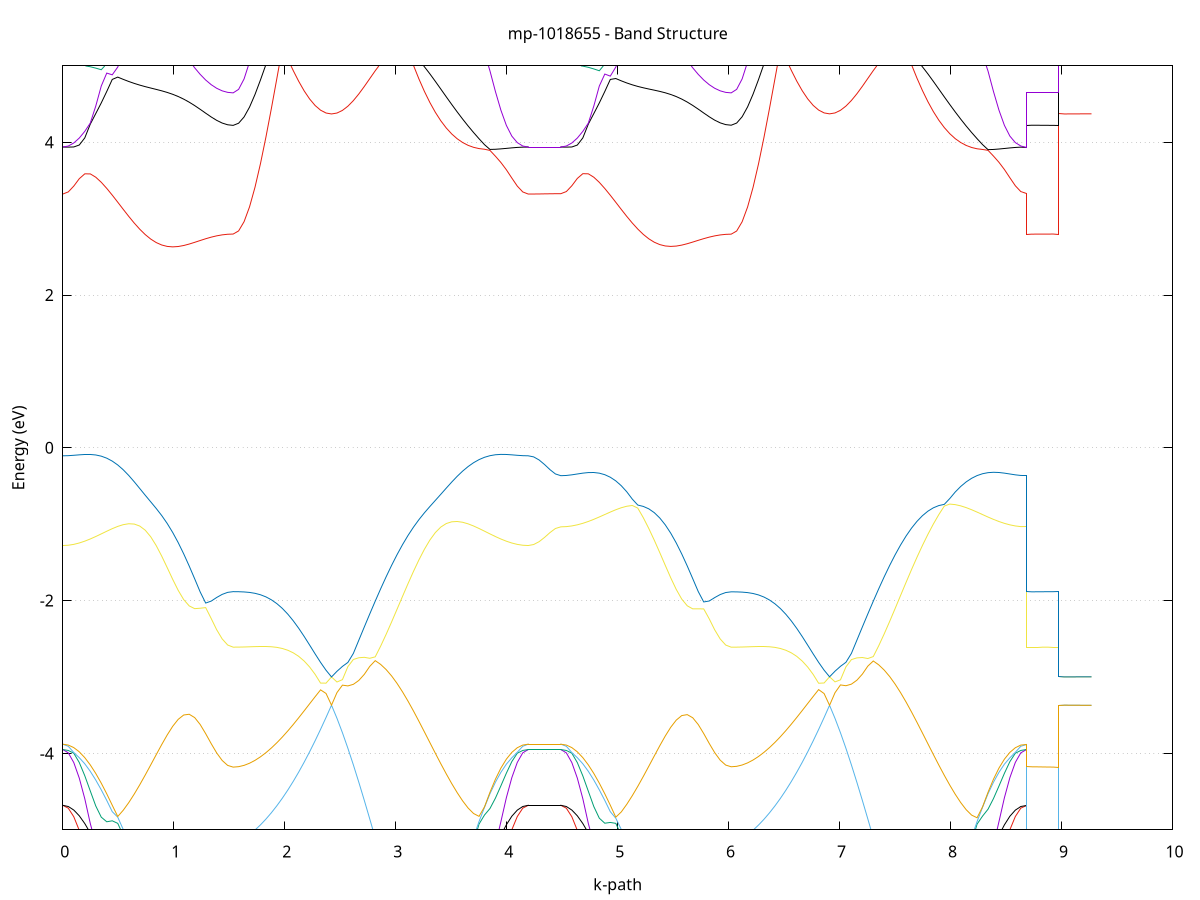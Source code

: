 set title 'mp-1018655 - Band Structure'
set xlabel 'k-path'
set ylabel 'Energy (eV)'
set grid y
set yrange [-5:5]
set terminal png size 800,600
set output 'mp-1018655_bands_gnuplot.png'
plot '-' using 1:2 with lines notitle, '-' using 1:2 with lines notitle, '-' using 1:2 with lines notitle, '-' using 1:2 with lines notitle, '-' using 1:2 with lines notitle, '-' using 1:2 with lines notitle, '-' using 1:2 with lines notitle, '-' using 1:2 with lines notitle, '-' using 1:2 with lines notitle, '-' using 1:2 with lines notitle, '-' using 1:2 with lines notitle, '-' using 1:2 with lines notitle, '-' using 1:2 with lines notitle, '-' using 1:2 with lines notitle, '-' using 1:2 with lines notitle, '-' using 1:2 with lines notitle, '-' using 1:2 with lines notitle, '-' using 1:2 with lines notitle, '-' using 1:2 with lines notitle, '-' using 1:2 with lines notitle, '-' using 1:2 with lines notitle, '-' using 1:2 with lines notitle, '-' using 1:2 with lines notitle, '-' using 1:2 with lines notitle, '-' using 1:2 with lines notitle, '-' using 1:2 with lines notitle, '-' using 1:2 with lines notitle, '-' using 1:2 with lines notitle, '-' using 1:2 with lines notitle, '-' using 1:2 with lines notitle, '-' using 1:2 with lines notitle, '-' using 1:2 with lines notitle, '-' using 1:2 with lines notitle, '-' using 1:2 with lines notitle, '-' using 1:2 with lines notitle, '-' using 1:2 with lines notitle, '-' using 1:2 with lines notitle, '-' using 1:2 with lines notitle, '-' using 1:2 with lines notitle, '-' using 1:2 with lines notitle, '-' using 1:2 with lines notitle, '-' using 1:2 with lines notitle, '-' using 1:2 with lines notitle, '-' using 1:2 with lines notitle, '-' using 1:2 with lines notitle, '-' using 1:2 with lines notitle, '-' using 1:2 with lines notitle, '-' using 1:2 with lines notitle, '-' using 1:2 with lines notitle, '-' using 1:2 with lines notitle, '-' using 1:2 with lines notitle, '-' using 1:2 with lines notitle, '-' using 1:2 with lines notitle, '-' using 1:2 with lines notitle, '-' using 1:2 with lines notitle, '-' using 1:2 with lines notitle, '-' using 1:2 with lines notitle, '-' using 1:2 with lines notitle, '-' using 1:2 with lines notitle, '-' using 1:2 with lines notitle, '-' using 1:2 with lines notitle, '-' using 1:2 with lines notitle, '-' using 1:2 with lines notitle, '-' using 1:2 with lines notitle
0.000000 -25.092336
0.049521 -25.085336
0.099043 -25.064236
0.148565 -25.029136
0.198086 -24.980036
0.247608 -24.916936
0.297129 -24.839836
0.346651 -24.748836
0.396172 -24.644136
0.445694 -24.525436
0.495215 -24.393136
0.544737 -24.247236
0.594258 -24.087836
0.643780 -23.915036
0.693301 -23.729136
0.742823 -23.530036
0.792344 -23.318036
0.841866 -23.093536
0.891387 -22.856736
0.940909 -22.608036
0.990430 -22.347936
1.039952 -22.076936
1.089473 -21.795736
1.138995 -21.505336
1.188516 -21.207136
1.238038 -20.902736
1.287559 -20.594636
1.337081 -20.286536
1.386602 -19.984036
1.436124 -19.696636
1.485645 -19.444436
1.535167 -19.309436
1.535167 -19.309436
1.584407 -19.303636
1.633648 -19.286636
1.682888 -19.258336
1.732129 -19.218936
1.781369 -19.168636
1.830610 -19.107736
1.879850 -19.036636
1.929091 -18.955836
1.978331 -18.865836
2.027572 -18.767736
2.076812 -18.662336
2.126053 -18.551136
2.175293 -18.435836
2.224534 -18.318736
2.273774 -18.202736
2.323015 -18.091736
2.372255 -17.990536
2.421495 -17.905336
2.421495 -17.905336
2.470736 -18.016936
2.519976 -18.197436
2.569217 -18.432936
2.618457 -18.707236
2.667698 -19.006736
2.716938 -19.321336
2.766179 -19.643736
2.815419 -19.968836
2.864660 -20.293036
2.913900 -20.613636
2.963141 -20.928736
3.012381 -21.236636
3.061622 -21.536136
3.110862 -21.826336
3.160103 -22.106436
3.209343 -22.375836
3.258584 -22.634036
3.307824 -22.880636
3.357065 -23.115136
3.406305 -23.337436
3.455546 -23.547236
3.504786 -23.744136
3.554027 -23.928136
3.603267 -24.099036
3.652508 -24.256736
3.701748 -24.401036
3.750989 -24.531836
3.800229 -24.649136
3.849470 -24.752736
3.898710 -24.842736
3.947951 -24.918936
3.997191 -24.981336
4.046432 -25.029836
4.095672 -25.064536
4.144913 -25.085436
4.194153 -25.092336
4.194153 -25.092336
4.243152 -25.092336
4.292150 -25.092336
4.341149 -25.092336
4.390147 -25.092236
4.439146 -25.092236
4.488145 -25.092236
4.488145 -25.092236
4.537666 -25.085236
4.587188 -25.064136
4.636709 -25.029136
4.686231 -24.979936
4.735752 -24.916836
4.785274 -24.839836
4.834795 -24.748836
4.884317 -24.644136
4.933838 -24.525436
4.983360 -24.393136
5.032881 -24.247236
5.082403 -24.087836
5.131924 -23.915036
5.181446 -23.729036
5.230967 -23.529936
5.280489 -23.318036
5.330010 -23.093536
5.379532 -22.856736
5.429053 -22.608036
5.478575 -22.347836
5.528096 -22.076836
5.577618 -21.795636
5.627139 -21.505336
5.676661 -21.207036
5.726182 -20.902736
5.775704 -20.594736
5.825225 -20.286636
5.874747 -19.984036
5.924268 -19.696636
5.973790 -19.444436
6.023311 -19.309336
6.023311 -19.309336
6.072552 -19.303736
6.121792 -19.286636
6.171033 -19.258336
6.220273 -19.218936
6.269514 -19.168636
6.318754 -19.107736
6.367995 -19.036636
6.417235 -18.955736
6.466476 -18.865936
6.515716 -18.767736
6.564957 -18.662436
6.614197 -18.551236
6.663438 -18.435936
6.712678 -18.318836
6.761919 -18.202836
6.811159 -18.091836
6.860400 -17.990636
6.909640 -17.905536
6.909640 -17.905536
6.958881 -18.017036
7.008121 -18.197436
7.057362 -18.432936
7.106602 -18.707236
7.155843 -19.006736
7.205083 -19.321336
7.254324 -19.643636
7.303564 -19.968836
7.352805 -20.293036
7.402045 -20.613736
7.451286 -20.928736
7.500526 -21.236536
7.549767 -21.536036
7.599007 -21.826236
7.648248 -22.106436
7.697488 -22.375836
7.746728 -22.634036
7.795969 -22.880636
7.845209 -23.115136
7.894450 -23.337436
7.943690 -23.547236
7.992931 -23.744036
8.042171 -23.928136
8.091412 -24.099036
8.140652 -24.256736
8.189893 -24.401036
8.239133 -24.531836
8.288374 -24.649136
8.337614 -24.752736
8.386855 -24.842736
8.436095 -24.918836
8.485336 -24.981236
8.534576 -25.029836
8.583817 -25.064436
8.633057 -25.085336
8.682298 -25.092236
8.682298 -19.309336
8.731296 -19.309436
8.780295 -19.309436
8.829294 -19.309436
8.878292 -19.309436
8.927291 -19.309436
8.976289 -19.309436
8.976289 -17.905336
9.025288 -17.905436
9.074286 -17.905436
9.123285 -17.905436
9.172284 -17.905436
9.221282 -17.905536
9.270281 -17.905536
e
0.000000 -24.535036
0.049521 -24.528036
0.099043 -24.506836
0.148565 -24.471636
0.198086 -24.422336
0.247608 -24.359036
0.297129 -24.281836
0.346651 -24.190636
0.396172 -24.085636
0.445694 -23.966836
0.495215 -23.834336
0.544737 -23.688236
0.594258 -23.528836
0.643780 -23.356136
0.693301 -23.170336
0.742823 -22.971636
0.792344 -22.760336
0.841866 -22.536836
0.891387 -22.301436
0.940909 -22.054836
0.990430 -21.797536
1.039952 -21.530436
1.089473 -21.254636
1.138995 -20.971736
1.188516 -20.684036
1.238038 -20.394836
1.287559 -20.108936
1.337081 -19.834036
1.386602 -19.582336
1.436124 -19.371936
1.485645 -19.227836
1.535167 -19.175936
1.535167 -19.175936
1.584407 -19.169136
1.633648 -19.148636
1.682888 -19.114636
1.732129 -19.066936
1.781369 -19.005636
1.830610 -18.930736
1.879850 -18.842336
1.929091 -18.740336
1.978331 -18.624836
2.027572 -18.495936
2.076812 -18.365236
2.126053 -18.256636
2.175293 -18.147536
2.224534 -18.043336
2.273774 -17.952536
2.323015 -17.887636
2.372255 -17.865836
2.421495 -17.905336
2.421495 -17.905336
2.470736 -17.843436
2.519976 -17.812636
2.569217 -17.820036
2.618457 -18.127036
2.667698 -18.446836
2.716938 -18.771936
2.766179 -19.099036
2.815419 -19.425536
2.864660 -19.749236
2.913900 -20.068536
2.963141 -20.381736
3.012381 -20.687636
3.061622 -20.985136
3.110862 -21.273536
3.160103 -21.552136
3.209343 -21.820236
3.258584 -22.077236
3.307824 -22.323036
3.357065 -22.556936
3.406305 -22.778836
3.455546 -22.988236
3.504786 -23.185036
3.554027 -23.368936
3.603267 -23.539936
3.652508 -23.697736
3.701748 -23.842136
3.750989 -23.973236
3.800229 -24.090636
3.849470 -24.194436
3.898710 -24.284636
3.947951 -24.361136
3.997191 -24.423636
4.046432 -24.472336
4.095672 -24.507136
4.144913 -24.528136
4.194153 -24.535036
4.194153 -24.535036
4.243152 -24.535036
4.292150 -24.535136
4.341149 -24.535036
4.390147 -24.535036
4.439146 -24.535036
4.488145 -24.535036
4.488145 -24.535036
4.537666 -24.528036
4.587188 -24.506836
4.636709 -24.471736
4.686231 -24.422436
4.735752 -24.359136
4.785274 -24.281936
4.834795 -24.190736
4.884317 -24.085736
4.933838 -23.966836
4.983360 -23.834336
5.032881 -23.688336
5.082403 -23.528836
5.131924 -23.356136
5.181446 -23.170236
5.230967 -22.971536
5.280489 -22.760336
5.330010 -22.536936
5.379532 -22.301536
5.429053 -22.054936
5.478575 -21.797536
5.528096 -21.530336
5.577618 -21.254536
5.627139 -20.971736
5.676661 -20.683936
5.726182 -20.394836
5.775704 -20.109036
5.825225 -19.834236
5.874747 -19.582436
5.924268 -19.371936
5.973790 -19.227936
6.023311 -19.176036
6.023311 -19.176036
6.072552 -19.169236
6.121792 -19.148736
6.171033 -19.114636
6.220273 -19.067036
6.269514 -19.005736
6.318754 -18.930836
6.367995 -18.842336
6.417235 -18.740336
6.466476 -18.624936
6.515716 -18.496136
6.564957 -18.365436
6.614197 -18.256636
6.663438 -18.147636
6.712678 -18.043436
6.761919 -17.952636
6.811159 -17.887736
6.860400 -17.865936
6.909640 -17.905536
6.909640 -17.905536
6.958881 -17.843536
7.008121 -17.812636
7.057362 -17.820936
7.106602 -18.127136
7.155843 -18.446836
7.205083 -18.771936
7.254324 -19.098936
7.303564 -19.425536
7.352805 -19.749336
7.402045 -20.068536
7.451286 -20.381736
7.500526 -20.687536
7.549767 -20.985136
7.599007 -21.273536
7.648248 -21.552136
7.697488 -21.820236
7.746728 -22.077436
7.795969 -22.323136
7.845209 -22.557036
7.894450 -22.778836
7.943690 -22.988236
7.992931 -23.184936
8.042171 -23.368936
8.091412 -23.539936
8.140652 -23.697736
8.189893 -23.842136
8.239133 -23.973236
8.288374 -24.090736
8.337614 -24.194536
8.386855 -24.284736
8.436095 -24.361136
8.485336 -24.423736
8.534576 -24.472436
8.583817 -24.507136
8.633057 -24.528036
8.682298 -24.535036
8.682298 -19.176036
8.731296 -19.176036
8.780295 -19.176036
8.829294 -19.176036
8.878292 -19.175936
8.927291 -19.175936
8.976289 -19.175936
8.976289 -17.905336
9.025288 -17.905436
9.074286 -17.905436
9.123285 -17.905436
9.172284 -17.905436
9.221282 -17.905536
9.270281 -17.905536
e
0.000000 -22.891236
0.049521 -22.884736
0.099043 -22.865036
0.148565 -22.832236
0.198086 -22.786436
0.247608 -22.727536
0.297129 -22.655636
0.346651 -22.570936
0.396172 -22.473436
0.445694 -22.363336
0.495215 -22.240536
0.544737 -22.105436
0.594258 -21.958136
0.643780 -21.799036
0.693301 -21.628236
0.742823 -21.446236
0.792344 -21.253436
0.841866 -21.050636
0.891387 -20.838436
0.940909 -20.617836
0.990430 -20.390436
1.039952 -20.157936
1.089473 -19.922936
1.138995 -19.689436
1.188516 -19.462836
1.238038 -19.251436
1.287559 -19.067436
1.337081 -18.927636
1.386602 -18.851936
1.436124 -18.856036
1.485645 -18.935736
1.535167 -19.013436
1.535167 -19.013436
1.584407 -19.007636
1.633648 -18.990636
1.682888 -18.962236
1.732129 -18.922636
1.781369 -18.872136
1.830610 -18.810936
1.879850 -18.739436
1.929091 -18.658136
1.978331 -18.567936
2.027572 -18.469736
2.076812 -18.353636
2.126053 -18.197836
2.175293 -18.028836
2.224534 -17.846636
2.273774 -17.651236
2.323015 -17.442636
2.372255 -17.221136
2.421495 -16.986636
2.421495 -16.986636
2.470736 -17.241136
2.519976 -17.519536
2.569217 -17.816536
2.618457 -17.870836
2.667698 -17.966236
2.716938 -18.103536
2.766179 -18.276736
2.815419 -18.478136
2.864660 -18.700436
2.913900 -18.936836
2.963141 -19.181636
3.012381 -19.430436
3.061622 -19.679636
3.110862 -19.926636
3.160103 -20.169336
3.209343 -20.405936
3.258584 -20.635236
3.307824 -20.856136
3.357065 -21.067836
3.406305 -21.269736
3.455546 -21.461136
3.504786 -21.641536
3.554027 -21.810736
3.603267 -21.968336
3.652508 -22.114136
3.701748 -22.247736
3.750989 -22.369136
3.800229 -22.478136
3.849470 -22.574536
3.898710 -22.658336
3.947951 -22.729336
3.997191 -22.787636
4.046432 -22.832936
4.095672 -22.865236
4.144913 -22.884736
4.194153 -22.891236
4.194153 -22.891236
4.243152 -22.891236
4.292150 -22.891336
4.341149 -22.891336
4.390147 -22.891336
4.439146 -22.891336
4.488145 -22.891336
4.488145 -22.891336
4.537666 -22.884736
4.587188 -22.865136
4.636709 -22.832336
4.686231 -22.786436
4.735752 -22.727536
4.785274 -22.655736
4.834795 -22.571036
4.884317 -22.473436
4.933838 -22.363236
4.983360 -22.240536
5.032881 -22.105436
5.082403 -21.958136
5.131924 -21.798936
5.181446 -21.628136
5.230967 -21.446136
5.280489 -21.253436
5.330010 -21.050636
5.379532 -20.838436
5.429053 -20.617836
5.478575 -20.390336
5.528096 -20.157736
5.577618 -19.922836
5.627139 -19.689336
5.676661 -19.462736
5.726182 -19.251536
5.775704 -19.067536
5.825225 -18.927736
5.874747 -18.852036
5.924268 -18.856036
5.973790 -18.935736
6.023311 -19.013336
6.023311 -19.013336
6.072552 -19.007636
6.121792 -18.990536
6.171033 -18.962236
6.220273 -18.922736
6.269514 -18.872236
6.318754 -18.810936
6.367995 -18.739436
6.417235 -18.658136
6.466476 -18.567836
6.515716 -18.469636
6.564957 -18.353436
6.614197 -18.197936
6.663438 -18.029036
6.712678 -17.846736
6.761919 -17.651336
6.811159 -17.442736
6.860400 -17.221236
6.909640 -16.986936
6.909640 -16.986936
6.958881 -17.241236
7.008121 -17.519636
7.057362 -17.815736
7.106602 -17.870736
7.155843 -17.966236
7.205083 -18.103536
7.254324 -18.276636
7.303564 -18.478136
7.352805 -18.700436
7.402045 -18.936836
7.451286 -19.181636
7.500526 -19.430336
7.549767 -19.679636
7.599007 -19.926636
7.648248 -20.169236
7.697488 -20.405936
7.746728 -20.635236
7.795969 -20.856136
7.845209 -21.067836
7.894450 -21.269636
7.943690 -21.461036
7.992931 -21.641436
8.042171 -21.810636
8.091412 -21.968236
8.140652 -22.114036
8.189893 -22.247736
8.239133 -22.369136
8.288374 -22.478136
8.337614 -22.574636
8.386855 -22.658436
8.436095 -22.729436
8.485336 -22.787636
8.534576 -22.833036
8.583817 -22.865336
8.633057 -22.884836
8.682298 -22.891336
8.682298 -19.013336
8.731296 -19.013336
8.780295 -19.013336
8.829294 -19.013336
8.878292 -19.013336
8.927291 -19.013336
8.976289 -19.013436
8.976289 -16.986636
9.025288 -16.986736
9.074286 -16.986836
9.123285 -16.986836
9.172284 -16.986836
9.221282 -16.986936
9.270281 -16.986936
e
0.000000 -12.955636
0.049521 -12.949036
0.099043 -12.929336
0.148565 -12.896536
0.198086 -12.850736
0.247608 -12.792136
0.297129 -12.721036
0.346651 -12.637736
0.396172 -12.542636
0.445694 -12.436436
0.495215 -12.319836
0.544737 -12.194336
0.594258 -12.061836
0.643780 -11.926136
0.693301 -11.794236
0.742823 -11.681536
0.792344 -11.625936
0.841866 -11.706136
0.891387 -11.972536
0.940909 -12.357536
0.990430 -12.788336
1.039952 -13.231336
1.089473 -13.671436
1.138995 -14.099236
1.188516 -14.506436
1.238038 -14.883936
1.287559 -15.219636
1.337081 -15.498336
1.386602 -15.704336
1.436124 -15.962536
1.485645 -16.138936
1.535167 -16.201636
1.535167 -16.201636
1.584407 -16.199236
1.633648 -16.192036
1.682888 -16.180536
1.732129 -16.165436
1.781369 -16.147736
1.830610 -16.129036
1.879850 -16.111036
1.929091 -16.096236
1.978331 -16.087636
2.027572 -16.088936
2.076812 -16.104736
2.126053 -16.139836
2.175293 -16.199436
2.224534 -16.288436
2.273774 -16.410736
2.323015 -16.568236
2.372255 -16.761036
2.421495 -16.986636
2.421495 -16.986636
2.470736 -16.739436
2.519976 -16.479636
2.569217 -16.207236
2.618457 -15.922336
2.667698 -15.625136
2.716938 -15.316036
2.766179 -14.995036
2.815419 -14.662536
2.864660 -14.318836
2.913900 -13.964036
2.963141 -13.598836
3.012381 -13.223536
3.061622 -12.838636
3.110862 -12.507136
3.160103 -12.186836
3.209343 -11.891736
3.258584 -11.651736
3.307824 -11.509036
3.357065 -11.483736
3.406305 -11.547736
3.455546 -11.659436
3.504786 -11.791836
3.554027 -11.930636
3.603267 -12.068536
3.652508 -12.201136
3.701748 -12.326136
3.750989 -12.441836
3.800229 -12.547036
3.849470 -12.641236
3.898710 -12.723636
3.947951 -12.794036
3.997191 -12.851936
4.046432 -12.897136
4.095672 -12.929636
4.144913 -12.949136
4.194153 -12.955636
4.194153 -12.955636
4.243152 -12.955736
4.292150 -12.955936
4.341149 -12.956036
4.390147 -12.956436
4.439146 -12.956536
4.488145 -12.956636
4.488145 -12.956636
4.537666 -12.950036
4.587188 -12.930336
4.636709 -12.897536
4.686231 -12.851736
4.735752 -12.793136
4.785274 -12.722036
4.834795 -12.638636
4.884317 -12.543536
4.933838 -12.437136
4.983360 -12.320536
5.032881 -12.195036
5.082403 -12.062536
5.131924 -11.926736
5.181446 -11.794736
5.230967 -11.681936
5.280489 -11.626336
5.330010 -11.706336
5.379532 -11.972536
5.429053 -12.357536
5.478575 -12.788336
5.528096 -13.231336
5.577618 -13.671436
5.627139 -14.099236
5.676661 -14.506436
5.726182 -14.883936
5.775704 -15.219636
5.825225 -15.498336
5.874747 -15.703536
5.924268 -15.962536
5.973790 -16.139036
6.023311 -16.201736
6.023311 -16.201736
6.072552 -16.199336
6.121792 -16.192036
6.171033 -16.180536
6.220273 -16.165536
6.269514 -16.147836
6.318754 -16.129036
6.367995 -16.110936
6.417235 -16.096136
6.466476 -16.087636
6.515716 -16.089036
6.564957 -16.104836
6.614197 -16.139836
6.663438 -16.199436
6.712678 -16.288436
6.761919 -16.410736
6.811159 -16.568336
6.860400 -16.761236
6.909640 -16.986836
6.909640 -16.986836
6.958881 -16.739636
7.008121 -16.479736
7.057362 -16.207136
7.106602 -15.922236
7.155843 -15.625136
7.205083 -15.316036
7.254324 -14.995036
7.303564 -14.662536
7.352805 -14.318836
7.402045 -13.964136
7.451286 -13.598836
7.500526 -13.223536
7.549767 -12.838736
7.599007 -12.507136
7.648248 -12.186836
7.697488 -11.891736
7.746728 -11.651836
7.795969 -11.509136
7.845209 -11.484136
7.894450 -11.548136
7.943690 -11.659936
7.992931 -11.792336
8.042171 -11.931236
8.091412 -12.069136
8.140652 -12.201836
8.189893 -12.326836
8.239133 -12.442536
8.288374 -12.548036
8.337614 -12.642136
8.386855 -12.724636
8.436095 -12.795036
8.485336 -12.852936
8.534576 -12.898236
8.583817 -12.930636
8.633057 -12.950136
8.682298 -12.956636
8.682298 -16.201736
8.731296 -16.201736
8.780295 -16.201736
8.829294 -16.201736
8.878292 -16.201736
8.927291 -16.201736
8.976289 -16.201636
8.976289 -16.986636
9.025288 -16.986636
9.074286 -16.986736
9.123285 -16.986736
9.172284 -16.986736
9.221282 -16.986836
9.270281 -16.986836
e
0.000000 -9.649036
0.049521 -9.643036
0.099043 -9.625036
0.148565 -9.595236
0.198086 -9.553836
0.247608 -9.501336
0.297129 -9.438536
0.346651 -9.366536
0.396172 -9.287336
0.445694 -9.204636
0.495215 -9.125736
0.544737 -9.067736
0.594258 -9.070636
0.643780 -9.207236
0.693301 -9.511536
0.742823 -9.934836
0.792344 -10.377636
0.841866 -10.855936
0.891387 -11.342436
0.940909 -11.830236
0.990430 -12.315336
1.039952 -12.794536
1.089473 -13.265236
1.138995 -13.724636
1.188516 -14.169736
1.238038 -14.596536
1.287559 -14.999636
1.337081 -15.370936
1.386602 -15.697236
1.436124 -15.826236
1.485645 -15.877336
1.535167 -15.887936
1.535167 -15.887936
1.584407 -15.883936
1.633648 -15.872236
1.682888 -15.853036
1.732129 -15.826936
1.781369 -15.794836
1.830610 -15.758036
1.879850 -15.718036
1.929091 -15.677236
1.978331 -15.638536
2.027572 -15.605836
2.076812 -15.583936
2.126053 -15.578036
2.175293 -15.593236
2.224534 -15.632236
2.273774 -15.692536
2.323015 -15.762936
2.372255 -15.823136
2.421495 -15.848136
2.421495 -15.848136
2.470736 -15.818836
2.519976 -15.730436
2.569217 -15.589436
2.618457 -15.406536
2.667698 -15.191036
2.716938 -14.949936
2.766179 -14.688036
2.815419 -14.408636
2.864660 -14.114636
2.913900 -13.807936
2.963141 -13.491036
3.012381 -13.166036
3.061622 -12.836436
3.110862 -12.444936
3.160103 -12.043336
3.209343 -11.635236
3.258584 -11.222136
3.307824 -10.806736
3.357065 -10.393536
3.406305 -9.990536
3.455546 -9.614136
3.504786 -9.298336
3.554027 -9.096836
3.603267 -9.031936
3.652508 -9.058536
3.701748 -9.125936
3.750989 -9.207436
3.800229 -9.290536
3.849470 -9.369336
3.898710 -9.440836
3.947951 -9.503036
3.997191 -9.554936
4.046432 -9.595836
4.095672 -9.625236
4.144913 -9.643036
4.194153 -9.649036
4.194153 -9.649036
4.243152 -9.648636
4.292150 -9.647636
4.341149 -9.645936
4.390147 -9.644436
4.439146 -9.643336
4.488145 -9.642936
4.488145 -9.642936
4.537666 -9.636936
4.587188 -9.619036
4.636709 -9.589336
4.686231 -9.548036
4.735752 -9.495636
4.785274 -9.433036
4.834795 -9.361136
4.884317 -9.282136
4.933838 -9.199636
4.983360 -9.121136
5.032881 -9.063736
5.082403 -9.067736
5.131924 -9.206136
5.181446 -9.513236
5.230967 -9.937336
5.280489 -10.378236
5.330010 -10.856036
5.379532 -11.342436
5.429053 -11.830236
5.478575 -12.315336
5.528096 -12.794536
5.577618 -13.265236
5.627139 -13.724736
5.676661 -14.169836
5.726182 -14.596636
5.775704 -14.999736
5.825225 -15.370936
5.874747 -15.698036
5.924268 -15.826336
5.973790 -15.877436
6.023311 -15.887936
6.023311 -15.887936
6.072552 -15.884036
6.121792 -15.872236
6.171033 -15.853036
6.220273 -15.827036
6.269514 -15.794936
6.318754 -15.758036
6.367995 -15.718036
6.417235 -15.677236
6.466476 -15.638636
6.515716 -15.605936
6.564957 -15.583936
6.614197 -15.578036
6.663438 -15.593236
6.712678 -15.632336
6.761919 -15.692536
6.811159 -15.763036
6.860400 -15.823236
6.909640 -15.848236
6.909640 -15.848236
6.958881 -15.818936
7.008121 -15.730436
7.057362 -15.589436
7.106602 -15.406536
7.155843 -15.191036
7.205083 -14.950036
7.254324 -14.688036
7.303564 -14.408636
7.352805 -14.114536
7.402045 -13.807936
7.451286 -13.490936
7.500526 -13.166036
7.549767 -12.836436
7.599007 -12.445036
7.648248 -12.043436
7.697488 -11.635236
7.746728 -11.222136
7.795969 -10.806736
7.845209 -10.393436
7.894450 -9.990436
7.943690 -9.613836
7.992931 -9.297536
8.042171 -9.094836
8.091412 -9.028636
8.140652 -9.054336
8.189893 -9.121236
8.239133 -9.202336
8.288374 -9.285336
8.337614 -9.364036
8.386855 -9.435236
8.436095 -9.497336
8.485336 -9.549136
8.534576 -9.589936
8.583817 -9.619336
8.633057 -9.637036
8.682298 -9.642936
8.682298 -15.887936
8.731296 -15.887936
8.780295 -15.887936
8.829294 -15.887936
8.878292 -15.887936
8.927291 -15.887936
8.976289 -15.887936
8.976289 -15.848136
9.025288 -15.848136
9.074286 -15.848236
9.123285 -15.848136
9.172284 -15.848136
9.221282 -15.848236
9.270281 -15.848236
e
0.000000 -5.610636
0.049521 -5.607836
0.099043 -5.600436
0.148565 -5.591436
0.198086 -5.590536
0.247608 -5.654036
0.297129 -5.931036
0.346651 -6.300936
0.396172 -6.708636
0.445694 -7.142636
0.495215 -7.596036
0.544737 -8.063136
0.594258 -8.538336
0.643780 -9.015136
0.693301 -9.483836
0.742823 -9.917336
0.792344 -10.320936
0.841866 -10.582836
0.891387 -10.709236
0.940909 -10.897136
0.990430 -11.247336
1.039952 -11.658836
1.089473 -12.083336
1.138995 -12.505836
1.188516 -12.919436
1.238038 -13.319136
1.287559 -13.699636
1.337081 -14.054136
1.386602 -14.372336
1.436124 -14.637136
1.485645 -14.821236
1.535167 -14.889036
1.535167 -14.889036
1.584407 -14.883136
1.633648 -14.865336
1.682888 -14.835636
1.732129 -14.794336
1.781369 -14.741236
1.830610 -14.676836
1.879850 -14.601036
1.929091 -14.514436
1.978331 -14.417136
2.027572 -14.309936
2.076812 -14.193636
2.126053 -14.069436
2.175293 -13.939336
2.224534 -13.806636
2.273774 -13.676836
2.323015 -13.560436
2.372255 -13.474836
2.421495 -13.442736
2.421495 -13.442736
2.470736 -13.471936
2.519976 -13.536636
2.569217 -13.597136
2.618457 -13.624036
2.667698 -13.602536
2.716938 -13.527936
2.766179 -13.402336
2.815419 -13.230836
2.864660 -13.019536
2.913900 -12.774436
2.963141 -12.500736
3.012381 -12.202436
3.061622 -11.883236
3.110862 -11.545936
3.160103 -11.192936
3.209343 -10.826436
3.258584 -10.448136
3.307824 -10.059836
3.357065 -9.848636
3.406305 -9.574936
3.455546 -9.239636
3.504786 -8.870636
3.554027 -8.483236
3.603267 -8.086636
3.652508 -7.686936
3.701748 -7.289036
3.750989 -6.897736
3.800229 -6.517836
3.849470 -6.154636
3.898710 -5.813936
3.947951 -5.606036
3.997191 -5.587336
4.046432 -5.591336
4.095672 -5.600536
4.144913 -5.607936
4.194153 -5.610636
4.194153 -5.610636
4.243152 -5.612436
4.292150 -5.617236
4.341149 -5.623836
4.390147 -5.630436
4.439146 -5.635236
4.488145 -5.636936
4.488145 -5.636936
4.537666 -5.634036
4.587188 -5.626236
4.636709 -5.616436
4.686231 -5.613536
4.735752 -5.667236
4.785274 -5.932936
4.834795 -6.301436
4.884317 -6.708836
4.933838 -7.142636
4.983360 -7.596036
5.032881 -8.063036
5.082403 -8.538036
5.131924 -9.014636
5.181446 -9.481436
5.230967 -9.914636
5.280489 -10.320536
5.330010 -10.583136
5.379532 -10.709636
5.429053 -10.897336
5.478575 -11.247336
5.528096 -11.658836
5.577618 -12.083336
5.627139 -12.505836
5.676661 -12.919436
5.726182 -13.319136
5.775704 -13.699736
5.825225 -14.054236
5.874747 -14.372336
5.924268 -14.637136
5.973790 -14.821236
6.023311 -14.889036
6.023311 -14.889036
6.072552 -14.883036
6.121792 -14.865236
6.171033 -14.835636
6.220273 -14.794336
6.269514 -14.741336
6.318754 -14.676836
6.367995 -14.601036
6.417235 -14.514336
6.466476 -14.417136
6.515716 -14.310036
6.564957 -14.193636
6.614197 -14.069436
6.663438 -13.939336
6.712678 -13.806636
6.761919 -13.676936
6.811159 -13.560436
6.860400 -13.474936
6.909640 -13.442836
6.909640 -13.442836
6.958881 -13.472036
7.008121 -13.536636
7.057362 -13.597036
7.106602 -13.624036
7.155843 -13.602436
7.205083 -13.527936
7.254324 -13.402336
7.303564 -13.230836
7.352805 -13.019536
7.402045 -12.774536
7.451286 -12.500736
7.500526 -12.202536
7.549767 -11.883336
7.599007 -11.546036
7.648248 -11.193036
7.697488 -10.826436
7.746728 -10.448036
7.795969 -10.059736
7.845209 -9.848936
7.894450 -9.575036
7.943690 -9.239636
7.992931 -8.870436
8.042171 -8.482936
8.091412 -8.086336
8.140652 -7.686536
8.189893 -7.288736
8.239133 -6.897436
8.288374 -6.517536
8.337614 -6.154336
8.386855 -5.813636
8.436095 -5.626236
8.485336 -5.610736
8.534576 -5.616336
8.583817 -5.626336
8.633057 -5.634136
8.682298 -5.636936
8.682298 -14.889036
8.731296 -14.889036
8.780295 -14.889036
8.829294 -14.889036
8.878292 -14.889036
8.927291 -14.889036
8.976289 -14.889036
8.976289 -13.442736
9.025288 -13.442836
9.074286 -13.442836
9.123285 -13.442836
9.172284 -13.442836
9.221282 -13.442836
9.270281 -13.442836
e
0.000000 -4.679736
0.049521 -4.717636
0.099043 -4.829136
0.148565 -5.008136
0.198086 -5.241836
0.247608 -5.476336
0.297129 -5.578136
0.346651 -5.714136
0.396172 -6.110836
0.445694 -6.547436
0.495215 -6.985736
0.544737 -7.404636
0.594258 -7.760536
0.643780 -7.979736
0.693301 -8.310736
0.742823 -8.759636
0.792344 -9.205436
0.841866 -9.633436
0.891387 -9.997736
0.940909 -10.166036
0.990430 -10.107736
1.039952 -9.954136
1.089473 -9.765936
1.138995 -9.563636
1.188516 -9.357636
1.238038 -9.155236
1.287559 -8.963236
1.337081 -8.788936
1.386602 -8.640336
1.436124 -8.525836
1.485645 -8.453236
1.535167 -8.428336
1.535167 -8.428336
1.584407 -8.462236
1.633648 -8.565136
1.682888 -8.732936
1.732129 -8.956936
1.781369 -9.226936
1.830610 -9.532136
1.879850 -9.861936
1.929091 -10.205736
1.978331 -10.553136
2.027572 -10.893636
2.076812 -11.216236
2.126053 -11.509436
2.175293 -11.761536
2.224534 -11.961736
2.273774 -12.102436
2.323015 -12.180236
2.372255 -12.197036
2.421495 -12.158736
2.421495 -12.158736
2.470736 -12.165336
2.519976 -12.075736
2.569217 -11.922136
2.618457 -11.728436
2.667698 -11.508536
2.716938 -11.269936
2.766179 -11.016936
2.815419 -10.752236
2.864660 -10.478036
2.913900 -10.195736
2.963141 -9.906736
3.012381 -9.612236
3.061622 -9.456536
3.110862 -9.657036
3.160103 -9.839036
3.209343 -9.982536
3.258584 -10.056636
3.307824 -10.018736
3.357065 -9.663336
3.406305 -9.260436
3.455546 -8.853236
3.504786 -8.444036
3.554027 -8.035636
3.603267 -7.632736
3.652508 -7.246036
3.701748 -6.858036
3.750989 -6.484936
3.800229 -6.151536
3.849470 -5.874336
3.898710 -5.687636
3.947951 -5.502636
3.997191 -5.228436
4.046432 -4.999836
4.095672 -4.826336
4.144913 -4.717136
4.194153 -4.679736
4.194153 -4.679736
4.243152 -4.679736
4.292150 -4.679736
4.341149 -4.679736
4.390147 -4.679736
4.439146 -4.679636
4.488145 -4.679636
4.488145 -4.679636
4.537666 -4.717536
4.587188 -4.829136
4.636709 -5.008036
4.686231 -5.242436
4.735752 -5.484336
4.785274 -5.592536
4.834795 -5.710736
4.884317 -6.108536
4.933838 -6.545936
4.983360 -6.984336
5.032881 -7.402836
5.082403 -7.757836
5.131924 -7.974436
5.181446 -8.310136
5.230967 -8.759536
5.280489 -9.205436
5.330010 -9.633536
5.379532 -9.997936
5.429053 -10.166536
5.478575 -10.108236
5.528096 -9.954736
5.577618 -9.766436
5.627139 -9.564136
5.676661 -9.358036
5.726182 -9.155536
5.775704 -8.963536
5.825225 -8.789136
5.874747 -8.640436
5.924268 -8.525936
5.973790 -8.453336
6.023311 -8.428336
6.023311 -8.428336
6.072552 -8.462236
6.121792 -8.565136
6.171033 -8.733036
6.220273 -8.956936
6.269514 -9.226936
6.318754 -9.532136
6.367995 -9.861936
6.417235 -10.205736
6.466476 -10.553136
6.515716 -10.893636
6.564957 -11.216236
6.614197 -11.509436
6.663438 -11.761436
6.712678 -11.961736
6.761919 -12.102436
6.811159 -12.180236
6.860400 -12.197136
6.909640 -12.158836
6.909640 -12.158836
6.958881 -12.165436
7.008121 -12.075736
7.057362 -11.922136
7.106602 -11.728436
7.155843 -11.508536
7.205083 -11.269936
7.254324 -11.016936
7.303564 -10.752236
7.352805 -10.478036
7.402045 -10.195736
7.451286 -9.906736
7.500526 -9.612236
7.549767 -9.456936
7.599007 -9.657436
7.648248 -9.839536
7.697488 -9.983036
7.746728 -10.057136
7.795969 -10.019136
7.845209 -9.663236
7.894450 -9.260336
7.943690 -8.853136
7.992931 -8.443636
8.042171 -8.034636
8.091412 -7.629336
8.140652 -7.232836
8.189893 -6.847136
8.239133 -6.483736
8.288374 -6.153936
8.337614 -5.880936
8.386855 -5.701436
8.436095 -5.502436
8.485336 -5.228236
8.534576 -4.999736
8.583817 -4.826236
8.633057 -4.717036
8.682298 -4.679636
8.682298 -8.428336
8.731296 -8.428336
8.780295 -8.428336
8.829294 -8.428336
8.878292 -8.428336
8.927291 -8.428336
8.976289 -8.428336
8.976289 -12.158736
9.025288 -12.158836
9.074286 -12.158836
9.123285 -12.158836
9.172284 -12.158836
9.221282 -12.158836
9.270281 -12.158836
e
0.000000 -4.679736
0.049521 -4.695436
0.099043 -4.741936
0.148565 -4.817236
0.198086 -4.918436
0.247608 -5.042236
0.297129 -5.283136
0.346651 -5.670536
0.396172 -5.921436
0.445694 -6.233836
0.495215 -6.600836
0.544737 -7.001836
0.594258 -7.424736
0.643780 -7.860436
0.693301 -8.019936
0.742823 -7.949236
0.792344 -7.819536
0.841866 -7.658136
0.891387 -7.476536
0.940909 -7.423136
0.990430 -7.560536
1.039952 -7.687636
1.089473 -7.804036
1.138995 -7.909336
1.188516 -8.002936
1.238038 -8.084736
1.287559 -8.154436
1.337081 -8.211736
1.386602 -8.256436
1.436124 -8.288436
1.485645 -8.307736
1.535167 -8.314136
1.535167 -8.314136
1.584407 -8.311136
1.633648 -8.299036
1.682888 -8.276536
1.732129 -8.244436
1.781369 -8.203236
1.830610 -8.260936
1.879850 -8.603736
1.929091 -8.955736
1.978331 -9.307636
2.027572 -9.681436
2.076812 -10.074436
2.126053 -10.463536
2.175293 -10.842236
2.224534 -11.202436
2.273774 -11.533636
2.323015 -11.820236
2.372255 -12.038436
2.421495 -12.158736
2.421495 -12.158736
2.470736 -12.072936
2.519976 -11.947236
2.569217 -11.788336
2.618457 -11.601636
2.667698 -11.391636
2.716938 -11.161736
2.766179 -10.914736
2.815419 -10.652936
2.864660 -10.378136
2.913900 -10.092236
2.963141 -9.797036
3.012381 -9.497536
3.061622 -9.313336
3.110862 -9.011436
3.160103 -8.707736
3.209343 -8.403436
3.258584 -8.099936
3.307824 -7.798836
3.357065 -7.609336
3.406305 -7.760836
3.455546 -7.870836
3.504786 -7.906036
3.554027 -7.813636
3.603267 -7.571136
3.652508 -7.218836
3.701748 -6.832736
3.750989 -6.434336
3.800229 -6.027336
3.849470 -5.628236
3.898710 -5.249436
3.947951 -5.070636
3.997191 -4.934836
4.046432 -4.822636
4.095672 -4.742736
4.144913 -4.695336
4.194153 -4.679736
4.194153 -4.679736
4.243152 -4.679736
4.292150 -4.679636
4.341149 -4.679636
4.390147 -4.679636
4.439146 -4.679636
4.488145 -4.679636
4.488145 -4.679636
4.537666 -4.695436
4.587188 -4.741836
4.636709 -4.817236
4.686231 -4.918436
4.735752 -5.042136
4.785274 -5.284536
4.834795 -5.684736
4.884317 -5.929036
4.933838 -6.237536
4.983360 -6.602936
5.032881 -7.003236
5.082403 -7.425936
5.131924 -7.862836
5.181446 -8.016536
5.230967 -7.945136
5.280489 -7.815436
5.330010 -7.654136
5.379532 -7.472836
5.429053 -7.423136
5.478575 -7.560536
5.528096 -7.687636
5.577618 -7.804036
5.627139 -7.909336
5.676661 -8.002936
5.726182 -8.084736
5.775704 -8.154436
5.825225 -8.211736
5.874747 -8.256436
5.924268 -8.288436
5.973790 -8.307736
6.023311 -8.314136
6.023311 -8.314136
6.072552 -8.311136
6.121792 -8.299136
6.171033 -8.276636
6.220273 -8.244436
6.269514 -8.203236
6.318754 -8.260936
6.367995 -8.603736
6.417235 -8.955836
6.466476 -9.307936
6.515716 -9.681536
6.564957 -10.074436
6.614197 -10.463636
6.663438 -10.842236
6.712678 -11.202436
6.761919 -11.533636
6.811159 -11.820236
6.860400 -12.038536
6.909640 -12.158836
6.909640 -12.158836
6.958881 -12.073036
7.008121 -11.947236
7.057362 -11.788236
7.106602 -11.601636
7.155843 -11.391636
7.205083 -11.161736
7.254324 -10.914736
7.303564 -10.652936
7.352805 -10.378136
7.402045 -10.092236
7.451286 -9.797036
7.500526 -9.497536
7.549767 -9.313436
7.599007 -9.011436
7.648248 -8.707736
7.697488 -8.403436
7.746728 -8.099936
7.795969 -7.798836
7.845209 -7.605136
7.894450 -7.756736
7.943690 -7.866936
7.992931 -7.902736
8.042171 -7.812036
8.091412 -7.573236
8.140652 -7.231636
8.189893 -6.844036
8.239133 -6.436936
8.288374 -6.028036
8.337614 -5.628236
8.386855 -5.247136
8.436095 -5.072536
8.485336 -4.935336
8.534576 -4.822736
8.583817 -4.742636
8.633057 -4.695336
8.682298 -4.679636
8.682298 -8.314136
8.731296 -8.314136
8.780295 -8.314136
8.829294 -8.314136
8.878292 -8.314136
8.927291 -8.314136
8.976289 -8.314136
8.976289 -12.158736
9.025288 -12.158736
9.074286 -12.158836
9.123285 -12.158836
9.172284 -12.158836
9.221282 -12.158836
9.270281 -12.158836
e
0.000000 -3.949736
0.049521 -3.993036
0.099043 -4.120236
0.148565 -4.323736
0.198086 -4.593036
0.247608 -4.916736
0.297129 -5.184636
0.346651 -5.342236
0.396172 -5.511236
0.445694 -5.688636
0.495215 -5.871436
0.544737 -6.056936
0.594258 -6.243036
0.643780 -6.427636
0.693301 -6.609136
0.742823 -6.785936
0.792344 -6.956736
0.841866 -7.120536
0.891387 -7.276336
0.940909 -7.280936
0.990430 -7.074836
1.039952 -6.860936
1.089473 -6.641736
1.138995 -6.689336
1.188516 -6.777536
1.238038 -6.854636
1.287559 -6.920336
1.337081 -6.974436
1.386602 -7.016736
1.436124 -7.047136
1.485645 -7.065336
1.535167 -7.071436
1.535167 -7.071436
1.584407 -7.107136
1.633648 -7.212536
1.682888 -7.396136
1.732129 -7.645236
1.781369 -7.937636
1.830610 -8.197636
1.879850 -8.541936
1.929091 -8.908736
1.978331 -9.290736
2.027572 -9.650436
2.076812 -9.975436
2.126053 -10.274236
2.175293 -10.538836
2.224534 -10.762036
2.273774 -10.938336
2.323015 -11.064036
2.372255 -11.138236
2.421495 -11.162336
2.421495 -11.162336
2.470736 -11.139636
2.519976 -11.074636
2.569217 -10.972136
2.618457 -10.837036
2.667698 -10.673636
2.716938 -10.485836
2.766179 -10.276936
2.815419 -10.049936
2.864660 -9.807236
2.913900 -9.551136
2.963141 -9.283836
3.012381 -9.223736
3.061622 -9.170436
3.110862 -8.857636
3.160103 -8.536636
3.209343 -8.211936
3.258584 -7.885536
3.307824 -7.558936
3.357065 -7.501336
3.406305 -7.209636
3.455546 -6.925036
3.504786 -6.649636
3.554027 -6.385436
3.603267 -6.134936
3.652508 -5.901736
3.701748 -5.691236
3.750989 -5.513236
3.800229 -5.381136
3.849470 -5.291236
3.898710 -5.196436
3.947951 -4.893636
3.997191 -4.580336
4.046432 -4.317636
4.095672 -4.117936
4.144913 -3.992536
4.194153 -3.949736
4.194153 -3.949736
4.243152 -3.949736
4.292150 -3.949736
4.341149 -3.949736
4.390147 -3.949736
4.439146 -3.949736
4.488145 -3.949736
4.488145 -3.949736
4.537666 -3.993036
4.587188 -4.120236
4.636709 -4.323836
4.686231 -4.593336
4.735752 -4.917236
4.785274 -5.184636
4.834795 -5.342236
4.884317 -5.511336
4.933838 -5.688636
4.983360 -5.871436
5.032881 -6.056936
5.082403 -6.243036
5.131924 -6.427636
5.181446 -6.609136
5.230967 -6.785936
5.280489 -6.956736
5.330010 -7.120536
5.379532 -7.276236
5.429053 -7.277436
5.478575 -7.071636
5.528096 -6.858036
5.577618 -6.639236
5.627139 -6.689436
5.676661 -6.777536
5.726182 -6.854636
5.775704 -6.920436
5.825225 -6.974536
5.874747 -7.016836
5.924268 -7.047136
5.973790 -7.065336
6.023311 -7.071436
6.023311 -7.071436
6.072552 -7.107236
6.121792 -7.212736
6.171033 -7.396336
6.220273 -7.645336
6.269514 -7.937736
6.318754 -8.197636
6.367995 -8.541836
6.417235 -8.908636
6.466476 -9.290536
6.515716 -9.650236
6.564957 -9.975336
6.614197 -10.274136
6.663438 -10.538736
6.712678 -10.762036
6.761919 -10.938336
6.811159 -11.064036
6.860400 -11.138236
6.909640 -11.162336
6.909640 -11.162336
6.958881 -11.139636
7.008121 -11.074536
7.057362 -10.972136
7.106602 -10.837036
7.155843 -10.673636
7.205083 -10.485836
7.254324 -10.276936
7.303564 -10.049836
7.352805 -9.807236
7.402045 -9.551136
7.451286 -9.283736
7.500526 -9.224036
7.549767 -9.170436
7.599007 -8.857636
7.648248 -8.536636
7.697488 -8.211936
7.746728 -7.885536
7.795969 -7.559036
7.845209 -7.501536
7.894450 -7.209736
7.943690 -6.925136
7.992931 -6.649736
8.042171 -6.385636
8.091412 -6.135436
8.140652 -5.902636
8.189893 -5.693036
8.239133 -5.517036
8.288374 -5.388436
8.337614 -5.300736
8.386855 -5.205236
8.436095 -4.894336
8.485336 -4.580636
8.534576 -4.317736
8.583817 -4.117936
8.633057 -3.992536
8.682298 -3.949736
8.682298 -7.071436
8.731296 -7.071436
8.780295 -7.071436
8.829294 -7.071436
8.878292 -7.071436
8.927291 -7.071436
8.976289 -7.071436
8.976289 -11.162336
9.025288 -11.162336
9.074286 -11.162336
9.123285 -11.162336
9.172284 -11.162336
9.221282 -11.162336
9.270281 -11.162336
e
0.000000 -3.949736
0.049521 -3.961836
0.099043 -3.997836
0.148565 -4.119636
0.198086 -4.292336
0.247608 -4.491436
0.297129 -4.688236
0.346651 -4.834836
0.396172 -4.895236
0.445694 -4.882636
0.495215 -4.915936
0.544737 -5.072336
0.594258 -5.230136
0.643780 -5.387836
0.693301 -5.543536
0.742823 -5.696136
0.792344 -5.844136
0.841866 -5.986636
0.891387 -6.122636
0.940909 -6.251336
0.990430 -6.371936
1.039952 -6.483936
1.089473 -6.590536
1.138995 -6.679636
1.188516 -6.762636
1.238038 -6.835136
1.287559 -6.896936
1.337081 -6.947836
1.386602 -6.987636
1.436124 -7.016136
1.485645 -7.033336
1.535167 -7.039036
1.535167 -7.039036
1.584407 -7.081236
1.633648 -7.203736
1.682888 -7.382436
1.732129 -7.609036
1.781369 -7.883836
1.830610 -8.153636
1.879850 -8.096536
1.929091 -8.032736
1.978331 -7.963136
2.027572 -7.889236
2.076812 -7.812536
2.126053 -7.735136
2.175293 -7.659436
2.224534 -7.588336
2.273774 -7.525536
2.323015 -7.474936
2.372255 -7.441136
2.421495 -7.428836
2.421495 -7.428836
2.470736 -7.442536
2.519976 -7.485536
2.569217 -7.559936
2.618457 -7.665836
2.667698 -7.801236
2.716938 -7.962936
2.766179 -8.146536
2.815419 -8.347336
2.864660 -8.560536
2.913900 -8.781336
2.963141 -9.005036
3.012381 -9.006736
3.061622 -8.722136
3.110862 -8.431536
3.160103 -8.136636
3.209343 -7.838936
3.258584 -7.540336
3.307824 -7.431736
3.357065 -7.233936
3.406305 -6.912336
3.455546 -6.595836
3.504786 -6.286636
3.554027 -5.986836
3.603267 -5.698436
3.652508 -5.423836
3.701748 -5.165336
3.750989 -4.925236
3.800229 -4.806536
3.849470 -4.721536
3.898710 -4.585636
3.947951 -4.424736
3.997191 -4.259136
4.046432 -4.107136
4.095672 -3.997736
4.144913 -3.961736
4.194153 -3.949736
4.194153 -3.949736
4.243152 -3.949736
4.292150 -3.949736
4.341149 -3.949636
4.390147 -3.949636
4.439146 -3.949636
4.488145 -3.949636
4.488145 -3.949636
4.537666 -3.961836
4.587188 -3.997836
4.636709 -4.120736
4.686231 -4.294436
4.735752 -4.495436
4.785274 -4.695936
4.834795 -4.848536
4.884317 -4.914036
4.933838 -4.904136
4.983360 -4.915936
5.032881 -5.072336
5.082403 -5.230136
5.131924 -5.387836
5.181446 -5.543536
5.230967 -5.696136
5.280489 -5.844236
5.330010 -5.986736
5.379532 -6.122736
5.429053 -6.251436
5.478575 -6.372036
5.528096 -6.484336
5.577618 -6.590736
5.627139 -6.679536
5.676661 -6.762536
5.726182 -6.835036
5.775704 -6.896936
5.825225 -6.947836
5.874747 -6.987636
5.924268 -7.016136
5.973790 -7.033236
6.023311 -7.039036
6.023311 -7.039036
6.072552 -7.081136
6.121792 -7.203536
6.171033 -7.382236
6.220273 -7.609036
6.269514 -7.883736
6.318754 -8.153736
6.367995 -8.096636
6.417235 -8.032736
6.466476 -7.963136
6.515716 -7.889236
6.564957 -7.812536
6.614197 -7.735136
6.663438 -7.659436
6.712678 -7.588436
6.761919 -7.525536
6.811159 -7.474936
6.860400 -7.441136
6.909640 -7.428936
6.909640 -7.428936
6.958881 -7.442536
7.008121 -7.485536
7.057362 -7.560036
7.106602 -7.665836
7.155843 -7.801336
7.205083 -7.963036
7.254324 -8.146736
7.303564 -8.347536
7.352805 -8.560736
7.402045 -8.781636
7.451286 -9.005436
7.500526 -9.006836
7.549767 -8.722236
7.599007 -8.431636
7.648248 -8.136636
7.697488 -7.839036
7.746728 -7.540336
7.795969 -7.427936
7.845209 -7.233936
7.894450 -6.912236
7.943690 -6.595836
7.992931 -6.286636
8.042171 -5.986836
8.091412 -5.698436
8.140652 -5.423836
8.189893 -5.165336
8.239133 -4.925236
8.288374 -4.821136
8.337614 -4.730836
8.386855 -4.591136
8.436095 -4.428036
8.485336 -4.261036
8.534576 -4.108136
8.583817 -3.997736
8.633057 -3.961636
8.682298 -3.949636
8.682298 -7.039036
8.731296 -7.039036
8.780295 -7.039036
8.829294 -7.039036
8.878292 -7.039036
8.927291 -7.039036
8.976289 -7.039036
8.976289 -7.428836
9.025288 -7.428836
9.074286 -7.428836
9.123285 -7.428836
9.172284 -7.428836
9.221282 -7.428936
9.270281 -7.428936
e
0.000000 -3.879736
0.049521 -3.907236
0.099043 -3.988536
0.148565 -4.056636
0.198086 -4.136336
0.247608 -4.234736
0.297129 -4.349336
0.346651 -4.477336
0.396172 -4.616136
0.445694 -4.763136
0.495215 -4.835136
0.544737 -4.996436
0.594258 -5.160236
0.643780 -5.324736
0.693301 -5.487836
0.742823 -5.648136
0.792344 -5.804236
0.841866 -5.954636
0.891387 -6.098536
0.940909 -6.234736
0.990430 -6.362636
1.039952 -6.481436
1.089473 -6.586636
1.138995 -6.419736
1.188516 -6.197936
1.238038 -5.979936
1.287559 -5.770536
1.337081 -5.576136
1.386602 -5.405436
1.436124 -5.269236
1.485645 -5.180236
1.535167 -5.149036
1.535167 -5.149036
1.584407 -5.138336
1.633648 -5.107736
1.682888 -5.061436
1.732129 -5.003136
1.781369 -4.935636
1.830610 -4.859936
1.879850 -4.776536
1.929091 -4.685536
1.978331 -4.586836
2.027572 -4.480336
2.076812 -4.366136
2.126053 -4.244136
2.175293 -4.114736
2.224534 -3.978136
2.273774 -3.834736
2.323015 -3.684936
2.372255 -3.529436
2.421495 -3.368936
2.421495 -3.368936
2.470736 -3.540736
2.519976 -3.729536
2.569217 -3.933436
2.618457 -4.150436
2.667698 -4.378336
2.716938 -4.614936
2.766179 -4.857936
2.815419 -5.105336
2.864660 -5.355136
2.913900 -5.605336
2.963141 -5.854436
3.012381 -6.100736
3.061622 -6.342736
3.110862 -6.578836
3.160103 -6.807736
3.209343 -7.027636
3.258584 -7.236536
3.307824 -7.242436
3.357065 -6.947036
3.406305 -6.655836
3.455546 -6.370836
3.504786 -6.093636
3.554027 -5.826436
3.603267 -5.570736
3.652508 -5.328636
3.701748 -5.101736
3.750989 -4.891636
3.800229 -4.705836
3.849470 -4.528036
3.898710 -4.377036
3.947951 -4.247736
3.997191 -4.141136
4.046432 -4.057636
4.095672 -3.985336
4.144913 -3.906736
4.194153 -3.879736
4.194153 -3.879736
4.243152 -3.879736
4.292150 -3.879736
4.341149 -3.879736
4.390147 -3.879736
4.439146 -3.879736
4.488145 -3.879736
4.488145 -3.879736
4.537666 -3.907336
4.587188 -3.989036
4.636709 -4.056636
4.686231 -4.136336
4.735752 -4.234736
4.785274 -4.349336
4.834795 -4.477336
4.884317 -4.616136
4.933838 -4.763236
4.983360 -4.848636
5.032881 -4.996336
5.082403 -5.160236
5.131924 -5.324636
5.181446 -5.487836
5.230967 -5.648136
5.280489 -5.804136
5.330010 -5.954636
5.379532 -6.098436
5.429053 -6.234736
5.478575 -6.362536
5.528096 -6.481036
5.577618 -6.586336
5.627139 -6.417636
5.676661 -6.196136
5.726182 -5.978636
5.775704 -5.769736
5.825225 -5.576036
5.874747 -5.405936
5.924268 -5.270636
5.973790 -5.182236
6.023311 -5.151336
6.023311 -5.151336
6.072552 -5.140636
6.121792 -5.110036
6.171033 -5.063736
6.220273 -5.005536
6.269514 -4.938036
6.318754 -4.862336
6.367995 -4.778936
6.417235 -4.687936
6.466476 -4.589236
6.515716 -4.482736
6.564957 -4.368336
6.614197 -4.246336
6.663438 -4.116836
6.712678 -3.980136
6.761919 -3.836636
6.811159 -3.686836
6.860400 -3.531236
6.909640 -3.370536
6.909640 -3.370536
6.958881 -3.542336
7.008121 -3.730936
7.057362 -3.934436
7.106602 -4.151036
7.155843 -4.378536
7.205083 -4.614736
7.254324 -4.857336
7.303564 -5.104436
7.352805 -5.353836
7.402045 -5.603736
7.451286 -5.852536
7.500526 -6.098536
7.549767 -6.340136
7.599007 -6.576036
7.648248 -6.804636
7.697488 -7.024236
7.746728 -7.232936
7.795969 -7.242436
7.845209 -6.947036
7.894450 -6.655836
7.943690 -6.370836
7.992931 -6.093736
8.042171 -5.826436
8.091412 -5.570836
8.140652 -5.328636
8.189893 -5.101836
8.239133 -4.892136
8.288374 -4.705836
8.337614 -4.528036
8.386855 -4.377036
8.436095 -4.247736
8.485336 -4.141136
8.534576 -4.057636
8.583817 -3.985736
8.633057 -3.906836
8.682298 -3.879736
8.682298 -5.151336
8.731296 -5.151236
8.780295 -5.150836
8.829294 -5.150236
8.878292 -5.149636
8.927291 -5.149236
8.976289 -5.149036
8.976289 -3.368936
9.025288 -3.369036
9.074286 -3.369336
9.123285 -3.369736
9.172284 -3.370136
9.221282 -3.370436
9.270281 -3.370536
e
0.000000 -3.879636
0.049521 -3.890936
0.099043 -3.924436
0.148565 -3.979736
0.198086 -4.055636
0.247608 -4.150636
0.297129 -4.262936
0.346651 -4.389936
0.396172 -4.529436
0.445694 -4.678636
0.495215 -4.826436
0.544737 -4.744136
0.594258 -4.644636
0.643780 -4.532736
0.693301 -4.411536
0.742823 -4.283536
0.792344 -4.151136
0.841866 -4.017036
0.891387 -3.884736
0.940909 -3.758736
0.990430 -3.645536
1.039952 -3.554436
1.089473 -3.497536
1.138995 -3.487736
1.188516 -3.531436
1.238038 -3.621936
1.287559 -3.741936
1.337081 -3.871636
1.386602 -3.993536
1.436124 -4.092536
1.485645 -4.157236
1.535167 -4.179736
1.535167 -4.179736
1.584407 -4.173936
1.633648 -4.156736
1.682888 -4.128836
1.732129 -4.091336
1.781369 -4.045036
1.830610 -3.990736
1.879850 -3.929036
1.929091 -3.860636
1.978331 -3.786136
2.027572 -3.706236
2.076812 -3.621636
2.126053 -3.533336
2.175293 -3.442536
2.224534 -3.350336
2.273774 -3.258336
2.323015 -3.168336
2.372255 -3.215536
2.421495 -3.368936
2.421495 -3.368936
2.470736 -3.204136
2.519976 -3.106636
2.569217 -3.116736
2.618457 -3.096036
2.667698 -3.044836
2.716938 -2.965436
2.766179 -2.861136
2.815419 -2.786236
2.864660 -2.835736
2.913900 -2.902936
2.963141 -2.986336
3.012381 -3.084436
3.061622 -3.195036
3.110862 -3.315936
3.160103 -3.444936
3.209343 -3.579836
3.258584 -3.718336
3.307824 -3.858236
3.357065 -3.997836
3.406305 -4.135036
3.455546 -4.268136
3.504786 -4.395136
3.554027 -4.513936
3.603267 -4.622036
3.652508 -4.715336
3.701748 -4.787136
3.750989 -4.824336
3.800229 -4.700036
3.849470 -4.509336
3.898710 -4.337636
3.947951 -4.192636
3.997191 -4.075436
4.046432 -3.986736
4.095672 -3.925836
4.144913 -3.890936
4.194153 -3.879636
4.194153 -3.879636
4.243152 -3.879636
4.292150 -3.879636
4.341149 -3.879636
4.390147 -3.879636
4.439146 -3.879636
4.488145 -3.879636
4.488145 -3.879636
4.537666 -3.890936
4.587188 -3.924436
4.636709 -3.979736
4.686231 -4.055636
4.735752 -4.150636
4.785274 -4.262936
4.834795 -4.389936
4.884317 -4.529436
4.933838 -4.678636
4.983360 -4.835136
5.032881 -4.766336
5.082403 -4.666336
5.131924 -4.553736
5.181446 -4.431636
5.230967 -4.302636
5.280489 -4.169136
5.330010 -4.033936
5.379532 -3.900236
5.429053 -3.772736
5.478575 -3.657736
5.528096 -3.564536
5.577618 -3.505136
5.627139 -3.492536
5.676661 -3.533736
5.726182 -3.622136
5.775704 -3.740736
5.825225 -3.869536
5.874747 -3.990536
5.924268 -4.088936
5.973790 -4.153036
6.023311 -4.175236
6.023311 -4.175236
6.072552 -4.169436
6.121792 -4.152136
6.171033 -4.124336
6.220273 -4.086736
6.269514 -4.040436
6.318754 -3.986136
6.367995 -3.924536
6.417235 -3.856236
6.466476 -3.781836
6.515716 -3.702036
6.564957 -3.617636
6.614197 -3.529536
6.663438 -3.438936
6.712678 -3.346936
6.761919 -3.255136
6.811159 -3.165036
6.860400 -3.216736
6.909640 -3.370536
6.909640 -3.370536
6.958881 -3.205536
7.008121 -3.103736
7.057362 -3.114236
7.106602 -3.093536
7.155843 -3.042236
7.205083 -2.962536
7.254324 -2.858036
7.303564 -2.790536
7.352805 -2.841136
7.402045 -2.909436
7.451286 -2.994036
7.500526 -3.093336
7.549767 -3.205136
7.599007 -3.327336
7.648248 -3.457636
7.697488 -3.593736
7.746728 -3.733336
7.795969 -3.874536
7.845209 -4.015136
7.894450 -4.153436
7.943690 -4.287436
7.992931 -4.415336
8.042171 -4.534936
8.091412 -4.643536
8.140652 -4.737036
8.189893 -4.808036
8.239133 -4.842836
8.288374 -4.699936
8.337614 -4.509336
8.386855 -4.337636
8.436095 -4.192636
8.485336 -4.075436
8.534576 -3.986736
8.583817 -3.925836
8.633057 -3.890936
8.682298 -3.879636
8.682298 -4.175236
8.731296 -4.175536
8.780295 -4.176336
8.829294 -4.177536
8.878292 -4.178636
8.927291 -4.179436
8.976289 -4.179736
8.976289 -3.368936
9.025288 -3.369036
9.074286 -3.369336
9.123285 -3.369736
9.172284 -3.370136
9.221282 -3.370436
9.270281 -3.370536
e
0.000000 -1.279036
0.049521 -1.275136
0.099043 -1.263836
0.148565 -1.245736
0.198086 -1.221836
0.247608 -1.193136
0.297129 -1.160936
0.346651 -1.126636
0.396172 -1.091736
0.445694 -1.058236
0.495215 -1.028636
0.544737 -1.005836
0.594258 -0.993936
0.643780 -0.997936
0.693301 -1.023936
0.742823 -1.078236
0.792344 -1.164336
0.841866 -1.279836
0.891387 -1.417536
0.940909 -1.568136
0.990430 -1.721636
1.039952 -1.865936
1.089473 -1.986736
1.138995 -2.069236
1.188516 -2.105236
1.238038 -2.099836
1.287559 -2.091636
1.337081 -2.233536
1.386602 -2.380836
1.436124 -2.501336
1.485645 -2.581236
1.535167 -2.609336
1.535167 -2.609336
1.584407 -2.608736
1.633648 -2.607136
1.682888 -2.604736
1.732129 -2.602336
1.781369 -2.600636
1.830610 -2.600836
1.879850 -2.604136
1.929091 -2.612136
1.978331 -2.626736
2.027572 -2.649836
2.076812 -2.683636
2.126053 -2.730136
2.175293 -2.791436
2.224534 -2.869436
2.273774 -2.965436
2.323015 -3.080036
2.372255 -3.080436
2.421495 -2.999236
2.421495 -2.999236
2.470736 -3.065536
2.519976 -3.034736
2.569217 -2.864036
2.618457 -2.770636
2.667698 -2.747936
2.716938 -2.742436
2.766179 -2.755036
2.815419 -2.736236
2.864660 -2.594936
2.913900 -2.441236
2.963141 -2.279136
3.012381 -2.112336
3.061622 -1.944336
3.110862 -1.778436
3.160103 -1.618036
3.209343 -1.466736
3.258584 -1.328436
3.307824 -1.207736
3.357065 -1.109636
3.406305 -1.037336
3.455546 -0.991336
3.504786 -0.968536
3.554027 -0.964336
3.603267 -0.974536
3.652508 -0.995236
3.701748 -1.023236
3.750989 -1.055936
3.800229 -1.091136
3.849470 -1.126936
3.898710 -1.161636
3.947951 -1.193836
3.997191 -1.222336
4.046432 -1.246136
4.095672 -1.264036
4.144913 -1.275236
4.194153 -1.279036
4.194153 -1.279036
4.243152 -1.265936
4.292150 -1.228736
4.341149 -1.172936
4.390147 -1.109636
4.439146 -1.056136
4.488145 -1.034436
4.488145 -1.034436
4.537666 -1.031436
4.587188 -1.022536
4.636709 -1.007936
4.686231 -0.988236
4.735752 -0.963936
4.785274 -0.935836
4.834795 -0.905136
4.884317 -0.872936
4.933838 -0.840836
4.983360 -0.810536
5.032881 -0.784336
5.082403 -0.764636
5.131924 -0.754536
5.181446 -0.789136
5.230967 -0.913936
5.280489 -1.055336
5.330010 -1.208936
5.379532 -1.371336
5.429053 -1.537936
5.478575 -1.701936
5.528096 -1.853736
5.577618 -1.980436
5.627139 -2.067836
5.676661 -2.108036
5.726182 -2.107336
5.775704 -2.108936
5.825225 -2.238236
5.874747 -2.382836
5.924268 -2.502336
5.973790 -2.581836
6.023311 -2.609836
6.023311 -2.609836
6.072552 -2.609236
6.121792 -2.607536
6.171033 -2.605236
6.220273 -2.602736
6.269514 -2.601036
6.318754 -2.601036
6.367995 -2.604336
6.417235 -2.612236
6.466476 -2.626836
6.515716 -2.649836
6.564957 -2.683636
6.614197 -2.730136
6.663438 -2.791536
6.712678 -2.869736
6.761919 -2.966236
6.811159 -3.081836
6.860400 -3.078436
6.909640 -2.997436
6.909640 -2.997436
6.958881 -3.063636
7.008121 -3.037036
7.057362 -2.866836
7.106602 -2.772436
7.155843 -2.749736
7.205083 -2.744936
7.254324 -2.758336
7.303564 -2.732636
7.352805 -2.590536
7.402045 -2.435836
7.451286 -2.272336
7.500526 -2.103336
7.549767 -1.932236
7.599007 -1.761636
7.648248 -1.594236
7.697488 -1.432236
7.746728 -1.277736
7.795969 -1.132236
7.845209 -0.997136
7.894450 -0.873636
7.943690 -0.762336
7.992931 -0.736436
8.042171 -0.743536
8.091412 -0.759636
8.140652 -0.782536
8.189893 -0.810436
8.239133 -0.841536
8.288374 -0.873936
8.337614 -0.906136
8.386855 -0.936836
8.436095 -0.964636
8.485336 -0.988736
8.534576 -1.008236
8.583817 -1.022636
8.633057 -1.031436
8.682298 -1.034436
8.682298 -2.609836
8.731296 -2.609736
8.780295 -2.609736
8.829294 -2.609536
8.878292 -2.609436
8.927291 -2.609336
8.976289 -2.609336
8.976289 -2.999236
9.025288 -2.999136
9.074286 -2.998836
9.123285 -2.998336
9.172284 -2.997836
9.221282 -2.997536
9.270281 -2.997436
e
0.000000 -0.104436
0.049521 -0.102636
0.099043 -0.097736
0.148565 -0.091836
0.198086 -0.087236
0.247608 -0.086936
0.297129 -0.093536
0.346651 -0.109136
0.396172 -0.135536
0.445694 -0.173836
0.495215 -0.224536
0.544737 -0.287536
0.594258 -0.361636
0.643780 -0.444536
0.693301 -0.532236
0.742823 -0.620436
0.792344 -0.706836
0.841866 -0.793736
0.891387 -0.886436
0.940909 -0.990236
0.990430 -1.108036
1.039952 -1.240836
1.089473 -1.387836
1.138995 -1.546836
1.188516 -1.714836
1.238038 -1.886436
1.287559 -2.031936
1.337081 -2.006736
1.386602 -1.959136
1.436124 -1.918636
1.485645 -1.892036
1.535167 -1.882836
1.535167 -1.882836
1.584407 -1.883636
1.633648 -1.886636
1.682888 -1.892936
1.732129 -1.904636
1.781369 -1.923436
1.830610 -1.951236
1.879850 -1.989636
1.929091 -2.039636
1.978331 -2.102136
2.027572 -2.177136
2.076812 -2.264336
2.126053 -2.362436
2.175293 -2.469536
2.224534 -2.582536
2.273774 -2.697336
2.323015 -2.809036
2.372255 -2.911736
2.421495 -2.999236
2.421495 -2.999236
2.470736 -2.925436
2.519976 -2.861336
2.569217 -2.809036
2.618457 -2.691336
2.667698 -2.518036
2.716938 -2.345436
2.766179 -2.174736
2.815419 -2.007336
2.864660 -1.844536
2.913900 -1.687836
2.963141 -1.538536
3.012381 -1.397936
3.061622 -1.267236
3.110862 -1.147236
3.160103 -1.038336
3.209343 -0.940036
3.258584 -0.850936
3.307824 -0.768336
3.357065 -0.688536
3.406305 -0.608536
3.455546 -0.527736
3.504786 -0.448236
3.554027 -0.373036
3.603267 -0.304736
3.652508 -0.245036
3.701748 -0.194736
3.750989 -0.154336
3.800229 -0.123836
3.849470 -0.102936
3.898710 -0.090636
3.947951 -0.085936
3.997191 -0.087036
4.046432 -0.091836
4.095672 -0.097836
4.144913 -0.102636
4.194153 -0.104436
4.194153 -0.104436
4.243152 -0.118536
4.292150 -0.158836
4.341149 -0.218436
4.390147 -0.285636
4.439146 -0.341936
4.488145 -0.364736
4.488145 -0.364736
4.537666 -0.361736
4.587188 -0.353536
4.636709 -0.342336
4.686231 -0.331436
4.735752 -0.323936
4.785274 -0.323136
4.834795 -0.331636
4.884317 -0.351736
4.933838 -0.384936
4.983360 -0.432836
5.032881 -0.496336
5.082403 -0.575836
5.131924 -0.671036
5.181446 -0.749136
5.230967 -0.766836
5.280489 -0.798536
5.330010 -0.848636
5.379532 -0.918336
5.429053 -1.008136
5.478575 -1.117636
5.528096 -1.245436
5.577618 -1.389336
5.627139 -1.546336
5.676661 -1.712436
5.726182 -1.881036
5.775704 -2.017536
5.825225 -2.005236
5.874747 -1.960336
5.924268 -1.920636
5.973790 -1.894336
6.023311 -1.885136
6.023311 -1.885136
6.072552 -1.885936
6.121792 -1.888936
6.171033 -1.895236
6.220273 -1.906836
6.269514 -1.925636
6.318754 -1.953436
6.367995 -1.991736
6.417235 -2.041636
6.466476 -2.104036
6.515716 -2.178936
6.564957 -2.265936
6.614197 -2.363936
6.663438 -2.470736
6.712678 -2.583236
6.761919 -2.697436
6.811159 -2.808336
6.860400 -2.910336
6.909640 -2.997436
6.909640 -2.997436
6.958881 -2.923936
7.008121 -2.860136
7.057362 -2.807336
7.106602 -2.691036
7.155843 -2.518436
7.205083 -2.345836
7.254324 -2.175036
7.303564 -2.007636
7.352805 -1.844936
7.402045 -1.688436
7.451286 -1.539736
7.500526 -1.400336
7.549767 -1.271636
7.599007 -1.154936
7.648248 -1.051536
7.697488 -0.962436
7.746728 -0.888236
7.795969 -0.829136
7.845209 -0.785136
7.894450 -0.755736
7.943690 -0.739936
7.992931 -0.663836
8.042171 -0.578336
8.091412 -0.505836
8.140652 -0.446136
8.189893 -0.398836
8.239133 -0.363336
8.288374 -0.339036
8.337614 -0.325036
8.386855 -0.320236
8.436095 -0.323036
8.485336 -0.331336
8.534576 -0.342536
8.583817 -0.353636
8.633057 -0.361736
8.682298 -0.364736
8.682298 -1.885136
8.731296 -1.885036
8.780295 -1.884536
8.829294 -1.884036
8.878292 -1.883436
8.927291 -1.883036
8.976289 -1.882836
8.976289 -2.999236
9.025288 -2.999136
9.074286 -2.998736
9.123285 -2.998336
9.172284 -2.997836
9.221282 -2.997536
9.270281 -2.997436
e
0.000000 3.322164
0.049521 3.350164
0.099043 3.426464
0.148565 3.523064
0.198086 3.586464
0.247608 3.586164
0.297129 3.542564
0.346651 3.476064
0.396172 3.396064
0.445694 3.307964
0.495215 3.215564
0.544737 3.121864
0.594258 3.029864
0.643780 2.942364
0.693301 2.862164
0.742823 2.791664
0.792344 2.732864
0.841866 2.687164
0.891387 2.655164
0.940909 2.636664
0.990430 2.630664
1.039952 2.635364
1.089473 2.648464
1.138995 2.667464
1.188516 2.690064
1.238038 2.713864
1.287559 2.736964
1.337081 2.757764
1.386602 2.774964
1.436124 2.787864
1.485645 2.795764
1.535167 2.798464
1.535167 2.798464
1.584407 2.839564
1.633648 2.960564
1.682888 3.154464
1.732129 3.411664
1.781369 3.720264
1.830610 4.068164
1.879850 4.443764
1.929091 4.835364
1.978331 5.232464
2.027572 5.089964
2.076812 4.937964
2.126053 4.797464
2.175293 4.672364
2.224534 4.566164
2.273774 4.481264
2.323015 4.419864
2.372255 4.382864
2.421495 4.370664
2.421495 4.370664
2.470736 4.382564
2.519976 4.417164
2.569217 4.472364
2.618457 4.545364
2.667698 4.632664
2.716938 4.730164
2.766179 4.833064
2.815419 4.935764
2.864660 5.031864
2.913900 5.114264
2.963141 5.175764
3.012381 5.210464
3.061622 5.215264
3.110862 5.190864
3.160103 5.006964
3.209343 4.828564
3.258584 4.666264
3.307824 4.520664
3.357065 4.392464
3.406305 4.281364
3.455546 4.187064
3.504786 4.108964
3.554027 4.045864
3.603267 3.996564
3.652508 3.959664
3.701748 3.933764
3.750989 3.917264
3.800229 3.908664
3.849470 3.893264
3.898710 3.817264
3.947951 3.735164
3.997191 3.640064
4.046432 3.531564
4.095672 3.426164
4.144913 3.349864
4.194153 3.322164
4.194153 3.322164
4.243152 3.322564
4.292150 3.323264
4.341149 3.324664
4.390147 3.325664
4.439146 3.326564
4.488145 3.326864
4.488145 3.326864
4.537666 3.354664
4.587188 3.430664
4.636709 3.526564
4.686231 3.588664
4.735752 3.586964
4.785274 3.542264
4.834795 3.475064
4.884317 3.394564
4.933838 3.306364
4.983360 3.214064
5.032881 3.120764
5.082403 3.029364
5.131924 2.942864
5.181446 2.863664
5.230967 2.794264
5.280489 2.736464
5.330010 2.691664
5.379532 2.660464
5.429053 2.642564
5.478575 2.636664
5.528096 2.641064
5.577618 2.653664
5.627139 2.671864
5.676661 2.693464
5.726182 2.716264
5.775704 2.738264
5.825225 2.758164
5.874747 2.774664
5.924268 2.786964
5.973790 2.794564
6.023311 2.797164
6.023311 2.797164
6.072552 2.838164
6.121792 2.959164
6.171033 3.152864
6.220273 3.409564
6.269514 3.717764
6.318754 4.065064
6.367995 4.439364
6.417235 4.828664
6.466476 5.220864
6.515716 5.096064
6.564957 4.941764
6.614197 4.800264
6.663438 4.674564
6.712678 4.568064
6.761919 4.482964
6.811159 4.421364
6.860400 4.384364
6.909640 4.371964
6.909640 4.371964
6.958881 4.383964
7.008121 4.418664
7.057362 4.473964
7.106602 4.547164
7.155843 4.634564
7.205083 4.732164
7.254324 4.835264
7.303564 4.938164
7.352805 5.034164
7.402045 5.116464
7.451286 5.177664
7.500526 5.211864
7.549767 5.215964
7.599007 5.190864
7.648248 5.015264
7.697488 4.838664
7.746728 4.676764
7.795969 4.530764
7.845209 4.401264
7.894450 4.288464
7.943690 4.192264
7.992931 4.112264
8.042171 4.047264
8.091412 3.996464
8.140652 3.958364
8.189893 3.931664
8.239133 3.914664
8.288374 3.905764
8.337614 3.894464
8.386855 3.818964
8.436095 3.737564
8.485336 3.643264
8.534576 3.535364
8.583817 3.430364
8.633057 3.354364
8.682298 3.326864
8.682298 2.797164
8.731296 2.797264
8.780295 2.797464
8.829294 2.797764
8.878292 2.798164
8.927291 2.798364
8.976289 2.798464
8.976289 4.370664
9.025288 4.370764
9.074286 4.370964
9.123285 4.371364
9.172284 4.371764
9.221282 4.371864
9.270281 4.371964
e
0.000000 3.937464
0.049521 3.936464
0.099043 3.938564
0.148565 3.964064
0.198086 4.057064
0.247608 4.237264
0.297129 4.375864
0.346651 4.515164
0.396172 4.665064
0.445694 4.822564
0.495215 4.852964
0.544737 4.823464
0.594258 4.795764
0.643780 4.770664
0.693301 4.748264
0.742823 4.728264
0.792344 4.709964
0.841866 4.692064
0.891387 4.673364
0.940909 4.652464
0.990430 4.627964
1.039952 4.598864
1.089473 4.564564
1.138995 4.524864
1.188516 4.480064
1.238038 4.431364
1.287559 4.380764
1.337081 4.331364
1.386602 4.286964
1.436124 4.251664
1.485645 4.228964
1.535167 4.221164
1.535167 4.221164
1.584407 4.249264
1.633648 4.331364
1.682888 4.460264
1.732129 4.625864
1.781369 4.815864
1.830610 5.017764
1.879850 5.218164
1.929091 5.359264
1.978331 5.246664
2.027572 5.624664
2.076812 6.001964
2.126053 6.170664
2.175293 6.330964
2.224534 6.480464
2.273774 6.613464
2.323015 6.719064
2.372255 6.755664
2.421495 6.778064
2.421495 6.778064
2.470736 6.715664
2.519976 6.614264
2.569217 6.498764
2.618457 6.386764
2.667698 6.288664
2.716938 6.210764
2.766179 6.156164
2.815419 6.126264
2.864660 6.120164
2.913900 6.077764
2.963141 5.847664
3.012381 5.622664
3.061622 5.405964
3.110862 5.199964
3.160103 5.141164
3.209343 5.071864
3.258584 4.988564
3.307824 4.895764
3.357065 4.797464
3.406305 4.696564
3.455546 4.595164
3.504786 4.495064
3.554027 4.397564
3.603267 4.303364
3.652508 4.213264
3.701748 4.127464
3.750989 4.046064
3.800229 3.968464
3.849470 3.906264
3.898710 3.908364
3.947951 3.913464
3.997191 3.919964
4.046432 3.926764
4.095672 3.932564
4.144913 3.936164
4.194153 3.937464
4.194153 3.937464
4.243152 3.937464
4.292150 3.937464
4.341149 3.937464
4.390147 3.937464
4.439146 3.937664
4.488145 3.937664
4.488145 3.937664
4.537666 3.936464
4.587188 3.938164
4.636709 3.963564
4.686231 4.057064
4.735752 4.237864
4.785274 4.375764
4.834795 4.514964
4.884317 4.664864
4.933838 4.822464
4.983360 4.834364
5.032881 4.803964
5.082403 4.776264
5.131924 4.751964
5.181446 4.731064
5.230967 4.713264
5.280489 4.697264
5.330010 4.682064
5.379532 4.666064
5.429053 4.647664
5.478575 4.625364
5.528096 4.598164
5.577618 4.565264
5.627139 4.526464
5.676661 4.482264
5.726182 4.433764
5.775704 4.383164
5.825225 4.333764
5.874747 4.289264
5.924268 4.253964
5.973790 4.231064
6.023311 4.223264
6.023311 4.223264
6.072552 4.251464
6.121792 4.333764
6.171033 4.463164
6.220273 4.629564
6.269514 4.820964
6.318754 5.025864
6.367995 5.234464
6.417235 5.428364
6.466476 5.259364
6.515716 5.599964
6.564957 5.921264
6.614197 6.135764
6.663438 6.308064
6.712678 6.462864
6.761919 6.598964
6.811159 6.706564
6.860400 6.745064
6.909640 6.767364
6.909640 6.767364
6.958881 6.704564
7.008121 6.601764
7.057362 6.484264
7.106602 6.369364
7.155843 6.267564
7.205083 6.184464
7.254324 6.122064
7.303564 6.077864
7.352805 6.039064
7.402045 5.962964
7.451286 5.805764
7.500526 5.608064
7.549767 5.403864
7.599007 5.204564
7.648248 5.140664
7.697488 5.071064
7.746728 4.987464
7.795969 4.894664
7.845209 4.796364
7.894450 4.695564
7.943690 4.594264
7.992931 4.494364
8.042171 4.396964
8.091412 4.303064
8.140652 4.213064
8.189893 4.127664
8.239133 4.046664
8.288374 3.969264
8.337614 3.903464
8.386855 3.905864
8.436095 3.911564
8.485336 3.918664
8.534576 3.925964
8.583817 3.932064
8.633057 3.936164
8.682298 3.937664
8.682298 4.223264
8.731296 4.223164
8.780295 4.222764
8.829294 4.222264
8.878292 4.221664
8.927291 4.221264
8.976289 4.221164
8.976289 6.778064
9.025288 6.777264
9.074286 6.775264
9.123285 6.772664
9.172284 6.770064
9.221282 6.767964
9.270281 6.767364
e
0.000000 3.937464
0.049521 3.950864
0.099043 3.990564
0.148565 4.055264
0.198086 4.142864
0.247608 4.250764
0.297129 4.473864
0.346651 4.736164
0.396172 4.905564
0.445694 4.882764
0.495215 4.984664
0.544737 5.148564
0.594258 5.311664
0.643780 5.471964
0.693301 5.627464
0.742823 5.776464
0.792344 5.870664
0.841866 5.752264
0.891387 5.633264
0.940909 5.514764
0.990430 5.397764
1.039952 5.283664
1.089473 5.173964
1.138995 5.070264
1.188516 4.974564
1.238038 4.888864
1.287559 4.814864
1.337081 4.754064
1.386602 4.706764
1.436124 4.673264
1.485645 4.653264
1.535167 4.646564
1.535167 4.646564
1.584407 4.692564
1.633648 4.829064
1.682888 5.051464
1.732129 5.352964
1.781369 5.724964
1.830610 5.777064
1.879850 5.614364
1.929091 5.505864
1.978331 5.645564
2.027572 5.825964
2.076812 6.002464
2.126053 6.356364
2.175293 6.675864
2.224534 6.841264
2.273774 6.788664
2.323015 6.758764
2.372255 6.779464
2.421495 6.778064
2.421495 6.778064
2.470736 6.823264
2.519976 6.888264
2.569217 6.969264
2.618457 7.061664
2.667698 7.148564
2.716938 6.968264
2.766179 6.759864
2.815419 6.538464
2.864660 6.309464
2.913900 6.135764
2.963141 6.169464
3.012381 6.216564
3.061622 6.270864
3.110862 6.325764
3.160103 6.373864
3.209343 6.408064
3.258584 6.423164
3.307824 6.416264
3.357065 6.299064
3.406305 6.127764
3.455546 5.964864
3.504786 5.812564
3.554027 5.672064
3.603267 5.544464
3.652508 5.430564
3.701748 5.330864
3.750989 5.245864
3.800229 5.175364
3.849470 4.933864
3.898710 4.663864
3.947951 4.419964
3.997191 4.220964
4.046432 4.080564
4.095672 3.995164
4.144913 3.950964
4.194153 3.937464
4.194153 3.937464
4.243152 3.937464
4.292150 3.937464
4.341149 3.937564
4.390147 3.937564
4.439146 3.937764
4.488145 3.937764
4.488145 3.937764
4.537666 3.950964
4.587188 3.990664
4.636709 4.055264
4.686231 4.142764
4.735752 4.250764
4.785274 4.474264
4.834795 4.736164
4.884317 4.892964
4.933838 4.865864
4.983360 4.984564
5.032881 5.148564
5.082403 5.311764
5.131924 5.472164
5.181446 5.627564
5.230967 5.776564
5.280489 5.870964
5.330010 5.752264
5.379532 5.633164
5.429053 5.514564
5.478575 5.397764
5.528096 5.283764
5.577618 5.174064
5.627139 5.070364
5.676661 4.974564
5.726182 4.888764
5.775704 4.814764
5.825225 4.753964
5.874747 4.706764
5.924268 4.673164
5.973790 4.653164
6.023311 4.646564
6.023311 4.646564
6.072552 4.692564
6.121792 4.829164
6.171033 5.051464
6.220273 5.352864
6.269514 5.724664
6.318754 5.768864
6.367995 5.599264
6.417235 5.440264
6.466476 5.641064
6.515716 5.841664
6.564957 6.076864
6.614197 6.387364
6.663438 6.699164
6.712678 6.836664
6.761919 6.778164
6.811159 6.748064
6.860400 6.768264
6.909640 6.767364
6.909640 6.767364
6.958881 6.812564
7.008121 6.877164
7.057362 6.957064
7.106602 7.046464
7.155843 7.133264
7.205083 7.002364
7.254324 6.803664
7.303564 6.598464
7.352805 6.403964
7.402045 6.265864
7.451286 6.228764
7.500526 6.250264
7.549767 6.293464
7.599007 6.342264
7.648248 6.386564
7.697488 6.418164
7.746728 6.431064
7.795969 6.422464
7.845209 6.260164
7.894450 6.088364
7.943690 5.925664
7.992931 5.774264
8.042171 5.635464
8.091412 5.510164
8.140652 5.398964
8.189893 5.302464
8.239133 5.220164
8.288374 5.146364
8.337614 4.932064
8.386855 4.664164
8.436095 4.420664
8.485336 4.221464
8.534576 4.080664
8.583817 3.995264
8.633057 3.951164
8.682298 3.937764
8.682298 4.646564
8.731296 4.646564
8.780295 4.646564
8.829294 4.646564
8.878292 4.646564
8.927291 4.646564
8.976289 4.646564
8.976289 6.778064
9.025288 6.777264
9.074286 6.775264
9.123285 6.772664
9.172284 6.770064
9.221282 6.768064
9.270281 6.767364
e
0.000000 5.014164
0.049521 5.013964
0.099043 5.012964
0.148565 5.009164
0.198086 5.001564
0.247608 4.988564
0.297129 4.970464
0.346651 4.949564
0.396172 5.028464
0.445694 5.297164
0.495215 5.563364
0.544737 5.814164
0.594258 6.042964
0.643780 6.209164
0.693301 6.101664
0.742823 5.987464
0.792344 5.917964
0.841866 6.050564
0.891387 6.173764
0.940909 6.287164
0.990430 6.390364
1.039952 6.483364
1.089473 6.566264
1.138995 6.639264
1.188516 6.674964
1.238038 6.637064
1.287559 6.601864
1.337081 6.571164
1.386602 6.546364
1.436124 6.528064
1.485645 6.517064
1.535167 6.513264
1.535167 6.513264
1.584407 6.471764
1.633648 6.371664
1.682888 6.242264
1.732129 6.096364
1.781369 5.939864
1.830610 6.158364
1.879850 6.643364
1.929091 7.167264
1.978331 7.494864
2.027572 7.368764
2.076812 7.202064
2.126053 7.058964
2.175293 6.944664
2.224534 6.972564
2.273774 7.200364
2.323015 7.381264
2.372255 7.506264
2.421495 7.573464
2.421495 7.573464
2.470736 7.529564
2.519976 7.475064
2.569217 7.411464
2.618457 7.322164
2.667698 7.170564
2.716938 7.182064
2.766179 7.100564
2.815419 7.022164
2.864660 6.950864
2.913900 6.891764
2.963141 6.849464
3.012381 6.827464
3.061622 6.825564
3.110862 6.839664
3.160103 6.862164
3.209343 6.835364
3.258584 6.656764
3.307824 6.476564
3.357065 6.387964
3.406305 6.340964
3.455546 6.279864
3.504786 6.209164
3.554027 6.132564
3.603267 6.052164
3.652508 5.968864
3.701748 5.758764
3.750989 5.492064
3.800229 5.214064
3.849470 5.119264
3.898710 5.076764
3.947951 5.047064
3.997191 5.028364
4.046432 5.018564
4.095672 5.014864
4.144913 5.014164
4.194153 5.014164
4.194153 5.014164
4.243152 5.014164
4.292150 5.014164
4.341149 5.014264
4.390147 5.014264
4.439146 5.014464
4.488145 5.014464
4.488145 5.014464
4.537666 5.013764
4.587188 5.011564
4.636709 5.006364
4.686231 4.996564
4.735752 4.981164
4.785274 4.960064
4.834795 4.936064
4.884317 5.023764
4.933838 5.292964
4.983360 5.557264
5.032881 5.805364
5.082403 6.030664
5.131924 6.197864
5.181446 6.101764
5.230967 5.987864
5.280489 5.917864
5.330010 6.050464
5.379532 6.173764
5.429053 6.287064
5.478575 6.390464
5.528096 6.483464
5.577618 6.566364
5.627139 6.639264
5.676661 6.669764
5.726182 6.632764
5.775704 6.598364
5.825225 6.568664
5.874747 6.544664
5.924268 6.527064
5.973790 6.516364
6.023311 6.512864
6.023311 6.512864
6.072552 6.470864
6.121792 6.369964
6.171033 6.239664
6.220273 6.092664
6.269514 5.934864
6.318754 6.158664
6.367995 6.643564
6.417235 7.167164
6.466476 7.424464
6.515716 7.322164
6.564957 7.174064
6.614197 7.037064
6.663438 6.923364
6.712678 6.977064
6.761919 7.209864
6.811159 7.390964
6.860400 7.516164
6.909640 7.584064
6.909640 7.584064
6.958881 7.539564
7.008121 7.485164
7.057362 7.422564
7.106602 7.343164
7.155843 7.184864
7.205083 7.155764
7.254324 7.092364
7.303564 7.018064
7.352805 6.948464
7.402045 6.890064
7.451286 6.848264
7.500526 6.826064
7.549767 6.823564
7.599007 6.836364
7.648248 6.854464
7.697488 6.794964
7.746728 6.620064
7.795969 6.438664
7.845209 6.392664
7.894450 6.344664
7.943690 6.282564
7.992931 6.211064
8.042171 6.133564
8.091412 6.052764
8.140652 5.969464
8.189893 5.762064
8.239133 5.496564
8.288374 5.225664
8.337614 5.107564
8.386855 5.066564
8.436095 5.039664
8.485336 5.023564
8.534576 5.015764
8.583817 5.013564
8.633057 5.013864
8.682298 5.014464
8.682298 6.512864
8.731296 6.512864
8.780295 6.512964
8.829294 6.513064
8.878292 6.513164
8.927291 6.513264
8.976289 6.513264
8.976289 7.573464
9.025288 7.574164
9.074286 7.575964
9.123285 7.578864
9.172284 7.581564
9.221282 7.583364
9.270281 7.584064
e
0.000000 5.014264
0.049521 5.032364
0.099043 5.086164
0.148565 5.174164
0.198086 5.293964
0.247608 5.442564
0.297129 5.616364
0.346651 5.811064
0.396172 6.022564
0.445694 6.246464
0.495215 6.478364
0.544737 6.419164
0.594258 6.319264
0.643780 6.249064
0.693301 6.416964
0.742823 6.555064
0.792344 6.660164
0.841866 6.733164
0.891387 6.777164
0.940909 6.795964
0.990430 6.794264
1.039952 6.776664
1.089473 6.748264
1.138995 6.713064
1.188516 6.702664
1.238038 6.756664
1.287559 6.801564
1.337081 6.837764
1.386602 6.865564
1.436124 6.885264
1.485645 6.896964
1.535167 6.900864
1.535167 6.900864
1.584407 6.932464
1.633648 7.002864
1.682888 7.084064
1.732129 7.165164
1.781369 7.242664
1.830610 7.315064
1.879850 7.381464
1.929091 7.441564
1.978331 7.534764
2.027572 7.540764
2.076812 7.578764
2.126053 7.608364
2.175293 7.628664
2.224534 7.639064
2.273774 7.639064
2.323015 7.628264
2.372255 7.606464
2.421495 7.573564
2.421495 7.573564
2.470736 7.584164
2.519976 7.541764
2.569217 7.452164
2.618457 7.340164
2.667698 7.262864
2.716938 7.259964
2.766179 7.350664
2.815419 7.425364
2.864660 7.474764
2.913900 7.490464
2.963141 7.466464
3.012381 7.401264
3.061622 7.298064
3.110862 7.163764
3.160103 7.006864
3.209343 6.883764
3.258584 6.895864
3.307824 6.890264
3.357065 6.860564
3.406305 6.801464
3.455546 6.709764
3.504786 6.583764
3.554027 6.423264
3.603267 6.229764
3.652508 6.007164
3.701748 5.883364
3.750989 5.793164
3.800229 5.696964
3.849470 5.593764
3.898710 5.484164
3.947951 5.371364
3.997191 5.261364
4.046432 5.162464
4.095672 5.083364
4.144913 5.032064
4.194153 5.014264
4.194153 5.014264
4.243152 5.014264
4.292150 5.014264
4.341149 5.014264
4.390147 5.014364
4.439146 5.014564
4.488145 5.014564
4.488145 5.014564
4.537666 5.032564
4.587188 5.086264
4.636709 5.174164
4.686231 5.293964
4.735752 5.442564
4.785274 5.616264
4.834795 5.811064
4.884317 6.022464
4.933838 6.246364
4.983360 6.478364
5.032881 6.423064
5.082403 6.323464
5.131924 6.249364
5.181446 6.403664
5.230967 6.540064
5.280489 6.644464
5.330010 6.718064
5.379532 6.763364
5.429053 6.783764
5.478575 6.783764
5.528096 6.767864
5.577618 6.740864
5.627139 6.706764
5.676661 6.702664
5.726182 6.756564
5.775704 6.801364
5.825225 6.837764
5.874747 6.865564
5.924268 6.885264
5.973790 6.896864
6.023311 6.900864
6.023311 6.900864
6.072552 6.933064
6.121792 7.004764
6.171033 7.087164
6.220273 7.168864
6.269514 7.245664
6.318754 7.315864
6.367995 7.377364
6.417235 7.425864
6.466476 7.604564
6.515716 7.592664
6.564957 7.611364
6.614197 7.633164
6.663438 7.649164
6.712678 7.656664
6.761919 7.654364
6.811159 7.641864
6.860400 7.618364
6.909640 7.584164
6.909640 7.584164
6.958881 7.596164
7.008121 7.555864
7.057362 7.469264
7.106602 7.354164
7.155843 7.288564
7.205083 7.283364
7.254324 7.355764
7.303564 7.425564
7.352805 7.472064
7.402045 7.484864
7.451286 7.457864
7.500526 7.388964
7.549767 7.281964
7.599007 7.144164
7.648248 6.987064
7.697488 6.893064
7.746728 6.898164
7.795969 6.891264
7.845209 6.860964
7.894450 6.801564
7.943690 6.709764
7.992931 6.583964
8.042171 6.423964
8.091412 6.231164
8.140652 6.008964
8.189893 5.883264
8.239133 5.792964
8.288374 5.696764
8.337614 5.593664
8.386855 5.484164
8.436095 5.371364
8.485336 5.261464
8.534576 5.162464
8.583817 5.083464
8.633057 5.032164
8.682298 5.014564
8.682298 6.900864
8.731296 6.900864
8.780295 6.900864
8.829294 6.900864
8.878292 6.900864
8.927291 6.900864
8.976289 6.900864
8.976289 7.573564
9.025288 7.574164
9.074286 7.576064
9.123285 7.578864
9.172284 7.581564
9.221282 7.583364
9.270281 7.584164
e
0.000000 6.868764
0.049521 6.869264
0.099043 6.869164
0.148565 6.864464
0.198086 6.851164
0.247608 6.826164
0.297129 6.787664
0.346651 6.735964
0.396172 6.672064
0.445694 6.596864
0.495215 6.512164
0.544737 6.714064
0.594258 6.949664
0.643780 7.181564
0.693301 7.406364
0.742823 7.621364
0.792344 7.824164
0.841866 8.012664
0.891387 8.185964
0.940909 8.343164
0.990430 8.465364
1.039952 8.252664
1.089473 8.056664
1.138995 7.880064
1.188516 7.724564
1.238038 7.590764
1.287559 7.478864
1.337081 7.388564
1.386602 7.319364
1.436124 7.270464
1.485645 7.241464
1.535167 7.231764
1.535167 7.231764
1.584407 7.251464
1.633648 7.310964
1.682888 7.411664
1.732129 7.555164
1.781369 7.743164
1.830610 7.975564
1.879850 8.001764
1.929091 7.787164
1.978331 7.775764
2.027572 8.341164
2.076812 8.946564
2.126053 8.937164
2.175293 8.740264
2.224534 8.528164
2.273774 8.325464
2.323015 8.153564
2.372255 8.036164
2.421495 7.994964
2.421495 7.994964
2.470736 8.032664
2.519976 8.130264
2.569217 8.265364
2.618457 8.421564
2.667698 8.588964
2.716938 8.760464
2.766179 8.931364
2.815419 9.096864
2.864660 9.252264
2.913900 9.392964
2.963141 9.514164
3.012381 9.611764
3.061622 9.383164
3.110862 9.154364
3.160103 8.942364
3.209343 8.746764
3.258584 8.566464
3.307824 8.398464
3.357065 8.239964
3.406305 8.088164
3.455546 7.941464
3.504786 7.799064
3.554027 7.661464
3.603267 7.529364
3.652508 7.404664
3.701748 7.289164
3.750989 7.185364
3.800229 7.095264
3.849470 7.020864
3.898710 6.963164
3.947951 6.921864
3.997191 6.894964
4.046432 6.879664
4.095672 6.872364
4.144913 6.869364
4.194153 6.868764
4.194153 6.868764
4.243152 6.868764
4.292150 6.868764
4.341149 6.868864
4.390147 6.868864
4.439146 6.868964
4.488145 6.868964
4.488145 6.868964
4.537666 6.869364
4.587188 6.869464
4.636709 6.865364
4.686231 6.853064
4.735752 6.828864
4.785274 6.791164
4.834795 6.740164
4.884317 6.676464
4.933838 6.601364
4.983360 6.516464
5.032881 6.714164
5.082403 6.949764
5.131924 7.181664
5.181446 7.406564
5.230967 7.621464
5.280489 7.824164
5.330010 8.012764
5.379532 8.186064
5.429053 8.343164
5.478575 8.484064
5.528096 8.269464
5.577618 8.070664
5.627139 7.891464
5.676661 7.733364
5.726182 7.597064
5.775704 7.482664
5.825225 7.390264
5.874747 7.319064
5.924268 7.268664
5.973790 7.238564
6.023311 7.228664
6.023311 7.228664
6.072552 7.248064
6.121792 7.306764
6.171033 7.406364
6.220273 7.549064
6.269514 7.736864
6.318754 7.969464
6.367995 8.013464
6.417235 7.810564
6.466476 7.782964
6.515716 8.341664
6.564957 8.946764
6.614197 8.934064
6.663438 8.736664
6.712678 8.523564
6.761919 8.319764
6.811159 8.146664
6.860400 8.028164
6.909640 7.986464
6.909640 7.986464
6.958881 8.024464
7.008121 8.123064
7.057362 8.258964
7.106602 8.416164
7.155843 8.584264
7.205083 8.756664
7.254324 8.928264
7.303564 9.094264
7.352805 9.250164
7.402045 9.391164
7.451286 9.512764
7.500526 9.610664
7.549767 9.383264
7.599007 9.154464
7.648248 8.942464
7.697488 8.747064
7.746728 8.566864
7.795969 8.399564
7.845209 8.242064
7.894450 8.091764
7.943690 7.946664
7.992931 7.806364
8.042171 7.670464
8.091412 7.540064
8.140652 7.416364
8.189893 7.301264
8.239133 7.196864
8.288374 7.105364
8.337614 7.029164
8.386855 6.969364
8.436095 6.926064
8.485336 6.897464
8.534576 6.880864
8.583817 6.872764
8.633057 6.869564
8.682298 6.868964
8.682298 7.228664
8.731296 7.228864
8.780295 7.229464
8.829294 7.230164
8.878292 7.230964
8.927291 7.231564
8.976289 7.231764
8.976289 7.994964
9.025288 7.994264
9.074286 7.992564
9.123285 7.990664
9.172284 7.988664
9.221282 7.986964
9.270281 7.986464
e
0.000000 6.868864
0.049521 6.891164
0.099043 6.957664
0.148565 7.066664
0.198086 7.215464
0.247608 7.401064
0.297129 7.619464
0.346651 7.866764
0.396172 8.056664
0.445694 8.203064
0.495215 8.358164
0.544737 8.521164
0.594258 8.691064
0.643780 8.865964
0.693301 9.041264
0.742823 9.200864
0.792344 9.270164
0.841866 9.138364
0.891387 8.921064
0.940909 8.690664
0.990430 8.483964
1.039952 8.608464
1.089473 8.717164
1.138995 8.810764
1.188516 8.890364
1.238038 8.956564
1.287559 9.010564
1.337081 9.053264
1.386602 9.085564
1.436124 9.108264
1.485645 9.121564
1.535167 9.125864
1.535167 9.125864
1.584407 9.091964
1.633648 8.994564
1.682888 8.845464
1.732129 8.658964
1.781369 8.448564
1.830610 8.225964
1.879850 8.248264
1.929091 8.547964
1.978331 8.841764
2.027572 9.049464
2.076812 9.070464
2.126053 9.562564
2.175293 10.177464
2.224534 10.778464
2.273774 11.348164
2.323015 11.860464
2.372255 12.269164
2.421495 12.469764
2.421495 12.469764
2.470736 12.362664
2.519976 12.187864
2.569217 11.981364
2.618457 11.753964
2.667698 11.509664
2.716938 11.251464
2.766179 10.982564
2.815419 10.706964
2.864660 10.428964
2.913900 10.153864
2.963141 9.885364
3.012381 9.627664
3.061622 9.684164
3.110862 9.607964
3.160103 9.444764
3.209343 9.286164
3.258584 9.131964
3.307824 8.981764
3.357065 8.835464
3.406305 8.693164
3.455546 8.554864
3.504786 8.420564
3.554027 8.289864
3.603267 8.162664
3.652508 8.038264
3.701748 7.916164
3.750989 7.795064
3.800229 7.673564
3.849470 7.549864
3.898710 7.422864
3.947951 7.293364
3.997191 7.165864
4.046432 7.048864
4.095672 6.953464
4.144913 6.890764
4.194153 6.868864
4.194153 6.868864
4.243152 6.868864
4.292150 6.868764
4.341149 6.868864
4.390147 6.868864
4.439146 6.868964
4.488145 6.868964
4.488145 6.868964
4.537666 6.891264
4.587188 6.957664
4.636709 7.066564
4.686231 7.215464
4.735752 7.401064
4.785274 7.619464
4.834795 7.866664
4.884317 8.138464
4.933838 8.430764
4.983360 8.702064
5.032881 8.833564
5.082403 8.963264
5.131924 9.090464
5.181446 9.214864
5.230967 9.334864
5.280489 9.398764
5.330010 9.196364
5.379532 8.955864
5.429053 8.716164
5.478575 8.485764
5.528096 8.608564
5.577618 8.717264
5.627139 8.810764
5.676661 8.890364
5.726182 8.956464
5.775704 9.010464
5.825225 9.053364
5.874747 9.085664
5.924268 9.108164
5.973790 9.121464
6.023311 9.125964
6.023311 9.125964
6.072552 9.092164
6.121792 8.995264
6.171033 8.846664
6.220273 8.661064
6.269514 8.452264
6.318754 8.232464
6.367995 8.242564
6.417235 8.542964
6.466476 8.837364
6.515716 9.045864
6.564957 9.067464
6.614197 9.562864
6.663438 10.177864
6.712678 10.778864
6.761919 11.348564
6.811159 11.860864
6.860400 12.269064
6.909640 12.469564
6.909640 12.469564
6.958881 12.362364
7.008121 12.187464
7.057362 11.981164
7.106602 11.753964
7.155843 11.509764
7.205083 11.251464
7.254324 10.982464
7.303564 10.706864
7.352805 10.429164
7.402045 10.153864
7.451286 9.885564
7.500526 9.627764
7.549767 9.683364
7.599007 9.602264
7.648248 9.439864
7.697488 9.282364
7.746728 9.129164
7.795969 8.979964
7.845209 8.834664
7.894450 8.692964
7.943690 8.554964
7.992931 8.420364
8.042171 8.288964
8.091412 8.160664
8.140652 8.034864
8.189893 7.911564
8.239133 7.789664
8.288374 7.667764
8.337614 7.544564
8.386855 7.418864
8.436095 7.290964
8.485336 7.164764
8.534576 7.048464
8.583817 6.953464
8.633057 6.890864
8.682298 6.868964
8.682298 9.125964
8.731296 9.125964
8.780295 9.125964
8.829294 9.125964
8.878292 9.125964
8.927291 9.125964
8.976289 9.125864
8.976289 12.469764
9.025288 12.469664
9.074286 12.469564
9.123285 12.469664
9.172284 12.469864
9.221282 12.469564
9.270281 12.469564
e
0.000000 7.410964
0.049521 7.422264
0.099043 7.456164
0.148565 7.511964
0.198086 7.588464
0.247608 7.683664
0.297129 7.795064
0.346651 7.920164
0.396172 8.138664
0.445694 8.430764
0.495215 8.739264
0.544737 9.059864
0.594258 9.388464
0.643780 9.594864
0.693301 9.683464
0.742823 9.696564
0.792344 9.636064
0.841866 9.712864
0.891387 9.852464
0.940909 9.992564
0.990430 10.124064
1.039952 10.249364
1.089473 10.372364
1.138995 10.496564
1.188516 10.624364
1.238038 10.757164
1.287559 10.894964
1.337081 11.036564
1.386602 11.179164
1.436124 11.316264
1.485645 11.432064
1.535167 11.484664
1.535167 11.484664
1.584407 11.461064
1.633648 11.392264
1.682888 11.282864
1.732129 11.139264
1.781369 10.968464
1.830610 10.778064
1.879850 10.577664
1.929091 10.382064
1.978331 10.222864
2.027572 10.175464
2.076812 10.334864
2.126053 10.662064
2.175293 11.058164
2.224534 11.468064
2.273774 11.857964
2.323015 12.193164
2.372255 12.421364
2.421495 12.469764
2.421495 12.469764
2.470736 12.395164
2.519976 12.210164
2.569217 11.993064
2.618457 11.761564
2.667698 11.521064
2.716938 11.275664
2.766179 11.029764
2.815419 10.789064
2.864660 10.558464
2.913900 10.342064
2.963141 10.140664
3.012381 9.953464
3.061622 9.776764
3.110862 9.733364
3.160103 9.766164
3.209343 9.792364
3.258584 9.816864
3.307824 9.810564
3.357065 9.691064
3.406305 9.506264
3.455546 9.309464
3.504786 9.113364
3.554027 8.921964
3.603267 8.736764
3.652508 8.558164
3.701748 8.386864
3.750989 8.223464
3.800229 8.069364
3.849470 7.926364
3.898710 7.796864
3.947951 7.682964
3.997191 7.587164
4.046432 7.510964
4.095672 7.455664
4.144913 7.422164
4.194153 7.410964
4.194153 7.410964
4.243152 7.426664
4.292150 7.472064
4.341149 7.542164
4.390147 7.628764
4.439146 7.718264
4.488145 7.770564
4.488145 7.770564
4.537666 7.783664
4.587188 7.822364
4.636709 7.884964
4.686231 7.968764
4.735752 8.070364
4.785274 8.185264
4.834795 8.309164
4.884317 8.438364
4.933838 8.569964
4.983360 8.739164
5.032881 9.059964
5.082403 9.231864
5.131924 9.392364
5.181446 9.541564
5.230967 9.592664
5.280489 9.498464
5.330010 9.594464
5.379532 9.716664
5.429053 9.843464
5.478575 9.974664
5.528096 10.110564
5.577618 10.251764
5.627139 10.398164
5.676661 10.549664
5.726182 10.705164
5.775704 10.862964
5.825225 11.020664
5.874747 11.173764
5.924268 11.314364
5.973790 11.424964
6.023311 11.470864
6.023311 11.470864
6.072552 11.448164
6.121792 11.381264
6.171033 11.274264
6.220273 11.132964
6.269514 10.964164
6.318754 10.775264
6.367995 10.575964
6.417235 10.380964
6.466476 10.221364
6.515716 10.173464
6.564957 10.332464
6.614197 10.659664
6.663438 11.056764
6.712678 11.467464
6.761919 11.857864
6.811159 12.193864
6.860400 12.421864
6.909640 12.469564
6.909640 12.469564
6.958881 12.396164
7.008121 12.212264
7.057362 11.996464
7.106602 11.765464
7.155843 11.524764
7.205083 11.278764
7.254324 11.031564
7.303564 10.788764
7.352805 10.555964
7.402045 10.337464
7.451286 10.135064
7.500526 9.947064
7.549767 9.770664
7.599007 9.733164
7.648248 9.767764
7.697488 9.798164
7.746728 9.833564
7.795969 9.869664
7.845209 9.836964
7.894450 9.703664
7.943690 9.545464
7.992931 9.383664
8.042171 9.222564
8.091412 9.063764
8.140652 8.907664
8.189893 8.754264
8.239133 8.604264
8.288374 8.458564
8.337614 8.319164
8.386855 8.188664
8.436095 8.070364
8.485336 7.967764
8.534576 7.883964
8.583817 7.821864
8.633057 7.783464
8.682298 7.770564
8.682298 11.470864
8.731296 11.471664
8.780295 11.473764
8.829294 11.476964
8.878292 11.480464
8.927291 11.483464
8.976289 11.484664
8.976289 12.469764
9.025288 12.469664
9.074286 12.469564
9.123285 12.469664
9.172284 12.469864
9.221282 12.469564
9.270281 12.469564
e
0.000000 8.191264
0.049521 8.207064
0.099043 8.255064
0.148565 8.335664
0.198086 8.446964
0.247608 8.583664
0.297129 8.735064
0.346651 8.888164
0.396172 9.031764
0.445694 9.161064
0.495215 9.278064
0.544737 9.387464
0.594258 9.492764
0.643780 9.721464
0.693301 10.054864
0.742823 10.004064
0.792344 10.073464
0.841866 10.217264
0.891387 10.400064
0.940909 10.615564
0.990430 10.857864
1.039952 11.119864
1.089473 11.394064
1.138995 11.670664
1.188516 11.930364
1.238038 12.125264
1.287559 12.199864
1.337081 12.180064
1.386602 12.110764
1.436124 12.017764
1.485645 11.925664
1.535167 11.880664
1.535167 11.880664
1.584407 11.904964
1.633648 11.973964
1.682888 12.078264
1.732129 12.207464
1.781369 12.352464
1.830610 12.506764
1.879850 12.665364
1.929091 12.824064
1.978331 12.977864
2.027572 13.119964
2.076812 13.239164
2.126053 13.320364
2.175293 13.347064
2.224534 13.302064
2.273774 13.195964
2.323015 13.083164
2.372255 12.970364
2.421495 12.900764
2.421495 12.900764
2.470736 12.929464
2.519976 12.881664
2.569217 12.738764
2.618457 12.529164
2.667698 12.285564
2.716938 12.040064
2.766179 11.808764
2.815419 11.601264
2.864660 11.423364
2.913900 11.279064
2.963141 11.116464
3.012381 10.962364
3.061622 10.818964
3.110862 10.678464
3.160103 10.530664
3.209343 10.369364
3.258584 10.201364
3.307824 10.070264
3.357065 10.070764
3.406305 10.151564
3.455546 10.004764
3.504786 9.865564
3.554027 9.733764
3.603267 9.607864
3.652508 9.485564
3.701748 9.362564
3.750989 9.233064
3.800229 9.090164
3.849470 8.930264
3.898710 8.759564
3.947951 8.593964
3.997191 8.449264
4.046432 8.335064
4.095672 8.254564
4.144913 8.206864
4.194153 8.191264
4.194153 8.191264
4.243152 8.180764
4.292150 8.149964
4.341149 8.101264
4.390147 8.037064
4.439146 7.964664
4.488145 7.918764
4.488145 7.918764
4.537666 7.932164
4.587188 7.972764
4.636709 8.040364
4.686231 8.132964
4.735752 8.245764
4.785274 8.372064
4.834795 8.505764
4.884317 8.643264
4.933838 8.783364
4.983360 8.927064
5.032881 9.076164
5.082403 9.388664
5.131924 9.721864
5.181446 10.055464
5.230967 10.008164
5.280489 10.122864
5.330010 10.325064
5.379532 10.556564
5.429053 10.804864
5.478575 11.065664
5.528096 11.336864
5.577618 11.616864
5.627139 11.904064
5.676661 12.196064
5.726182 12.305764
5.775704 12.297864
5.825225 12.257164
5.874747 12.189364
5.924268 12.105964
5.973790 12.027964
6.023311 11.992964
6.023311 11.992964
6.072552 12.018664
6.121792 12.092064
6.171033 12.203164
6.220273 12.340164
6.269514 12.492964
6.318754 12.653064
6.367995 12.813964
6.417235 12.969364
6.466476 13.112764
6.515716 13.236064
6.564957 13.328564
6.614197 13.378964
6.663438 13.378764
6.712678 13.304264
6.761919 13.196864
6.811159 13.083464
6.860400 12.970264
6.909640 12.900264
6.909640 12.900264
6.958881 12.929764
7.008121 12.881264
7.057362 12.738364
7.106602 12.540564
7.155843 12.298864
7.205083 12.053164
7.254324 11.820364
7.303564 11.611164
7.352805 11.431664
7.402045 11.281364
7.451286 11.112864
7.500526 10.959864
7.549767 10.819664
7.599007 10.686164
7.648248 10.551564
7.697488 10.410364
7.746728 10.263364
7.795969 10.127764
7.845209 10.081964
7.894450 9.960664
7.943690 9.772064
7.992931 9.592864
8.042171 9.423364
8.091412 9.263164
8.140652 9.110664
8.189893 8.963664
8.239133 8.819464
8.288374 8.675564
8.337614 8.530964
8.386855 8.387864
8.436095 8.252864
8.485336 8.134464
8.534576 8.039864
8.583817 7.972264
8.633057 7.932064
8.682298 7.918764
8.682298 11.992964
8.731296 11.984964
8.780295 11.963964
8.829294 11.935564
8.878292 11.907864
8.927291 11.887964
8.976289 11.880664
8.976289 12.900764
9.025288 12.900564
9.074286 12.900464
9.123285 12.900564
9.172284 12.900664
9.221282 12.900264
9.270281 12.900264
e
0.000000 8.667864
0.049521 8.684464
0.099043 8.734064
0.148565 8.815564
0.198086 8.927764
0.247608 9.068864
0.297129 9.236364
0.346651 9.427064
0.396172 9.636464
0.445694 9.859064
0.495215 10.086864
0.544737 10.302764
0.594258 10.406164
0.643780 10.280664
0.693301 10.102264
0.742823 10.385364
0.792344 10.709664
0.841866 11.023864
0.891387 11.325464
0.940909 11.611864
0.990430 11.880464
1.039952 12.129264
1.089473 12.271264
1.138995 12.370064
1.188516 12.462064
1.238038 12.585464
1.287559 12.791164
1.337081 13.053864
1.386602 13.228664
1.436124 13.288964
1.485645 13.325064
1.535167 13.336964
1.535167 13.336964
1.584407 13.343864
1.633648 13.363164
1.682888 13.391964
1.732129 13.426164
1.781369 13.462064
1.830610 13.495664
1.879850 13.523064
1.929091 13.541764
1.978331 13.547964
2.027572 13.538564
2.076812 13.510464
2.126053 13.461864
2.175293 13.391964
2.224534 13.313364
2.273774 13.226364
2.323015 13.103064
2.372255 12.990164
2.421495 12.961264
2.421495 12.961264
2.470736 12.952864
2.519976 12.890064
2.569217 12.743764
2.618457 12.546864
2.667698 12.329364
2.716938 12.104064
2.766179 11.881764
2.815419 11.669264
2.864660 11.469764
2.913900 11.285364
2.963141 11.169064
3.012381 11.089764
3.061622 11.028664
3.110862 10.965264
3.160103 10.878464
3.209343 10.759964
3.258584 10.617064
3.307824 10.462164
3.357065 10.305064
3.406305 10.161764
3.455546 10.290964
3.504786 10.442864
3.554027 10.608564
3.603267 10.509264
3.652508 10.291464
3.701748 10.066164
3.750989 9.840564
3.800229 9.621564
3.849470 9.415564
3.898710 9.228064
3.947951 9.063364
3.997191 8.924464
4.046432 8.813764
4.095672 8.733264
4.144913 8.684264
4.194153 8.667864
4.194153 8.667864
4.243152 8.676064
4.292150 8.699864
4.341149 8.737764
4.390147 8.788064
4.439146 8.849464
4.488145 8.909264
4.488145 8.909264
4.537666 8.922464
4.587188 8.962064
4.636709 9.027964
4.686231 9.120164
4.735752 9.238364
4.785274 9.381764
4.834795 9.548564
4.884317 9.735464
4.933838 9.937564
4.983360 10.146364
5.032881 10.341764
5.082403 10.412964
5.131924 10.278864
5.181446 10.098264
5.230967 10.385864
5.280489 10.709764
5.330010 11.023964
5.379532 11.325664
5.429053 11.611964
5.478575 11.880964
5.528096 12.059064
5.577618 12.152364
5.627139 12.228464
5.676661 12.283264
5.726182 12.494364
5.775704 12.787864
5.825225 13.070664
5.874747 13.228264
5.924268 13.288564
5.973790 13.324664
6.023311 13.336964
6.023311 13.336964
6.072552 13.342264
6.121792 13.358264
6.171033 13.382964
6.220273 13.414364
6.269514 13.449864
6.318754 13.485664
6.367995 13.517464
6.417235 13.540364
6.466476 13.549764
6.515716 13.542164
6.564957 13.514864
6.614197 13.466164
6.663438 13.395464
6.712678 13.326964
6.761919 13.230464
6.811159 13.103664
6.860400 12.989764
6.909640 12.960764
6.909640 12.960764
6.958881 12.952364
7.008121 12.892864
7.057362 12.751364
7.106602 12.546064
7.155843 12.328064
7.205083 12.101964
7.254324 11.879164
7.303564 11.666064
7.352805 11.465964
7.402045 11.285964
7.451286 11.175364
7.500526 11.095364
7.549767 11.033064
7.599007 10.965664
7.648248 10.867264
7.697488 10.725664
7.746728 10.549464
7.795969 10.355464
7.845209 10.156564
7.894450 10.162064
7.943690 10.291764
7.992931 10.445564
8.042171 10.612264
8.091412 10.557164
8.140652 10.350164
8.189893 10.137464
8.239133 9.926864
8.288374 9.725764
8.337614 9.540564
8.386855 9.375664
8.436095 9.234164
8.485336 9.117564
8.534576 9.026564
8.583817 8.961464
8.633057 8.922364
8.682298 8.909264
8.682298 13.336964
8.731296 13.336764
8.780295 13.336764
8.829294 13.336764
8.878292 13.336964
8.927291 13.337064
8.976289 13.336964
8.976289 12.961264
9.025288 12.961164
9.074286 12.961064
9.123285 12.960964
9.172284 12.960964
9.221282 12.960764
9.270281 12.960764
e
0.000000 9.279264
0.049521 9.286564
0.099043 9.308864
0.148565 9.347564
0.198086 9.405264
0.247608 9.486464
0.297129 9.597464
0.346651 9.745564
0.396172 9.934064
0.445694 10.156764
0.495215 10.391264
0.544737 10.568364
0.594258 10.650864
0.643780 10.830964
0.693301 11.034664
0.742823 11.231064
0.792344 11.415364
0.841866 11.586564
0.891387 11.745764
0.940909 11.894064
0.990430 12.031664
1.039952 12.158064
1.089473 12.356864
1.138995 12.562264
1.188516 12.744164
1.238038 12.901764
1.287559 13.035064
1.337081 13.143964
1.386602 13.331264
1.436124 13.598464
1.485645 13.820464
1.535167 13.917764
1.535167 13.917764
1.584407 13.927464
1.633648 13.955964
1.682888 14.001264
1.732129 14.060264
1.781369 14.128464
1.830610 14.200564
1.879850 14.270264
1.929091 14.331164
1.978331 14.378364
2.027572 14.411264
2.076812 14.436064
2.126053 14.466964
2.175293 14.521364
2.224534 14.609664
2.273774 14.729764
2.323015 14.873664
2.372255 15.030764
2.421495 15.137964
2.421495 15.137964
2.470736 15.010564
2.519976 14.820864
2.569217 14.632464
2.618457 14.428364
2.667698 14.198864
2.716938 13.946064
2.766179 13.677264
2.815419 13.400564
2.864660 13.123264
2.913900 12.852664
2.963141 12.595564
3.012381 12.361164
3.061622 12.160464
3.110862 12.007364
3.160103 11.836764
3.209343 11.679164
3.258584 11.551864
3.307824 11.439664
3.357065 11.327664
3.406305 11.204264
3.455546 11.062364
3.504786 10.898764
3.554027 10.713464
3.603267 10.780464
3.652508 10.771464
3.701748 10.486964
3.750989 10.210564
3.800229 9.961564
3.849470 9.756164
3.898710 9.599564
3.947951 9.485764
3.997191 9.404164
4.046432 9.346864
4.095672 9.308564
4.144913 9.286464
4.194153 9.279264
4.194153 9.279264
4.243152 9.264764
4.292150 9.223164
4.341149 9.160364
4.390147 9.084064
4.439146 9.003064
4.488145 8.935964
4.488145 8.935964
4.537666 8.947764
4.587188 8.983764
4.636709 9.046164
4.686231 9.137964
4.735752 9.262964
4.785274 9.423664
4.834795 9.620664
4.884317 9.849764
4.933838 10.102164
4.983360 10.357564
5.032881 10.556864
5.082403 10.672164
5.131924 10.851164
5.181446 11.044964
5.230967 11.230464
5.280489 11.402464
5.330010 11.559864
5.379532 11.703464
5.429053 11.833964
5.478575 11.952464
5.528096 12.129864
5.577618 12.357564
5.627139 12.562164
5.676661 12.743864
5.726182 12.901264
5.775704 13.034564
5.825225 13.143764
5.874747 13.327764
5.924268 13.537864
5.973790 13.677264
6.023311 13.726364
6.023311 13.726364
6.072552 13.735764
6.121792 13.763764
6.171033 13.808764
6.220273 13.869764
6.269514 13.945764
6.318754 14.036464
6.367995 14.142164
6.417235 14.262864
6.466476 14.398464
6.515716 14.547764
6.564957 14.708964
6.614197 14.878764
6.663438 15.052764
6.712678 15.171964
6.761919 15.293964
6.811159 15.435864
6.860400 15.580164
6.909640 15.663564
6.909640 15.663564
6.958881 15.547464
7.008121 15.343264
7.057362 15.073464
7.106602 14.773864
7.155843 14.456764
7.205083 14.131264
7.254324 13.804664
7.303564 13.482664
7.352805 13.170264
7.402045 12.872264
7.451286 12.593164
7.500526 12.337864
7.549767 12.111764
7.599007 11.919464
7.648248 11.762564
7.697488 11.637064
7.746728 11.532764
7.795969 11.436864
7.845209 11.336564
7.894450 11.222164
7.943690 11.087964
7.992931 10.932064
8.042171 10.755764
8.091412 10.790364
8.140652 10.758664
8.189893 10.464364
8.239133 10.170364
8.288374 9.891564
8.337614 9.642164
8.386855 9.431964
8.436095 9.264464
8.485336 9.137164
8.534576 9.045164
8.583817 8.983264
8.633057 8.947564
8.682298 8.935964
8.682298 13.726364
8.731296 13.738564
8.780295 13.772064
8.829294 13.818664
8.878292 13.866964
8.927291 13.903864
8.976289 13.917764
8.976289 15.137964
9.025288 15.158564
9.074286 15.219564
9.123285 15.319064
9.172284 15.452864
9.221282 15.610164
9.270281 15.663564
e
0.000000 11.971664
0.049521 11.963264
0.099043 11.937964
0.148565 11.895364
0.198086 11.835364
0.247608 11.756964
0.297129 11.660064
0.346651 11.545064
0.396172 11.413364
0.445694 11.270164
0.495215 11.133464
0.544737 11.075664
0.594258 11.222464
0.643780 11.492264
0.693301 11.792764
0.742823 12.095464
0.792344 12.388364
0.841866 12.662064
0.891387 12.909064
0.940909 13.124164
0.990430 13.304464
1.039952 13.451664
1.089473 13.573164
1.138995 13.681864
1.188516 13.794264
1.238038 13.925764
1.287559 14.085364
1.337081 14.274564
1.386602 14.483864
1.436124 14.685664
1.485645 14.798864
1.535167 14.792264
1.535167 14.792264
1.584407 14.801164
1.633648 14.827664
1.682888 14.870964
1.732129 14.930264
1.781369 15.004364
1.830610 15.092064
1.879850 15.192264
1.929091 15.302164
1.978331 15.328264
2.027572 15.346664
2.076812 15.366264
2.126053 15.386564
2.175293 15.405464
2.224534 15.418864
2.273774 15.423264
2.323015 15.420464
2.372255 15.424364
2.421495 15.461664
2.421495 15.461664
2.470736 15.558664
2.519976 15.712764
2.569217 15.717664
2.618457 15.397864
2.667698 15.031164
2.716938 14.653764
2.766179 14.275364
2.815419 13.901764
2.864660 13.537864
2.913900 13.188064
2.963141 12.856864
3.012381 12.549864
3.061622 12.273364
3.110862 12.034164
3.160103 11.912364
3.209343 11.870664
3.258584 11.860664
3.307824 11.854964
3.357065 11.830464
3.406305 11.769164
3.455546 11.660664
3.504786 11.500964
3.554027 11.293164
3.603267 11.045564
3.652508 10.952664
3.701748 11.119664
3.750989 11.277364
3.800229 11.422464
3.849470 11.551864
3.898710 11.664564
3.947951 11.759564
3.997191 11.836964
4.046432 11.896464
4.095672 11.938364
4.144913 11.963364
4.194153 11.971664
4.194153 11.971664
4.243152 11.975064
4.292150 11.984064
4.341149 11.997664
4.390147 12.009964
4.439146 12.018664
4.488145 12.021764
4.488145 12.021764
4.537666 12.012764
4.587188 11.985664
4.636709 11.939964
4.686231 11.876064
4.735752 11.793664
4.785274 11.692064
4.834795 11.572564
4.884317 11.436664
4.933838 11.289364
4.983360 11.148464
5.032881 11.081564
5.082403 11.218264
5.131924 11.487464
5.181446 11.789464
5.230967 12.094564
5.280489 12.389264
5.330010 12.665264
5.379532 12.914864
5.429053 13.132264
5.478575 13.313864
5.528096 13.458764
5.577618 13.570864
5.627139 13.659164
5.676661 13.737564
5.726182 13.821764
5.775704 13.926764
5.825225 14.064764
5.874747 14.243764
5.924268 14.467964
5.973790 14.729964
6.023311 14.929464
6.023311 14.929464
6.072552 14.932464
6.121792 14.941364
6.171033 14.954864
6.220273 14.971364
6.269514 14.988764
6.318754 15.004064
6.367995 15.014264
6.417235 15.016864
6.466476 15.012064
6.515716 15.004764
6.564957 15.005064
6.614197 15.026764
6.663438 15.081164
6.712678 15.224664
6.761919 15.385764
6.811159 15.522364
6.860400 15.614264
6.909640 15.663564
6.909640 15.663564
6.958881 15.561464
7.008121 15.352164
7.057362 15.134464
7.106602 14.890864
7.155843 14.620764
7.205083 14.329264
7.254324 14.023264
7.303564 13.710064
7.352805 13.396264
7.402045 13.088164
7.451286 12.792764
7.500526 12.518264
7.549767 12.276964
7.599007 12.085164
7.648248 11.958164
7.697488 11.895064
7.746728 11.873064
7.795969 11.861164
7.845209 11.833064
7.894450 11.769964
7.943690 11.659864
7.992931 11.498764
8.042171 11.288964
8.091412 11.038064
8.140652 10.964964
8.189893 11.135364
8.239133 11.296864
8.288374 11.445764
8.337614 11.579564
8.386855 11.696764
8.436095 11.796364
8.485336 11.877764
8.534576 11.941164
8.583817 11.986064
8.633057 12.012864
8.682298 12.021764
8.682298 14.929464
8.731296 14.927964
8.780295 14.917464
8.829294 14.887764
8.878292 14.844464
8.927291 14.806964
8.976289 14.792264
8.976289 15.461664
9.025288 15.471764
9.074286 15.501164
9.123285 15.546064
9.172284 15.598664
9.221282 15.644464
9.270281 15.663564
e
0.000000 17.377264
0.049521 17.379564
0.099043 17.385964
0.148565 17.394964
0.198086 17.404464
0.247608 17.411664
0.297129 17.413264
0.346651 17.406164
0.396172 17.387864
0.445694 17.356964
0.495215 17.314664
0.544737 17.265464
0.594258 17.216964
0.643780 17.177364
0.693301 17.152664
0.742823 17.143364
0.792344 17.141964
0.841866 17.134864
0.891387 17.113864
0.940909 17.082964
0.990430 17.051964
1.039952 17.025164
1.089473 16.996464
1.138995 16.943264
1.188516 16.816764
1.238038 16.584764
1.287559 16.287364
1.337081 15.966664
1.386602 15.650564
1.436124 15.373064
1.485645 15.215364
1.535167 15.207464
1.535167 15.207464
1.584407 15.210064
1.633648 15.217564
1.682888 15.229164
1.732129 15.243764
1.781369 15.260164
1.830610 15.277264
1.879850 15.294364
1.929091 15.313164
1.978331 15.426164
2.027572 15.556764
2.076812 15.694564
2.126053 15.837764
2.175293 15.984364
2.224534 16.132964
2.273774 16.261264
2.323015 15.997664
2.372255 15.673664
2.421495 15.461664
2.421495 15.461664
2.470736 15.567164
2.519976 15.799664
2.569217 16.041964
2.618457 16.264264
2.667698 16.462164
2.716938 16.638164
2.766179 16.789764
2.815419 16.909764
2.864660 16.991764
2.913900 17.034864
2.963141 17.044664
3.012381 17.031764
3.061622 17.007464
3.110862 16.981164
3.160103 16.959664
3.209343 16.947164
3.258584 16.945664
3.307824 16.955064
3.357065 16.974464
3.406305 17.003064
3.455546 17.040864
3.504786 17.087964
3.554027 17.143264
3.603267 17.202964
3.652508 17.262064
3.701748 17.315164
3.750989 17.358064
3.800229 17.388464
3.849470 17.406364
3.898710 17.413064
3.947951 17.411364
3.997191 17.404264
4.046432 17.394864
4.095672 17.385864
4.144913 17.379564
4.194153 17.377264
4.194153 17.377264
4.243152 17.386964
4.292150 17.415464
4.341149 17.461364
4.390147 17.520964
4.439146 17.583564
4.488145 17.616464
4.488145 17.616464
4.537666 17.620564
4.587188 17.632264
4.636709 17.650264
4.686231 17.672264
4.735752 17.695164
4.785274 17.704464
4.834795 17.652064
4.884317 17.584764
4.933838 17.510964
4.983360 17.434764
5.032881 17.361264
5.082403 17.296864
5.131924 17.247564
5.181446 17.217264
5.230967 17.206664
5.280489 17.212364
5.330010 17.228064
5.379532 17.243764
5.429053 17.242564
5.478575 17.203964
5.528096 17.126864
5.577618 17.026464
5.627139 16.909364
5.676661 16.773664
5.726182 16.616064
5.775704 16.438264
5.825225 16.246764
5.874747 16.045664
5.924268 15.779864
5.973790 15.451164
6.023311 15.226764
6.023311 15.226764
6.072552 15.234664
6.121792 15.257764
6.171033 15.294164
6.220273 15.341364
6.269514 15.396364
6.318754 15.456164
6.367995 15.518164
6.417235 15.579264
6.466476 15.637364
6.515716 15.682164
6.564957 15.705564
6.614197 15.740364
6.663438 15.777864
6.712678 15.774164
6.761919 15.755364
6.811159 15.733364
6.860400 15.728064
6.909640 15.721464
6.909640 15.721464
6.958881 15.805964
7.008121 15.990364
7.057362 16.242264
7.106602 16.539164
7.155843 16.766264
7.205083 16.919064
7.254324 17.065664
7.303564 17.197864
7.352805 17.307664
7.402045 17.389064
7.451286 17.439364
7.500526 17.459964
7.549767 17.456464
7.599007 17.436164
7.648248 17.406464
7.697488 17.373864
7.746728 17.343364
7.795969 17.318664
7.845209 17.302364
7.894450 17.296364
7.943690 17.301764
7.992931 17.318964
8.042171 17.347664
8.091412 17.387064
8.140652 17.435364
8.189893 17.490364
8.239133 17.549264
8.288374 17.609164
8.337614 17.667164
8.386855 17.716164
8.436095 17.694964
8.485336 17.671864
8.534576 17.649964
8.583817 17.632064
8.633057 17.620464
8.682298 17.616464
8.682298 15.226764
8.731296 15.213564
8.780295 15.189164
8.829294 15.178864
8.878292 15.187464
8.927291 15.201364
8.976289 15.207464
8.976289 15.461664
9.025288 15.471764
9.074286 15.501164
9.123285 15.546064
9.172284 15.598664
9.221282 15.644464
9.270281 15.721464
e
0.000000 18.306164
0.049521 18.301564
0.099043 18.287964
0.148565 18.265864
0.198086 18.236264
0.247608 18.199964
0.297129 18.158264
0.346651 18.112664
0.396172 18.065164
0.445694 18.018464
0.495215 17.975464
0.544737 17.938464
0.594258 17.908064
0.643780 17.883664
0.693301 17.863364
0.742823 17.846764
0.792344 17.840164
0.841866 17.861164
0.891387 17.892564
0.940909 17.841464
0.990430 17.767864
1.039952 17.662964
1.089473 17.519764
1.138995 17.346164
1.188516 17.179864
1.238038 17.048164
1.287559 16.912464
1.337081 16.740964
1.386602 16.531264
1.436124 16.302264
1.485645 16.097064
1.535167 16.004064
1.535167 16.004064
1.584407 16.002664
1.633648 15.998064
1.682888 15.990464
1.732129 15.980164
1.781369 15.968164
1.830610 15.956364
1.879850 15.948064
1.929091 15.947964
1.978331 15.960964
2.027572 15.991364
2.076812 16.040064
2.126053 16.104464
2.175293 16.178064
2.224534 16.249264
2.273774 16.282064
2.323015 16.429664
2.372255 16.524264
2.421495 16.593664
2.421495 16.593664
2.470736 16.418364
2.519976 16.150664
2.569217 16.046464
2.618457 16.281364
2.667698 16.571764
2.716938 16.878664
2.766179 17.191264
2.815419 17.502264
2.864660 17.803564
2.913900 18.084764
2.963141 18.329664
3.012381 18.516764
3.061622 18.627464
3.110862 18.659864
3.160103 18.631564
3.209343 18.565264
3.258584 18.479564
3.307824 18.387064
3.357065 18.296664
3.406305 18.214564
3.455546 18.144964
3.504786 18.090664
3.554027 18.053164
3.603267 18.032664
3.652508 18.028164
3.701748 18.038064
3.750989 18.059864
3.800229 18.090464
3.849470 18.126664
3.898710 18.165164
3.947951 18.203064
3.997191 18.237564
4.046432 18.266464
4.095672 18.288164
4.144913 18.301664
4.194153 18.306164
4.194153 18.306164
4.243152 18.281664
4.292150 18.214564
4.341149 18.120364
4.390147 18.016364
4.439146 17.923264
4.488145 17.879664
4.488145 17.879664
4.537666 17.875064
4.587188 17.861464
4.636709 17.838764
4.686231 17.806964
4.735752 17.766464
4.785274 17.728264
4.834795 17.738264
4.884317 17.747764
4.933838 17.749064
4.983360 17.741764
5.032881 17.727664
5.082403 17.710764
5.131924 17.697364
5.181446 17.695564
5.230967 17.714364
5.280489 17.762064
5.330010 17.836764
5.379532 17.746164
5.429053 17.640564
5.478575 17.583864
5.528096 17.564364
5.577618 17.543664
5.627139 17.482664
5.676661 17.352064
5.726182 17.141064
5.775704 16.861364
5.825225 16.537464
5.874747 16.201764
5.924268 15.947664
5.973790 15.818764
6.023311 15.775264
6.023311 15.775264
6.072552 15.772964
6.121792 15.766464
6.171033 15.755564
6.220273 15.740464
6.269514 15.722164
6.318754 15.702664
6.367995 15.684964
6.417235 15.673164
6.466476 15.671364
6.515716 15.689664
6.564957 15.732964
6.614197 15.763664
6.663438 15.784064
6.712678 15.834764
6.761919 15.890564
6.811159 15.949264
6.860400 15.993364
6.909640 15.969064
6.909640 15.969064
6.958881 16.079464
7.008121 16.319464
7.057362 16.478364
7.106602 16.618764
7.155843 16.866064
7.205083 17.204164
7.254324 17.548464
7.303564 17.799464
7.352805 17.962364
7.402045 18.083664
7.451286 18.156664
7.500526 18.181664
7.549767 18.166564
7.599007 18.121764
7.648248 18.057164
7.697488 17.979564
7.746728 17.894064
7.795969 17.806964
7.845209 17.727264
7.894450 17.665764
7.943690 17.630264
7.992931 17.622664
8.042171 17.637764
8.091412 17.665864
8.140652 17.696564
8.189893 17.721564
8.239133 17.736364
8.288374 17.739564
8.337614 17.732064
8.386855 17.720964
8.436095 17.768364
8.485336 17.808064
8.534576 17.839364
8.583817 17.861764
8.633057 17.875164
8.682298 17.879664
8.682298 15.775264
8.731296 15.795364
8.780295 15.845164
8.829294 15.904064
8.878292 15.956464
8.927291 15.991764
8.976289 16.004064
8.976289 16.593664
9.025288 16.574964
9.074286 16.522864
9.123285 16.448064
9.172284 16.328364
9.221282 16.103464
9.270281 15.969064
e
0.000000 19.644164
0.049521 19.644264
0.099043 19.644064
0.148565 19.641164
0.198086 19.632064
0.247608 19.610764
0.297129 19.568764
0.346651 19.496364
0.396172 19.384264
0.445694 19.230264
0.495215 19.043564
0.544737 18.839064
0.594258 18.632664
0.643780 18.437464
0.693301 18.264464
0.742823 18.124164
0.792344 18.022664
0.841866 17.955264
0.891387 17.942964
0.940909 18.063964
0.990430 18.232964
1.039952 18.433064
1.089473 18.651864
1.138995 18.877664
1.188516 19.094864
1.238038 19.264964
1.287559 19.291364
1.337081 19.222064
1.386602 19.158464
1.436124 19.118664
1.485645 19.098864
1.535167 19.093164
1.535167 19.093164
1.584407 19.094464
1.633648 19.098864
1.682888 19.106864
1.732129 19.119064
1.781369 19.135564
1.830610 19.152864
1.879850 19.144264
1.929091 18.982564
1.978331 18.685864
2.027572 18.347864
2.076812 17.986664
2.126053 17.608664
2.175293 17.219664
2.224534 16.831664
2.273774 16.505464
2.323015 16.466864
2.372255 16.561364
2.421495 16.593664
2.421495 16.593664
2.470736 16.682364
2.519976 16.812164
2.569217 17.003164
2.618457 17.254264
2.667698 17.540164
2.716938 17.829664
2.766179 18.098564
2.815419 18.332064
2.864660 18.525364
2.913900 18.684764
2.963141 18.819164
3.012381 18.927564
3.061622 18.991664
3.110862 18.973464
3.160103 18.866264
3.209343 18.716264
3.258584 18.563764
3.307824 18.433264
3.357065 18.342564
3.406305 18.303864
3.455546 18.323164
3.504786 18.399664
3.554027 18.526564
3.603267 18.692764
3.652508 18.883164
3.701748 19.078564
3.750989 19.257564
3.800229 19.402664
3.849470 19.506964
3.898710 19.573864
3.947951 19.612664
3.997191 19.632664
4.046432 19.641364
4.095672 19.644064
4.144913 19.644264
4.194153 19.644164
4.194153 19.644164
4.243152 19.661464
4.292150 19.706564
4.341149 19.764364
4.390147 19.817664
4.439146 19.854964
4.488145 19.868264
4.488145 19.868264
4.537666 19.866164
4.587188 19.859464
4.636709 19.846664
4.686231 19.825064
4.735752 19.790764
4.785274 19.735764
4.834795 19.652364
4.884317 19.533064
4.933838 19.377564
4.983360 19.194864
5.032881 18.998764
5.082403 18.800164
5.131924 18.604964
5.181446 18.415064
5.230967 18.231564
5.280489 18.056664
5.330010 17.903164
5.379532 17.973164
5.429053 18.126664
5.478575 18.307664
5.528096 18.505364
5.577618 18.706564
5.627139 18.893964
5.676661 19.048364
5.726182 19.162964
5.775704 19.256564
5.825225 19.346864
5.874747 19.434564
5.924268 19.510064
5.973790 19.561864
6.023311 19.580464
6.023311 19.580464
6.072552 19.575964
6.121792 19.561364
6.171033 19.532264
6.220273 19.480664
6.269514 19.394864
6.318754 19.263064
6.367995 19.080264
6.417235 18.851964
6.466476 18.589664
6.515716 18.305264
6.564957 18.008264
6.614197 17.706764
6.663438 17.407464
6.712678 17.116864
6.761919 16.843064
6.811159 16.596164
6.860400 16.341464
6.909640 16.273464
6.909640 16.273464
6.958881 16.274864
7.008121 16.357864
7.057362 16.616164
7.106602 16.909364
7.155843 17.160264
7.205083 17.390164
7.254324 17.605364
7.303564 17.892064
7.352805 18.229964
7.402045 18.555364
7.451286 18.858264
7.500526 19.120364
7.549767 19.319664
7.599007 19.170064
7.648248 19.009664
7.697488 18.860864
7.746728 18.735464
7.795969 18.643464
7.845209 18.590464
7.894450 18.577464
7.943690 18.603964
7.992931 18.669064
8.042171 18.771764
8.091412 18.908964
8.140652 19.073164
8.189893 19.249164
8.239133 19.417264
8.288374 19.558964
8.337614 19.666864
8.386855 19.742664
8.436095 19.793364
8.485336 19.826164
8.534576 19.847064
8.583817 19.859564
8.633057 19.866264
8.682298 19.868264
8.682298 19.580464
8.731296 19.536464
8.780295 19.430564
8.829294 19.305964
8.878292 19.195164
8.927291 19.119764
8.976289 19.093164
8.976289 16.593664
9.025288 16.574964
9.074286 16.522964
9.123285 16.448064
9.172284 16.366564
9.221282 16.300064
9.270281 16.273464
e
0.000000 22.805164
0.049521 22.777164
0.099043 22.694964
0.148565 22.562964
0.198086 22.388564
0.247608 22.181064
0.297129 21.949864
0.346651 21.683064
0.396172 21.384864
0.445694 21.141164
0.495215 20.935064
0.544737 20.745564
0.594258 20.570764
0.643780 20.413164
0.693301 20.273664
0.742823 20.153664
0.792344 20.055264
0.841866 19.980364
0.891387 19.930964
0.940909 19.906564
0.990430 19.903064
1.039952 19.909364
1.089473 19.902664
1.138995 19.849764
1.188516 19.745164
1.238038 19.652164
1.287559 19.697964
1.337081 19.851064
1.386602 20.011564
1.436124 20.151364
1.485645 20.257164
1.535167 20.302864
1.535167 20.302864
1.584407 20.295064
1.633648 20.271864
1.682888 20.231364
1.732129 20.087964
1.781369 19.885564
1.830610 19.653664
1.879850 19.424564
1.929091 19.329664
1.978331 19.353364
2.027572 19.116564
2.076812 18.819764
2.126053 18.509464
2.175293 18.198164
2.224534 17.898064
2.273774 17.618564
2.323015 17.365464
2.372255 17.148264
2.421495 17.039264
2.421495 17.039264
2.470736 17.137264
2.519976 17.334564
2.569217 17.570864
2.618457 17.831164
2.667698 18.108164
2.716938 18.395164
2.766179 18.685464
2.815419 18.969164
2.864660 19.232164
2.913900 19.447864
2.963141 19.609864
3.012381 19.665464
3.061622 19.583664
3.110862 19.537964
3.160103 19.568364
3.209343 19.643464
3.258584 19.737964
3.307824 19.842664
3.357065 19.955364
3.406305 20.076264
3.455546 20.206464
3.504786 20.347464
3.554027 20.500464
3.603267 20.666164
3.652508 20.843564
3.701748 21.028564
3.750989 21.234664
3.800229 21.481964
3.849470 21.730864
3.898710 21.967364
3.947951 22.191364
3.997191 22.394464
4.046432 22.565964
4.095672 22.696164
4.144913 22.777464
4.194153 22.805164
4.194153 22.805164
4.243152 22.802764
4.292150 22.796064
4.341149 22.787064
4.390147 22.777764
4.439146 22.770964
4.488145 22.768464
4.488145 22.768464
4.537666 22.741364
4.587188 22.660864
4.636709 22.530064
4.686231 22.354464
4.735752 22.140564
4.785274 21.892964
4.834795 21.620164
4.884317 21.359164
4.933838 21.148564
4.983360 20.959464
5.032881 20.755164
5.082403 20.572464
5.131924 20.420964
5.181446 20.302364
5.230967 20.216164
5.280489 20.159564
5.330010 20.129164
5.379532 20.121264
5.429053 20.130964
5.478575 20.152064
5.528096 20.155564
5.577618 20.042064
5.627139 19.910964
5.676661 19.854064
5.726182 19.893164
5.775704 19.990064
5.825225 20.087964
5.874747 20.152964
5.924268 20.185464
5.973790 20.199264
6.023311 20.202964
6.023311 20.202964
6.072552 20.202164
6.121792 20.199964
6.171033 20.196164
6.220273 20.189764
6.269514 20.177864
6.318754 20.152064
6.367995 20.088864
6.417235 19.935764
6.466476 19.649364
6.515716 19.263064
6.564957 18.826464
6.614197 18.369064
6.663438 17.907664
6.712678 17.455364
6.761919 17.025664
6.811159 16.638564
6.860400 16.393064
6.909640 16.273464
6.909640 16.273464
6.958881 16.390564
7.008121 16.570564
7.057362 16.790264
7.106602 17.066364
7.155843 17.405064
7.205083 17.761764
7.254324 18.114164
7.303564 18.453764
7.352805 18.776164
7.402045 19.078064
7.451286 19.354864
7.500526 19.483964
7.549767 19.331964
7.599007 19.456364
7.648248 19.555864
7.697488 19.640664
7.746728 19.722764
7.795969 19.809464
7.845209 19.905664
7.894450 20.015264
7.943690 20.141764
7.992931 20.287264
8.042171 20.452364
8.091412 20.636564
8.140652 20.837664
8.189893 21.052264
8.239133 21.259864
8.288374 21.503564
8.337614 21.731264
8.386855 21.954664
8.436095 22.168864
8.485336 22.365664
8.534576 22.534064
8.583817 22.662264
8.633057 22.741664
8.682298 22.768464
8.682298 20.202964
8.731296 20.222064
8.780295 20.259264
8.829294 20.289164
8.878292 20.303464
8.927291 20.304464
8.976289 20.302864
8.976289 17.039264
9.025288 16.969064
9.074286 16.792864
9.123285 16.566964
9.172284 16.366564
9.221282 16.300064
9.270281 16.273464
e
0.000000 23.671864
0.049521 23.630664
0.099043 23.509064
0.148565 23.289164
0.198086 22.937464
0.247608 22.506564
0.297129 22.082364
0.346651 21.734364
0.396172 21.491864
0.445694 21.285464
0.495215 21.132064
0.544737 21.040364
0.594258 20.996864
0.643780 20.985764
0.693301 20.996364
0.742823 21.022064
0.792344 21.058364
0.841866 21.100564
0.891387 21.143064
0.940909 21.172264
0.990430 21.097864
1.039952 20.862664
1.089473 20.649464
1.138995 20.522264
1.188516 20.485864
1.238038 20.495464
1.287559 20.511964
1.337081 20.523064
1.386602 20.524664
1.436124 20.512764
1.485645 20.487964
1.535167 20.470064
1.535167 20.470064
1.584407 20.445464
1.633648 20.372064
1.682888 20.251864
1.732129 20.170564
1.781369 20.085064
1.830610 19.969064
1.879850 19.816364
1.929091 19.622464
1.978331 19.387364
2.027572 19.400264
2.076812 19.433664
2.126053 19.293364
2.175293 19.045064
2.224534 18.834764
2.273774 18.676264
2.323015 18.568864
2.372255 18.507864
2.421495 18.488464
2.421495 18.488464
2.470736 18.506764
2.519976 18.558364
2.569217 18.635464
2.618457 18.727564
2.667698 18.824564
2.716938 18.921764
2.766179 19.023164
2.815419 19.140464
2.864660 19.283264
2.913900 19.458064
2.963141 19.638664
3.012381 19.791764
3.061622 19.950764
3.110862 20.135364
3.160103 20.334064
3.209343 20.450064
3.258584 20.544064
3.307824 20.617364
3.357065 20.673264
3.406305 20.715764
3.455546 20.750664
3.504786 20.784164
3.554027 20.824064
3.603267 20.880664
3.652508 20.969264
3.701748 21.110364
3.750989 21.307764
3.800229 21.552664
3.849470 21.883064
3.898710 22.298664
3.947951 22.777864
3.997191 23.144864
4.046432 23.346764
4.095672 23.516664
4.144913 23.631264
4.194153 23.671864
4.194153 23.671864
4.243152 23.671964
4.292150 23.672364
4.341149 23.672964
4.390147 23.673564
4.439146 23.674064
4.488145 23.674164
4.488145 23.674164
4.537666 23.631564
4.587188 23.509364
4.636709 23.295164
4.686231 22.952864
4.735752 22.532264
4.785274 22.124164
4.834795 21.777664
4.884317 21.487664
4.933838 21.231964
4.983360 21.038864
5.032881 20.934464
5.082403 20.868864
5.131924 20.821264
5.181446 20.780464
5.230967 20.740464
5.280489 20.697164
5.330010 20.647064
5.379532 20.585164
5.429053 20.503264
5.478575 20.393964
5.528096 20.279464
5.577618 20.274364
5.627139 20.322164
5.676661 20.381664
5.726182 20.446764
5.775704 20.510164
5.825225 20.548164
5.874747 20.590764
5.924268 20.639464
5.973790 20.675664
6.023311 20.688864
6.023311 20.688864
6.072552 20.671164
6.121792 20.619564
6.171033 20.538564
6.220273 20.438564
6.269514 20.335264
6.318754 20.245764
6.367995 20.179564
6.417235 20.132964
6.466476 20.090364
6.515716 20.026364
6.564957 19.918864
6.614197 19.779864
6.663438 19.645364
6.712678 19.543164
6.761919 19.482164
6.811159 19.452864
6.860400 19.435164
6.909640 19.425464
6.909640 19.425464
6.958881 19.442164
7.008121 19.497064
7.057362 19.583964
7.106602 19.682564
7.155843 19.765864
7.205083 19.811464
7.254324 19.813864
7.303564 19.787364
7.352805 19.755164
7.402045 19.738464
7.451286 19.653864
7.500526 19.622064
7.549767 19.838964
7.599007 20.032764
7.648248 20.197964
7.697488 20.335764
7.746728 20.448664
7.795969 20.539864
7.845209 20.612564
7.894450 20.670464
7.943690 20.717764
7.992931 20.760464
8.042171 20.805264
8.091412 20.862464
8.140652 20.945464
8.189893 21.071664
8.239133 21.275864
8.288374 21.525064
8.337614 21.871164
8.386855 22.290964
8.436095 22.771864
8.485336 23.155864
8.534576 23.351364
8.583817 23.516864
8.633057 23.632164
8.682298 23.674164
8.682298 20.688864
8.731296 20.681264
8.780295 20.647264
8.829294 20.585064
8.878292 20.522664
8.927291 20.482664
8.976289 20.470064
8.976289 18.488464
9.025288 18.560264
9.074286 18.739864
9.123285 18.965964
9.172284 19.188364
9.221282 19.359064
9.270281 19.425464
e
0.000000 25.036164
0.049521 24.931564
0.099043 24.491764
0.148565 24.048564
0.198086 23.742164
0.247608 23.556364
0.297129 23.426364
0.346651 23.320064
0.396172 23.222864
0.445694 23.125264
0.495215 23.021364
0.544737 22.907464
0.594258 22.781864
0.643780 22.644764
0.693301 22.495964
0.742823 22.334164
0.792344 22.155364
0.841866 21.952964
0.891387 21.721964
0.940909 21.470864
0.990430 21.293664
1.039952 21.253664
1.089473 21.167864
1.138995 21.024164
1.188516 20.900664
1.238038 20.844064
1.287559 20.857264
1.337081 20.915064
1.386602 20.989164
1.436124 21.058864
1.485645 21.108164
1.535167 21.126164
1.535167 21.126164
1.584407 21.125464
1.633648 21.122964
1.682888 21.117164
1.732129 21.105764
1.781369 21.085964
1.830610 21.057164
1.879850 21.022064
1.929091 20.718264
1.978331 20.357564
2.027572 20.001264
2.076812 19.682464
2.126053 19.569164
2.175293 19.600964
2.224534 19.636764
2.273774 19.666664
2.323015 19.698864
2.372255 19.748864
2.421495 19.832564
2.421495 19.832564
2.470736 19.768264
2.519976 19.777064
2.569217 19.843264
2.618457 19.948964
2.667698 20.076064
2.716938 20.208864
2.766179 20.335264
2.815419 20.290164
2.864660 20.169564
2.913900 20.042164
2.963141 19.921064
3.012381 19.906864
3.061622 20.044464
3.110862 20.196764
3.160103 20.340564
3.209343 20.551064
3.258584 20.753064
3.307824 20.936964
3.357065 21.099564
3.406305 21.241564
3.455546 21.368964
3.504786 21.488264
3.554027 21.606664
3.603267 21.729064
3.652508 21.860364
3.701748 22.002964
3.750989 22.159664
3.800229 22.331364
3.849470 22.518364
3.898710 22.719664
3.947951 22.931264
3.997191 23.304464
4.046432 23.862264
4.095672 24.425664
4.144913 24.907664
4.194153 25.036164
4.194153 25.036164
4.243152 25.036164
4.292150 25.035864
4.341149 25.035764
4.390147 25.035464
4.439146 25.035264
4.488145 25.035164
4.488145 25.035164
4.537666 24.940664
4.587188 24.497164
4.636709 24.048564
4.686231 23.737964
4.735752 23.551464
4.785274 23.420564
4.834795 23.312264
4.884317 23.211764
4.933838 23.111364
4.983360 23.005264
5.032881 22.890964
5.082403 22.769964
5.131924 22.646664
5.181446 22.525964
5.230967 22.411464
5.280489 22.303564
5.330010 22.200664
5.379532 22.101464
5.429053 22.005664
5.478575 21.830364
5.528096 21.477664
5.577618 21.180664
5.627139 20.942564
5.676661 20.763064
5.726182 20.644064
5.775704 20.594964
5.825225 20.642764
5.874747 20.748364
5.924268 20.876064
5.973790 20.995964
6.023311 21.051664
6.023311 21.051664
6.072552 21.050564
6.121792 21.047964
6.171033 21.044764
6.220273 21.041164
6.269514 21.035064
6.318754 21.020764
6.367995 20.975764
6.417235 20.751664
6.466476 20.633864
6.515716 20.598964
6.564957 20.603164
6.614197 20.559464
6.663438 20.503864
6.712678 20.398564
6.761919 20.258364
6.811159 20.140264
6.860400 20.098964
6.909640 20.153064
6.909640 20.153064
6.958881 20.088064
7.008121 20.094164
7.057362 20.175664
7.106602 20.326264
7.155843 20.530764
7.205083 20.496064
7.254324 20.314064
7.303564 20.136564
7.352805 19.967264
7.402045 19.806764
7.451286 19.756364
7.500526 19.827664
7.549767 19.970064
7.599007 20.176764
7.648248 20.415364
7.697488 20.656864
7.746728 20.883964
7.795969 21.087064
7.845209 21.259864
7.894450 21.401364
7.943690 21.515164
7.992931 21.610464
8.042171 21.697464
8.091412 21.786864
8.140652 21.887864
8.189893 22.008164
8.239133 22.152664
8.288374 22.322964
8.337614 22.517064
8.386855 22.727464
8.436095 22.944264
8.485336 23.299864
8.534576 23.859164
8.583817 24.424364
8.633057 24.907064
8.682298 25.035164
8.682298 21.051664
8.731296 21.034164
8.780295 21.019064
8.829294 21.040264
8.878292 21.080164
8.927291 21.113564
8.976289 21.126164
8.976289 19.832564
9.025288 19.852164
9.074286 19.907064
9.123285 19.984864
9.172284 20.066364
9.221282 20.129064
9.270281 20.153064
e
0.000000 25.036264
0.049521 24.973064
0.099043 24.812464
0.148565 24.603464
0.198086 24.379564
0.247608 24.159164
0.297129 23.953064
0.346651 23.768064
0.396172 23.608864
0.445694 23.479264
0.495215 23.382464
0.544737 23.321064
0.594258 23.297264
0.643780 23.312964
0.693301 23.369564
0.742823 23.467864
0.792344 23.498664
0.841866 23.352764
0.891387 23.010264
0.940909 22.579264
0.990430 22.197364
1.039952 21.900664
1.089473 21.734264
1.138995 21.696764
1.188516 21.724464
1.238038 21.779664
1.287559 21.849164
1.337081 21.926864
1.386602 22.006364
1.436124 22.078064
1.485645 22.128064
1.535167 22.144264
1.535167 22.144264
1.584407 22.129164
1.633648 22.080064
1.682888 21.988264
1.732129 21.843364
1.781369 21.638264
1.830610 21.374864
1.879850 21.063064
1.929091 20.987564
1.978331 20.962364
2.027572 20.952464
2.076812 20.958464
2.126053 20.968064
2.175293 20.926564
2.224534 20.739964
2.273774 20.463364
2.323015 20.193964
2.372255 19.976564
2.421495 19.832564
2.421495 19.832564
2.470736 19.957964
2.519976 20.122264
2.569217 20.309164
2.618457 20.477664
2.667698 20.549864
2.716938 20.502864
2.766179 20.403464
2.815419 20.451064
2.864660 20.566164
2.913900 20.706864
2.963141 20.902964
3.012381 21.166064
3.061622 21.486664
3.110862 21.849764
3.160103 22.241964
3.209343 22.644064
3.258584 22.928464
3.307824 23.011064
3.357065 23.080264
3.406305 23.163664
3.455546 23.261164
3.504786 23.369364
3.554027 23.487064
3.603267 23.615864
3.652508 23.758464
3.701748 23.915864
3.750989 24.085464
3.800229 24.260464
3.849470 24.429164
3.898710 24.578464
3.947951 24.698664
3.997191 24.791764
4.046432 24.869364
4.095672 24.942364
4.144913 25.007264
4.194153 25.036264
4.194153 25.036264
4.243152 25.036164
4.292150 25.035964
4.341149 25.035764
4.390147 25.035464
4.439146 25.035264
4.488145 25.035164
4.488145 25.035164
4.537666 24.971964
4.587188 24.811264
4.636709 24.602164
4.686231 24.378164
4.735752 24.157764
4.785274 23.951564
4.834795 23.766464
4.884317 23.607164
4.933838 23.477564
4.983360 23.380764
5.032881 23.319264
5.082403 23.295464
5.131924 23.311164
5.181446 23.367664
5.230967 23.465864
5.280489 23.416964
5.330010 23.089964
5.379532 22.674164
5.429053 22.242864
5.478575 21.928864
5.528096 21.863664
5.577618 21.834864
5.627139 21.841764
5.676661 21.879364
5.726182 21.934564
5.775704 21.993264
5.825225 22.028664
5.874747 21.979464
5.924268 21.840264
5.973790 21.698664
6.023311 21.634464
6.023311 21.634464
6.072552 21.634364
6.121792 21.633364
6.171033 21.627164
6.220273 21.599864
6.269514 21.486764
6.318754 21.249264
6.367995 20.987264
6.417235 20.918464
6.466476 20.809664
6.515716 20.690664
6.564957 20.606564
6.614197 20.620764
6.663438 20.632864
6.712678 20.616164
6.761919 20.544364
6.811159 20.417564
6.860400 20.272964
6.909640 20.153064
6.909640 20.153064
6.958881 20.280164
7.008121 20.445964
7.057362 20.621864
7.106602 20.786464
7.155843 20.680164
7.205083 20.773864
7.254324 21.021464
7.303564 21.216464
7.352805 21.304664
7.402045 21.376864
7.451286 21.489664
7.500526 21.660564
7.549767 21.893464
7.599007 22.182964
7.648248 22.516764
7.697488 22.663064
7.746728 22.716664
7.795969 22.766464
7.845209 22.821564
7.894450 22.890164
7.943690 22.978564
7.992931 23.091764
8.042171 23.232164
8.091412 23.400264
8.140652 23.594864
8.189893 23.813064
8.239133 24.049864
8.288374 24.299364
8.337614 24.553864
8.386855 24.765464
8.436095 24.830664
8.485336 24.890564
8.534576 24.944964
8.583817 24.991064
8.633057 25.023264
8.682298 25.035164
8.682298 21.634464
8.731296 21.680064
8.780295 21.785964
8.829294 21.906664
8.878292 22.016764
8.927291 22.103064
8.976289 22.144264
8.976289 19.832564
9.025288 19.852164
9.074286 19.907064
9.123285 19.984864
9.172284 20.066364
9.221282 20.129064
9.270281 20.153064
e
0.000000 25.303264
0.049521 25.181664
0.099043 25.202864
0.148565 25.197464
0.198086 25.104564
0.247608 24.959764
0.297129 24.792564
0.346651 24.620064
0.396172 24.452464
0.445694 24.295464
0.495215 24.151864
0.544737 24.022164
0.594258 23.905664
0.643780 23.799664
0.693301 23.700564
0.742823 23.603164
0.792344 23.608364
0.841866 23.660864
0.891387 23.387164
0.940909 23.257164
0.990430 23.147564
1.039952 23.044864
1.089473 22.946864
1.138995 22.849864
1.188516 22.750864
1.238038 22.649264
1.287559 22.546564
1.337081 22.447364
1.386602 22.358364
1.436124 22.287564
1.485645 22.244264
1.535167 22.231564
1.535167 22.231564
1.584407 22.224264
1.633648 22.203264
1.682888 22.171064
1.732129 22.132264
1.781369 22.093664
1.830610 22.062464
1.879850 22.044764
1.929091 22.041264
1.978331 22.046464
2.027572 22.041164
2.076812 21.964064
2.126053 21.744164
2.175293 21.518864
2.224534 21.462664
2.273774 21.554364
2.323015 21.719964
2.372255 21.933164
2.421495 22.177664
2.421495 22.177664
2.470736 21.935464
2.519976 21.693064
2.569217 21.478264
2.618457 21.336564
2.667698 21.343464
2.716938 21.515164
2.766179 21.771064
2.815419 22.022564
2.864660 22.105064
2.913900 22.224564
2.963141 22.368364
3.012381 22.521864
3.061622 22.670064
3.110862 22.799064
3.160103 22.898564
3.209343 22.978064
3.258584 23.171064
3.307824 23.522864
3.357065 23.669664
3.406305 23.774664
3.455546 23.891764
3.504786 24.027564
3.554027 24.181064
3.603267 24.345764
3.652508 24.512464
3.701748 24.672864
3.750989 24.821164
3.800229 24.955764
3.849470 25.080564
3.898710 25.202864
3.947951 25.326864
3.997191 25.317064
4.046432 25.229264
4.095672 25.171464
4.144913 25.175464
4.194153 25.303264
4.194153 25.303264
4.243152 25.303064
4.292150 25.302064
4.341149 25.301464
4.390147 25.300264
4.439146 25.299664
4.488145 25.299464
4.488145 25.299464
4.537666 25.190764
4.587188 25.283364
4.636709 25.414264
4.686231 25.248764
4.735752 25.057164
4.785274 24.856664
4.834795 24.659464
4.884317 24.473464
4.933838 24.303864
4.983360 24.154564
5.032881 24.026864
5.082403 23.919264
5.131924 23.825364
5.181446 23.732164
5.230967 23.613864
5.280489 23.606064
5.330010 23.788064
5.379532 23.917964
5.429053 23.833064
5.478575 23.762164
5.528096 23.685664
5.577618 23.439364
5.627139 23.206664
5.676661 22.991964
5.726182 22.784764
5.775704 22.584164
5.825225 22.408164
5.874747 22.312664
5.924268 22.307564
5.973790 22.323664
6.023311 22.331164
6.023311 22.331164
6.072552 22.301564
6.121792 22.214564
6.171033 22.074964
6.220273 21.901464
6.269514 21.764464
6.318754 21.715664
6.367995 21.695364
6.417235 21.675964
6.466476 21.641064
6.515716 21.530864
6.564957 21.437464
6.614197 21.346964
6.663438 21.281664
6.712678 21.269464
6.761919 21.193164
6.811159 21.162964
6.860400 21.162764
6.909640 21.167664
6.909640 21.167664
6.958881 21.155364
7.008121 21.102764
7.057362 20.997564
7.106602 20.850164
7.155843 20.936664
7.205083 21.092664
7.254324 21.277864
7.303564 21.472564
7.352805 21.661664
7.402045 21.883364
7.451286 22.088564
7.500526 22.264064
7.549767 22.406764
7.599007 22.518164
7.648248 22.606164
7.697488 22.899464
7.746728 23.302364
7.795969 23.368864
7.845209 23.421464
7.894450 23.505664
7.943690 23.621364
7.992931 23.762264
8.042171 23.918664
8.091412 24.079364
8.140652 24.234564
8.189893 24.376664
8.239133 24.500564
8.288374 24.604964
8.337614 24.691864
8.386855 24.803864
8.436095 25.038664
8.485336 25.246064
8.534576 25.228864
8.583817 25.171264
8.633057 25.175264
8.682298 25.299464
8.682298 22.331164
8.731296 22.328364
8.780295 22.320164
8.829294 22.305164
8.878292 22.283164
8.927291 22.253664
8.976289 22.231564
8.976289 22.177664
9.025288 22.147464
9.074286 21.927864
9.123285 21.662864
9.172284 21.418964
9.221282 21.237264
9.270281 21.167664
e
0.000000 25.639164
0.049521 25.638464
0.099043 25.656164
0.148565 25.755964
0.198086 25.944864
0.247608 26.167664
0.297129 26.264964
0.346651 26.167664
0.396172 26.056264
0.445694 25.935864
0.495215 25.810364
0.544737 25.684964
0.594258 25.561964
0.643780 25.434964
0.693301 25.228164
0.742823 24.735464
0.792344 24.169864
0.841866 23.790564
0.891387 24.013264
0.940909 24.274764
0.990430 24.572164
1.039952 24.817164
1.089473 24.717664
1.138995 24.576564
1.188516 24.393764
1.238038 24.188364
1.287559 23.980764
1.337081 23.785664
1.386602 23.613364
1.436124 23.473764
1.485645 23.380164
1.535167 23.346664
1.535167 23.346664
1.584407 23.333964
1.633648 23.299464
1.682888 23.253864
1.732129 23.210664
1.781369 23.180864
1.830610 23.168364
1.879850 23.170364
1.929091 23.180664
1.978331 22.974164
2.027572 22.659264
2.076812 22.410064
2.126053 22.318264
2.175293 22.311064
2.224534 22.320264
2.273774 22.325464
2.323015 22.320864
2.372255 22.304564
2.421495 22.177664
2.421495 22.177664
2.470736 22.223764
2.519976 22.174764
2.569217 22.118464
2.618457 22.062164
2.667698 22.013664
2.716938 21.983164
2.766179 21.982864
2.815419 22.056364
2.864660 22.350064
2.913900 22.646664
2.963141 22.946464
3.012381 23.251364
3.061622 23.505064
3.110862 23.462064
3.160103 23.453064
3.209343 23.483664
3.258584 23.549264
3.307824 23.690964
3.357065 24.085564
3.406305 24.539264
3.455546 24.989364
3.504786 25.378364
3.554027 25.469064
3.603267 25.563264
3.652508 25.661164
3.701748 25.759264
3.750989 25.843764
3.800229 25.845364
3.849470 25.716164
3.898710 25.565864
3.947951 25.430364
3.997191 25.446264
4.046432 25.545864
4.095672 25.610864
4.144913 25.636364
4.194153 25.639164
4.194153 25.639164
4.243152 25.640364
4.292150 25.643764
4.341149 25.648464
4.390147 25.653064
4.439146 25.656464
4.488145 25.657664
4.488145 25.657664
4.537666 25.621664
4.587188 25.541164
4.636709 25.439764
4.686231 25.572864
4.735752 25.649964
4.785274 25.676864
4.834795 25.677364
4.884317 25.668064
4.933838 25.658564
4.983360 25.653764
5.032881 25.656364
5.082403 25.666564
5.131924 25.618964
5.181446 25.136864
5.230967 24.670864
5.280489 24.288564
5.330010 24.048564
5.379532 24.010564
5.429053 24.271664
5.478575 24.015364
5.528096 23.711564
5.577618 23.618064
5.627139 23.537564
5.676661 23.456164
5.726182 23.376364
5.775704 23.302464
5.825225 23.236864
5.874747 23.181564
5.924268 23.138964
5.973790 23.112064
6.023311 23.102664
6.023311 23.102664
6.072552 23.076064
6.121792 22.996764
6.171033 22.866364
6.220273 22.689164
6.269514 22.474464
6.318754 22.237564
6.367995 22.001564
6.417235 21.795464
6.466476 21.648964
6.515716 21.609264
6.564957 21.551664
6.614197 21.472764
6.663438 21.373364
6.712678 21.281864
6.761919 21.354164
6.811159 21.473864
6.860400 21.613164
6.909640 21.749564
6.909640 21.749564
6.958881 21.630764
7.008121 21.537464
7.057362 21.478264
7.106602 21.443264
7.155843 21.419064
7.205083 21.401964
7.254324 21.403264
7.303564 21.500564
7.352805 21.756064
7.402045 22.036364
7.451286 22.332864
7.500526 22.632764
7.549767 22.912764
7.599007 23.132764
7.648248 23.259764
7.697488 23.313764
7.746728 23.339264
7.795969 23.726264
7.845209 24.162364
7.894450 24.602064
7.943690 25.035464
7.992931 25.449864
8.042171 25.828464
8.091412 26.149864
8.140652 26.380564
8.189893 26.262464
8.239133 26.075164
8.288374 25.891364
8.337614 25.719564
8.386855 25.564364
8.436095 25.429264
8.485336 25.317064
8.534576 25.416964
8.583817 25.542164
8.633057 25.621964
8.682298 25.657664
8.682298 23.102664
8.731296 23.114264
8.780295 23.148364
8.829294 23.202264
8.878292 23.266964
8.927291 23.323464
8.976289 23.346664
8.976289 22.177664
9.025288 22.147464
9.074286 22.067464
9.123285 21.961364
9.172284 21.856464
9.221282 21.778464
9.270281 21.749564
e
0.000000 26.578164
0.049521 26.644364
0.099043 26.679764
0.148565 26.580864
0.198086 26.478764
0.247608 26.382364
0.297129 26.406564
0.346651 26.585664
0.396172 26.597664
0.445694 26.605564
0.495215 26.632164
0.544737 26.679464
0.594258 26.458264
0.643780 26.002864
0.693301 25.525164
0.742823 25.317364
0.792344 25.205664
0.841866 25.111764
0.891387 25.029564
0.940909 24.957964
0.990430 24.891064
1.039952 24.901364
1.089473 25.257564
1.138995 25.508864
1.188516 25.368764
1.238038 25.260364
1.287559 25.168264
1.337081 25.085064
1.386602 25.011664
1.436124 24.953364
1.485645 24.915664
1.535167 24.902764
1.535167 24.902764
1.584407 24.865964
1.633648 24.759764
1.682888 24.594064
1.732129 24.382564
1.781369 24.138564
1.830610 23.872464
1.879850 23.589164
1.929091 23.289264
1.978331 23.192564
2.027572 23.198764
2.076812 23.192664
2.126053 23.165864
2.175293 23.097664
2.224534 22.955764
2.273774 22.775664
2.323015 22.594764
2.372255 22.399664
2.421495 22.283464
2.421495 22.283464
2.470736 22.482064
2.519976 22.793164
2.569217 23.012764
2.618457 22.987664
2.667698 22.981864
2.716938 23.009464
2.766179 23.082464
2.815419 23.208464
2.864660 23.388264
2.913900 23.616064
2.963141 23.644064
3.012381 23.569464
3.061622 23.562064
3.110862 23.875764
3.160103 24.184264
3.209343 24.472864
3.258584 24.722764
3.307824 24.921364
3.357065 25.072164
3.406305 25.189164
3.455546 25.287464
3.504786 25.416864
3.554027 25.802664
3.603267 26.126664
3.652508 26.374164
3.701748 26.392764
3.750989 26.197164
3.800229 26.100164
3.849470 26.152564
3.898710 26.247064
3.947951 26.351964
3.997191 26.462464
4.046432 26.574664
4.095672 26.678764
4.144913 26.645764
4.194153 26.578164
4.194153 26.578164
4.243152 26.578364
4.292150 26.578864
4.341149 26.579564
4.390147 26.580264
4.439146 26.580764
4.488145 26.580964
4.488145 26.580964
4.537666 26.650464
4.587188 26.693064
4.636709 26.657564
4.686231 26.700164
4.735752 26.667464
4.785274 26.639364
4.834795 26.620564
4.884317 26.615264
4.933838 26.627064
4.983360 26.658764
5.032881 26.551364
5.082403 26.107764
5.131924 25.692264
5.181446 25.695964
5.230967 25.671164
5.280489 25.524664
5.330010 25.190564
5.379532 24.777364
5.429053 24.375064
5.478575 24.568564
5.528096 24.897264
5.577618 25.252664
5.627139 25.627864
5.676661 26.015764
5.726182 26.165364
5.775704 26.118164
5.825225 26.069864
5.874747 26.026264
5.924268 25.991864
5.973790 25.970064
6.023311 25.962764
6.023311 25.962764
6.072552 25.945764
6.121792 25.898364
6.171033 25.829164
6.220273 25.747764
6.269514 25.504864
6.318754 25.118764
6.367995 24.736364
6.417235 24.357064
6.466476 23.981264
6.515716 23.612164
6.564957 23.257364
6.614197 22.928164
6.663438 22.637364
6.712678 22.393364
6.761919 22.194164
6.811159 22.028364
6.860400 21.882864
6.909640 21.749564
6.909640 21.749564
6.958881 21.861764
7.008121 21.939364
7.057362 21.996464
7.106602 22.069664
7.155843 22.193364
7.205083 22.376264
7.254324 22.604164
7.303564 22.856364
7.352805 23.113764
7.402045 23.357764
7.451286 23.569664
7.500526 23.737564
7.549767 23.878264
7.599007 24.046364
7.648248 24.296364
7.697488 24.625064
7.746728 24.996864
7.795969 25.380164
7.845209 25.745664
7.894450 26.062864
7.943690 26.308264
7.992931 26.476064
8.042171 26.576064
8.091412 26.619464
8.140652 26.469864
8.189893 26.565564
8.239133 26.582264
8.288374 26.544964
8.337614 26.512164
8.386855 26.492964
8.436095 26.496164
8.485336 26.528664
8.534576 26.591364
8.583817 26.672264
8.633057 26.650064
8.682298 26.580964
8.682298 25.962764
8.731296 25.851364
8.780295 25.610964
8.829294 25.349564
8.878292 25.120664
8.927291 24.960864
8.976289 24.902764
8.976289 22.283464
9.025288 22.168364
9.074286 22.067464
9.123285 21.961464
9.172284 21.856464
9.221282 21.778464
9.270281 21.749564
e
0.000000 26.578264
0.049521 26.756064
0.099043 26.741364
0.148565 26.722864
0.198086 26.690764
0.247608 26.656964
0.297129 26.627164
0.346651 26.606064
0.396172 26.714364
0.445694 26.779064
0.495215 26.779164
0.544737 26.699264
0.594258 26.748164
0.643780 26.838364
0.693301 26.908764
0.742823 26.827064
0.792344 26.743364
0.841866 26.645764
0.891387 26.522264
0.940909 26.359764
0.990430 26.153064
1.039952 25.919864
1.089473 25.694964
1.138995 25.634264
1.188516 26.023464
1.238038 26.414964
1.287559 26.796264
1.337081 27.151964
1.386602 27.435364
1.436124 27.560664
1.485645 27.663864
1.535167 27.707264
1.535167 27.707264
1.584407 27.565264
1.633648 27.243864
1.682888 26.855964
1.732129 26.446164
1.781369 26.034164
1.830610 25.633064
1.879850 25.255964
1.929091 24.915764
1.978331 24.624864
2.027572 24.390264
2.076812 24.032464
2.126053 23.680364
2.175293 23.401464
2.224534 23.236164
2.273774 23.149064
2.323015 23.094864
2.372255 23.069564
2.421495 23.065764
2.421495 23.065764
2.470736 23.061564
2.519976 23.042364
2.569217 23.124264
2.618457 23.457464
2.667698 23.745764
2.716938 23.882264
2.766179 23.889864
2.815419 23.851264
2.864660 23.791564
2.913900 23.720464
2.963141 23.881764
3.012381 24.174864
3.061622 24.486564
3.110862 24.809364
3.160103 25.138064
3.209343 25.471964
3.258584 25.818064
3.307824 26.183064
3.357065 26.557364
3.406305 26.900064
3.455546 27.136064
3.504786 27.178764
3.554027 27.047564
3.603267 26.840864
3.652508 26.614564
3.701748 26.542664
3.750989 26.643464
3.800229 26.695164
3.849470 26.716364
3.898710 26.722464
3.947951 26.724464
3.997191 26.729764
4.046432 26.740764
4.095672 26.749864
4.144913 26.756164
4.194153 26.578264
4.194153 26.578264
4.243152 26.578364
4.292150 26.578864
4.341149 26.579564
4.390147 26.580264
4.439146 26.580864
4.488145 26.581064
4.488145 26.581064
4.537666 26.754964
4.587188 26.760064
4.636709 26.732664
4.686231 26.702764
4.735752 26.844964
4.785274 27.045564
4.834795 27.232064
4.884317 27.312764
4.933838 27.209264
4.983360 26.933864
5.032881 26.712564
5.082403 26.789764
5.131924 26.891464
5.181446 27.017364
5.230967 26.666964
5.280489 26.325164
5.330010 26.198364
5.379532 26.187964
5.429053 26.209964
5.478575 26.234764
5.528096 26.250264
5.577618 26.250764
5.627139 26.235164
5.676661 26.206064
5.726182 26.405464
5.775704 26.784664
5.825225 27.087264
5.874747 27.030764
5.924268 26.984864
5.973790 26.954364
6.023311 26.943564
6.023311 26.943564
6.072552 26.868464
6.121792 26.626664
6.171033 26.276064
6.220273 25.893164
6.269514 25.657764
6.318754 25.545364
6.367995 25.356864
6.417235 25.035664
6.466476 24.648564
6.515716 24.282964
6.564957 23.986964
6.614197 23.787164
6.663438 23.691264
6.712678 23.687464
6.761919 23.752264
6.811159 23.856664
6.860400 23.959564
6.909640 24.000164
6.909640 24.000164
6.958881 23.987864
7.008121 24.011464
7.057362 24.106764
7.106602 24.256764
7.155843 24.421664
7.205083 24.561764
7.254324 24.657164
7.303564 24.712264
7.352805 24.744964
7.402045 24.779464
7.451286 24.843364
7.500526 24.962164
7.549767 25.145364
7.599007 25.380864
7.648248 25.649364
7.697488 25.935664
7.746728 26.197264
7.795969 26.413764
7.845209 26.595464
7.894450 26.727364
7.943690 26.799564
7.992931 26.805464
8.042171 26.742464
8.091412 26.623264
8.140652 26.631864
8.189893 26.614564
8.239133 26.655164
8.288374 26.698964
8.337614 26.716364
8.386855 26.721864
8.436095 26.725164
8.485336 26.732464
8.534576 26.745864
8.583817 26.763364
8.633057 26.756364
8.682298 26.581064
8.682298 26.943564
8.731296 27.027264
8.780295 27.187564
8.829294 27.352664
8.878292 27.514364
8.927291 27.649864
8.976289 27.707264
8.976289 23.065764
9.025288 23.174464
9.074286 23.395864
9.123285 23.627164
9.172284 23.822864
9.221282 23.953864
9.270281 24.000164
e
0.000000 26.786164
0.049521 26.782964
0.099043 26.846064
0.148565 27.072564
0.198086 27.326064
0.247608 27.574964
0.297129 27.801164
0.346651 27.992964
0.396172 28.144064
0.445694 28.254764
0.495215 28.019964
0.544737 27.577764
0.594258 27.205464
0.643780 27.011864
0.693301 26.948964
0.742823 27.077764
0.792344 27.221664
0.841866 27.375864
0.891387 27.535764
0.940909 27.533564
0.990430 27.315764
1.039952 27.173064
1.089473 27.092064
1.138995 27.060064
1.188516 27.070364
1.238038 27.119164
1.287559 27.201764
1.337081 27.310664
1.386602 27.463464
1.436124 27.709764
1.485645 27.868864
1.535167 27.924164
1.535167 27.924164
1.584407 27.701964
1.633648 27.375964
1.682888 27.036564
1.732129 26.693764
1.781369 26.349664
1.830610 26.000264
1.879850 25.635564
1.929091 25.246864
1.978331 24.838064
2.027572 24.426064
2.076812 24.212164
2.126053 24.085664
2.175293 24.003564
2.224534 23.958664
2.273774 23.943964
2.323015 23.951864
2.372255 23.974864
2.421495 24.006164
2.421495 24.006164
2.470736 24.021164
2.519976 24.067864
2.569217 24.092364
2.618457 24.118664
2.667698 24.184764
2.716938 24.390764
2.766179 24.708764
2.815419 25.053364
2.864660 25.397764
2.913900 25.613864
2.963141 25.715864
3.012381 25.809264
3.061622 25.904864
3.110862 26.014764
3.160103 26.153364
3.209343 26.335264
3.258584 26.569664
3.307824 26.853964
3.357065 27.179264
3.406305 27.532364
3.455546 27.849264
3.504786 28.033464
3.554027 28.197164
3.603267 28.363164
3.652508 28.509464
3.701748 28.627164
3.750989 28.713864
3.800229 28.765764
3.849470 28.612164
3.898710 28.243364
3.947951 27.862164
3.997191 27.488464
4.046432 27.143964
4.095672 26.861764
4.144913 26.783064
4.194153 26.786164
4.194153 26.786164
4.243152 26.786064
4.292150 26.785764
4.341149 26.785464
4.390147 26.785164
4.439146 26.784964
4.488145 26.784864
4.488145 26.784864
4.537666 26.778464
4.587188 26.829264
4.636709 27.064764
4.686231 27.318764
4.735752 27.566364
4.785274 27.789764
4.834795 27.976864
4.884317 28.121064
4.933838 28.222064
4.983360 28.285264
5.032881 28.319664
5.082403 28.089564
5.131924 27.642864
5.181446 27.143264
5.230967 27.166764
5.280489 27.338064
5.330010 27.528664
5.379532 27.735164
5.429053 27.952164
5.478575 27.803764
5.528096 27.647964
5.577618 27.512964
5.627139 27.399364
5.676661 27.304364
5.726182 27.223164
5.775704 27.151464
5.825225 27.138264
5.874747 27.448264
5.924268 27.474664
5.973790 27.447164
6.023311 27.438564
6.023311 27.438564
6.072552 27.261164
6.121792 27.034964
6.171033 26.838864
6.220273 26.631664
6.269514 26.408864
6.318754 26.178864
6.367995 25.951864
6.417235 25.735864
6.466476 25.536464
6.515716 25.356864
6.564957 25.197264
6.614197 25.056664
6.663438 24.933364
6.712678 24.825864
6.761919 24.733164
6.811159 24.654764
6.860400 24.588664
6.909640 24.544564
6.909640 24.544564
6.958881 24.515364
7.008121 24.504164
7.057362 24.510664
7.106602 24.533364
7.155843 24.569964
7.205083 24.617964
7.254324 24.675664
7.303564 24.742764
7.352805 24.820764
7.402045 24.913264
7.451286 25.025164
7.500526 25.161164
7.549767 25.324964
7.599007 25.516764
7.648248 25.732864
7.697488 25.964364
7.746728 26.230364
7.795969 26.531464
7.845209 26.844864
7.894450 27.183064
7.943690 27.556464
7.992931 27.959164
8.042171 27.921964
8.091412 27.917964
8.140652 28.003064
8.189893 28.164564
8.239133 28.373564
8.288374 28.591764
8.337614 28.682564
8.386855 28.290664
8.436095 27.889964
8.485336 27.502364
8.534576 27.149264
8.583817 26.858364
8.633057 26.778764
8.682298 26.784864
8.682298 27.438564
8.731296 27.500564
8.780295 27.674564
8.829294 27.896864
8.878292 27.920464
8.927291 27.923164
8.976289 27.924164
8.976289 24.006164
9.025288 24.042364
9.074286 24.140264
9.123285 24.272664
9.172284 24.406364
9.221282 24.506864
9.270281 24.544564
e
0.000000 26.786164
0.049521 26.850764
0.099043 27.374864
0.148565 27.910564
0.198086 28.353464
0.247608 28.643064
0.297129 28.769864
0.346651 28.759264
0.396172 28.634164
0.445694 28.389764
0.495215 28.330864
0.544737 28.381864
0.594258 28.418564
0.643780 28.451764
0.693301 28.491064
0.742823 28.544764
0.792344 28.523064
0.841866 28.166964
0.891387 27.825164
0.940909 27.696364
0.990430 27.853964
1.039952 28.005964
1.089473 28.150564
1.138995 28.286564
1.188516 28.412364
1.238038 28.525964
1.287559 28.499064
1.337081 28.442064
1.386602 28.373064
1.436124 28.296464
1.485645 28.226664
1.535167 28.195164
1.535167 28.195164
1.584407 28.406664
1.633648 28.691764
1.682888 28.712764
1.732129 28.206564
1.781369 27.673564
1.830610 27.171864
1.879850 26.722364
1.929091 26.337564
1.978331 26.014264
2.027572 25.734264
2.076812 25.475764
2.126053 25.221764
2.175293 24.963364
2.224534 24.703364
2.273774 24.455364
2.323015 24.241064
2.372255 24.084064
2.421495 24.006164
2.421495 24.006164
2.470736 24.038764
2.519976 24.125264
2.569217 24.296964
2.618457 24.508664
2.667698 24.736364
2.716938 24.960764
2.766179 25.167064
2.815419 25.345364
2.864660 25.493064
2.913900 25.734264
2.963141 26.059664
3.012381 26.372964
3.061622 26.673564
3.110862 26.961564
3.160103 27.236464
3.209343 27.497964
3.258584 27.745364
3.307824 27.976964
3.357065 28.190164
3.406305 28.382364
3.455546 28.487064
3.504786 28.711564
3.554027 28.867864
3.603267 29.035364
3.652508 29.203864
3.701748 29.293964
3.750989 29.195364
3.800229 28.943364
3.849470 28.773064
3.898710 28.716664
3.947951 28.567064
3.997191 28.289664
4.046432 27.872364
4.095672 27.358264
4.144913 26.846864
4.194153 26.786164
4.194153 26.786164
4.243152 26.786064
4.292150 26.785764
4.341149 26.785564
4.390147 26.785264
4.439146 26.784964
4.488145 26.784864
4.488145 26.784864
4.537666 26.866464
4.587188 27.416064
4.636709 27.995364
4.686231 28.503764
4.735752 28.838664
4.785274 28.923264
4.834795 28.822164
4.884317 28.684764
4.933838 28.607964
4.983360 28.553364
5.032881 28.404464
5.082403 28.335364
5.131924 28.342364
5.181446 28.348464
5.230967 28.359964
5.280489 28.381264
5.330010 28.353264
5.379532 28.162064
5.429053 27.977064
5.478575 28.173164
5.528096 28.387164
5.577618 28.513064
5.627139 28.270364
5.676661 28.053264
5.726182 27.867964
5.775704 27.718464
5.825225 27.605164
5.874747 27.525564
5.924268 27.693864
5.973790 27.853764
6.023311 27.909764
6.023311 27.909764
6.072552 28.122764
6.121792 28.477164
6.171033 28.012964
6.220273 27.488964
6.269514 26.961964
6.318754 26.471364
6.367995 26.087064
6.417235 25.877164
6.466476 25.785064
6.515716 25.733564
6.564957 25.681764
6.614197 25.598564
6.663438 25.456664
6.712678 25.250864
6.761919 25.006964
6.811159 24.767864
6.860400 24.591564
6.909640 24.544564
6.909640 24.544564
6.958881 24.641564
7.008121 24.798164
7.057362 24.969764
7.106602 25.147164
7.155843 25.340964
7.205083 25.569364
7.254324 25.841764
7.303564 26.149464
7.352805 26.478364
7.402045 26.816164
7.451286 27.119864
7.500526 27.279664
7.549767 27.452164
7.599007 27.634464
7.648248 27.825264
7.697488 28.024764
7.746728 28.232464
7.795969 28.430764
7.845209 28.506964
7.894450 28.365964
7.943690 28.171764
7.992931 28.012464
8.042171 28.371064
8.091412 28.765664
8.140652 29.109764
8.189893 29.334464
8.239133 29.295764
8.288374 29.036064
8.337614 28.773364
8.386855 28.855664
8.436095 28.759964
8.485336 28.446264
8.534576 27.963864
8.583817 27.402164
8.633057 26.862564
8.682298 26.784864
8.682298 27.909764
8.731296 27.910764
8.780295 27.913264
8.829294 27.916764
8.878292 28.079864
8.927291 28.173864
8.976289 28.195164
8.976289 24.006164
9.025288 24.042364
9.074286 24.140264
9.123285 24.272664
9.172284 24.406464
9.221282 24.506864
9.270281 24.544564
e
0.000000 29.046564
0.049521 29.107664
0.099043 29.284364
0.148565 29.569264
0.198086 29.966164
0.247608 30.465364
0.297129 30.960664
0.346651 30.949064
0.396172 30.715864
0.445694 30.378864
0.495215 30.094364
0.544737 29.862164
0.594258 29.642664
0.643780 29.408964
0.693301 29.150064
0.742823 28.856764
0.792344 28.620264
0.841866 28.723464
0.891387 28.858864
0.940909 28.778164
0.990430 28.713264
1.039952 28.668364
1.089473 28.635364
1.138995 28.607364
1.188516 28.578564
1.238038 28.543764
1.287559 28.625664
1.337081 28.709464
1.386602 28.775964
1.436124 28.823864
1.485645 28.852764
1.535167 28.862364
1.535167 28.862364
1.584407 28.971764
1.633648 29.182164
1.682888 29.127064
1.732129 29.358164
1.781369 29.230264
1.830610 29.020164
1.879850 28.781164
1.929091 28.541864
1.978331 28.315564
2.027572 28.108764
2.076812 27.924764
2.126053 27.765164
2.175293 27.630764
2.224534 27.522464
2.273774 27.441564
2.323015 27.389564
2.372255 27.368664
2.421495 27.380964
2.421495 27.380964
2.470736 27.357764
2.519976 27.345764
2.569217 27.345764
2.618457 27.362464
2.667698 27.403264
2.716938 27.478164
2.766179 27.596964
2.815419 27.766464
2.864660 27.987464
2.913900 28.254464
2.963141 28.556864
3.012381 28.880064
3.061622 29.201064
3.110862 29.409464
3.160103 29.520464
3.209343 29.510364
3.258584 29.281064
3.307824 29.005664
3.357065 28.735864
3.406305 28.521264
3.455546 28.554064
3.504786 28.802164
3.554027 29.323364
3.603267 29.922464
3.652508 29.933364
3.701748 29.948764
3.750989 30.079364
3.800229 30.272164
3.849470 30.485164
3.898710 30.715664
3.947951 30.454564
3.997191 29.960264
4.046432 29.565064
4.095672 29.281964
4.144913 29.106964
4.194153 29.046564
4.194153 29.046564
4.243152 29.048864
4.292150 29.054964
4.341149 29.063664
4.390147 29.072564
4.439146 29.078964
4.488145 29.081364
4.488145 29.081364
4.537666 29.153364
4.587188 29.347464
4.636709 29.614864
4.686231 29.899464
4.735752 30.152564
4.785274 30.373764
4.834795 30.545864
4.884317 30.544164
4.933838 30.293564
4.983360 29.937764
5.032881 29.598964
5.082403 29.334364
5.131924 29.124664
5.181446 28.931464
5.230967 28.739564
5.280489 28.546664
5.330010 28.415164
5.379532 28.462964
5.429053 28.524964
5.478575 28.601264
5.528096 28.693264
5.577618 28.576264
5.627139 28.719364
5.676661 28.820764
5.726182 28.896164
5.775704 28.951864
5.825225 28.989464
5.874747 29.010364
5.924268 29.017364
5.973790 29.016364
6.023311 29.014764
6.023311 29.014764
6.072552 28.865964
6.121792 28.494464
6.171033 28.840064
6.220273 29.137464
6.269514 29.200364
6.318754 29.083764
6.367995 28.908364
6.417235 28.510864
6.466476 28.096364
6.515716 27.702264
6.564957 27.344864
6.614197 27.048664
6.663438 26.840364
6.712678 26.729364
6.761919 26.698964
6.811159 26.724864
6.860400 26.790964
6.909640 26.891464
6.909640 26.891464
6.958881 26.785364
7.008121 26.702364
7.057362 26.644264
7.106602 26.611964
7.155843 26.606164
7.205083 26.627364
7.254324 26.676164
7.303564 26.751664
7.352805 26.852364
7.402045 26.976164
7.451286 27.154564
7.500526 27.488064
7.549767 27.813464
7.599007 28.129064
7.648248 28.434064
7.697488 28.728264
7.746728 29.010364
7.795969 29.201264
7.845209 29.118964
7.894450 29.332164
7.943690 29.680764
7.992931 29.970664
8.042171 29.999964
8.091412 29.990364
8.140652 29.949164
8.189893 29.912064
8.239133 30.008064
8.288374 30.203864
8.337614 30.360464
8.386855 30.357264
8.436095 30.176264
8.485336 29.905064
8.534576 29.611664
8.583817 29.344764
8.633057 29.152564
8.682298 29.081364
8.682298 29.014764
8.731296 29.001764
8.780295 28.969064
8.829294 28.929564
8.878292 28.894364
8.927291 28.870664
8.976289 28.862364
8.976289 27.380964
9.025288 27.350764
9.074286 27.266964
9.123285 27.148764
9.172284 27.024364
9.221282 26.927964
9.270281 26.891464
e
0.000000 31.639764
0.049521 31.612364
0.099043 31.528664
0.148565 31.392464
0.198086 31.231164
0.247608 31.092864
0.297129 31.058764
0.346651 31.259964
0.396172 31.185564
0.445694 31.189264
0.495215 31.109164
0.544737 30.893364
0.594258 30.575364
0.643780 30.206264
0.693301 29.829064
0.742823 29.485764
0.792344 29.211564
0.841866 29.012364
0.891387 28.873464
0.940909 29.028864
0.990430 29.232864
1.039952 29.467264
1.089473 29.724864
1.138995 29.994464
1.188516 30.253264
1.238038 30.421064
1.287559 30.414664
1.337081 30.354764
1.386602 30.296764
1.436124 30.251664
1.485645 30.223064
1.535167 30.213264
1.535167 30.213264
1.584407 29.911664
1.633648 29.403064
1.682888 29.341064
1.732129 29.379564
1.781369 29.668064
1.830610 29.916464
1.879850 29.962264
1.929091 29.668464
1.978331 29.265464
2.027572 28.858064
2.076812 28.483464
2.126053 28.161964
2.175293 27.903464
2.224534 27.708864
2.273774 27.571164
2.323015 27.478564
2.372255 27.418764
2.421495 27.380964
2.421495 27.380964
2.470736 27.428364
2.519976 27.512364
2.569217 27.632464
2.618457 27.786264
2.667698 27.968364
2.716938 28.170264
2.766179 28.380964
2.815419 28.587764
2.864660 28.778164
2.913900 28.943764
2.963141 29.082664
3.012381 29.199964
3.061622 29.305364
3.110862 29.473164
3.160103 29.600064
3.209343 29.641064
3.258584 29.767764
3.307824 29.888964
3.357065 29.988864
3.406305 30.052464
3.455546 30.073964
3.504786 30.059364
3.554027 30.021364
3.603267 29.973764
3.652508 30.562664
3.701748 30.752964
3.750989 30.842564
3.800229 31.064964
3.849470 31.367864
3.898710 30.995964
3.947951 30.956264
3.997191 31.187764
4.046432 31.385064
4.095672 31.528964
4.144913 31.612664
4.194153 31.639764
4.194153 31.639764
4.243152 31.644164
4.292150 31.656264
4.341149 31.673864
4.390147 31.692464
4.439146 31.706364
4.488145 31.711564
4.488145 31.711564
4.537666 31.686664
4.587188 31.617364
4.636709 31.526464
4.686231 31.478364
4.735752 31.590564
4.785274 31.735464
4.834795 31.471264
4.884317 31.303964
4.933838 31.253364
4.983360 31.078064
5.032881 30.797664
5.082403 30.543264
5.131924 30.349364
5.181446 30.201964
5.230967 30.071164
5.280489 29.928464
5.330010 29.754264
5.379532 29.542564
5.429053 29.299864
5.478575 29.038864
5.528096 28.772564
5.577618 28.808964
5.627139 28.957764
5.676661 29.125364
5.726182 29.287464
5.775704 29.432264
5.825225 29.555864
5.874747 29.657164
5.924268 29.734264
5.973790 29.783464
6.023311 29.800764
6.023311 29.800764
6.072552 29.785964
6.121792 29.744664
6.171033 29.690464
6.220273 29.687064
6.269514 29.774164
6.318754 29.357964
6.367995 28.934164
6.417235 28.708364
6.466476 28.498464
6.515716 28.287364
6.564957 28.079964
6.614197 27.879164
6.663438 27.686064
6.712678 27.501564
6.761919 27.327164
6.811159 27.165464
6.860400 27.019164
6.909640 26.891464
6.909640 26.891464
6.958881 27.026764
7.008121 27.201264
7.057362 27.420664
7.106602 27.687964
7.155843 28.002364
7.205083 28.358564
7.254324 28.748364
7.303564 29.160764
7.352805 29.584464
7.402045 30.006764
7.451286 30.414264
7.500526 30.791264
7.549767 30.776064
7.599007 30.484364
7.648248 30.145764
7.697488 29.799364
7.746728 29.471364
7.795969 29.278464
7.845209 29.525064
7.894450 29.734364
7.943690 29.886064
7.992931 30.067464
8.042171 30.413364
8.091412 30.652564
8.140652 30.837164
8.189893 31.034764
8.239133 31.262864
8.288374 31.511264
8.337614 31.452764
8.386855 31.522864
8.436095 31.573364
8.485336 31.493264
8.534576 31.534964
8.583817 31.619364
8.633057 31.686964
8.682298 31.711564
8.682298 29.800764
8.731296 29.827264
8.780295 29.898564
8.829294 29.996664
8.878292 30.099864
8.927291 30.181464
8.976289 30.213264
8.976289 27.380964
9.025288 27.350764
9.074286 27.266964
9.123285 27.148764
9.172284 27.024364
9.221282 26.927964
9.270281 26.891464
e
0.000000 32.529664
0.049521 32.513664
0.099043 32.463264
0.148565 32.371064
0.198086 32.223064
0.247608 32.001664
0.297129 31.718064
0.346651 31.691564
0.396172 32.060864
0.445694 32.284064
0.495215 32.412564
0.544737 32.552164
0.594258 32.667664
0.643780 32.695964
0.693301 32.649064
0.742823 32.557064
0.792344 32.294364
0.841866 32.037964
0.891387 31.798064
0.940909 31.575464
0.990430 31.370664
1.039952 31.184464
1.089473 31.018064
1.138995 30.875264
1.188516 30.769664
1.238038 30.771364
1.287559 30.952564
1.337081 30.890164
1.386602 30.791664
1.436124 30.713664
1.485645 30.663264
1.535167 30.645664
1.535167 30.645664
1.584407 30.741564
1.633648 30.808464
1.682888 30.836364
1.732129 30.832664
1.781369 30.768464
1.830610 30.618664
1.879850 30.526364
1.929091 30.671164
1.978331 30.873664
2.027572 31.065264
2.076812 31.233464
2.126053 31.373064
2.175293 31.391364
2.224534 31.376764
2.273774 31.360564
2.323015 31.346164
2.372255 31.335964
2.421495 31.332064
2.421495 31.332064
2.470736 31.336664
2.519976 31.351064
2.569217 31.377864
2.618457 31.418264
2.667698 31.474264
2.716938 31.548764
2.766179 31.646564
2.815419 31.772764
2.864660 31.931864
2.913900 32.059364
2.963141 31.851664
3.012381 31.583364
3.061622 31.300364
3.110862 31.068264
3.160103 30.995964
3.209343 31.163964
3.258584 31.502364
3.307824 31.923364
3.357065 31.735764
3.406305 31.531064
3.455546 31.345464
3.504786 31.180864
3.554027 31.032364
3.603267 30.896664
3.652508 30.788564
3.701748 31.227764
3.750989 31.899464
3.800229 31.987564
3.849470 31.521164
3.898710 31.685364
3.947951 31.969764
3.997191 32.195864
4.046432 32.357564
4.095672 32.460164
4.144913 32.513664
4.194153 32.529664
4.194153 32.529664
4.243152 32.536664
4.292150 32.556664
4.341149 32.585964
4.390147 32.617864
4.439146 32.643564
4.488145 32.653464
4.488145 32.653464
4.537666 32.645164
4.587188 32.617164
4.636709 32.556064
4.686231 32.293964
4.735752 32.009964
4.785274 31.924664
4.834795 32.185564
4.884317 32.052564
4.933838 31.895164
4.983360 31.908464
5.032881 32.047864
5.082403 32.099964
5.131924 31.990364
5.181446 31.803364
5.230967 31.605464
5.280489 31.432164
5.330010 31.304464
5.379532 31.229364
5.429053 31.201864
5.478575 31.211264
5.528096 31.246164
5.577618 31.295964
5.627139 31.350164
5.676661 31.396464
5.726182 31.416464
5.775704 31.386964
5.825225 31.309164
5.874747 31.218164
5.924268 31.141764
5.973790 31.092464
6.023311 31.075564
6.023311 31.075564
6.072552 31.034564
6.121792 30.847464
6.171033 30.540464
6.220273 30.173164
6.269514 29.904864
6.318754 30.292464
6.367995 30.731764
6.417235 31.003264
6.466476 30.781364
6.515716 30.549864
6.564957 30.326364
6.614197 30.116964
6.663438 29.928164
6.712678 29.766364
6.761919 29.636864
6.811159 29.543064
6.860400 29.486564
6.909640 29.467764
6.909640 29.467764
6.958881 29.486364
7.008121 29.541264
7.057362 29.631464
7.106602 29.755264
7.155843 29.910164
7.205083 30.092364
7.254324 30.295764
7.303564 30.510264
7.352805 30.719964
7.402045 30.896764
7.451286 30.995864
7.500526 30.961864
7.549767 31.119764
7.599007 31.379864
7.648248 31.551664
7.697488 31.625564
7.746728 31.616164
7.795969 31.519464
7.845209 31.344564
7.894450 31.199364
7.943690 31.103964
7.992931 31.090464
8.042171 31.222464
8.091412 31.556964
8.140652 32.029064
8.189893 31.871664
8.239133 31.697964
8.288374 31.545664
8.337614 31.743064
8.386855 31.772664
8.436095 31.779864
8.485336 32.143964
8.534576 32.554364
8.583817 32.615664
8.633057 32.645064
8.682298 32.653464
8.682298 31.075564
8.731296 31.024664
8.780295 30.900864
8.829294 30.765964
8.878292 30.675364
8.927291 30.646364
8.976289 30.645664
8.976289 31.332064
9.025288 30.915064
9.074286 30.450764
9.123285 30.050164
9.172284 29.737864
9.221282 29.537164
9.270281 29.467764
e
0.000000 32.529664
0.049521 32.551664
0.099043 32.612364
0.148565 32.693564
0.198086 32.765364
0.247608 32.811964
0.297129 32.857464
0.346651 32.935764
0.396172 33.064664
0.445694 33.243864
0.495215 33.319264
0.544737 33.362364
0.594258 33.421064
0.643780 33.142864
0.693301 32.850764
0.742823 32.566064
0.792344 32.437064
0.841866 32.298764
0.891387 32.149364
0.940909 31.994264
0.990430 31.837864
1.039952 31.683764
1.089473 31.534364
1.138995 31.391164
1.188516 31.254764
1.238038 31.125164
1.287559 31.002964
1.337081 31.180064
1.386602 31.385864
1.436124 31.546664
1.485645 31.590664
1.535167 31.614664
1.535167 31.614664
1.584407 31.459764
1.633648 31.175964
1.682888 30.979564
1.732129 30.921164
1.781369 30.984364
1.830610 31.098064
1.879850 31.208964
1.929091 31.295564
1.978331 31.353964
2.027572 31.387364
2.076812 31.401164
2.126053 31.400964
2.175293 31.478364
2.224534 31.545864
2.273774 31.576464
2.323015 31.579264
2.372255 31.569164
2.421495 31.562564
2.421495 31.562564
2.470736 31.573064
2.519976 31.609864
2.569217 31.676464
2.618457 31.771364
2.667698 31.887464
2.716938 32.010964
2.766179 32.120764
2.815419 32.186264
2.864660 32.173164
2.913900 32.124864
2.963141 32.343364
3.012381 32.561364
3.061622 32.708364
3.110862 32.696464
3.160103 32.564064
3.209343 32.377264
3.258584 32.168064
3.307824 31.951164
3.357065 32.385764
3.406305 32.446664
3.455546 32.523564
3.504786 32.670564
3.554027 32.854964
3.603267 33.041364
3.652508 33.083164
3.701748 32.755064
3.750989 32.399064
3.800229 32.550864
3.849470 33.022764
3.898710 33.095164
3.947951 32.976964
3.997191 32.842464
4.046432 32.717364
4.095672 32.616264
4.144913 32.551664
4.194153 32.529664
4.194153 32.529664
4.243152 32.536764
4.292150 32.556664
4.341149 32.585964
4.390147 32.617964
4.439146 32.643564
4.488145 32.653564
4.488145 32.653564
4.537666 32.683564
4.587188 32.772364
4.636709 32.634464
4.686231 32.496964
4.735752 32.404164
4.785274 32.315964
4.834795 32.440364
4.884317 32.882664
4.933838 33.045864
4.983360 33.008964
5.032881 32.967464
5.082403 33.066064
5.131924 33.347464
5.181446 33.400764
5.230967 33.290364
5.280489 33.156364
5.330010 33.016164
5.379532 32.881464
5.429053 32.760264
5.478575 32.658764
5.528096 32.581464
5.577618 32.523464
5.627139 32.283964
5.676661 32.071664
5.726182 31.901564
5.775704 31.795064
5.825225 31.752064
5.874747 31.740264
5.924268 31.737264
5.973790 31.735964
6.023311 31.735564
6.023311 31.735564
6.072552 31.808564
6.121792 32.056264
6.171033 32.247364
6.220273 32.035164
6.269514 31.788664
6.318754 31.533464
6.367995 31.284964
6.417235 31.236664
6.466476 31.703064
6.515716 32.192464
6.564957 32.679764
6.614197 33.152764
6.663438 33.598164
6.712678 34.002464
6.761919 34.299764
6.811159 34.451864
6.860400 34.588764
6.909640 34.651064
6.909640 34.651064
6.958881 34.611064
7.008121 34.543564
7.057362 34.348364
7.106602 34.137164
7.155843 33.940864
7.205083 33.761764
7.254324 33.598764
7.303564 33.443464
7.352805 33.263164
7.402045 33.005664
7.451286 32.718964
7.500526 32.489464
7.549767 32.333764
7.599007 32.205064
7.648248 32.061464
7.697488 31.893064
7.746728 31.707564
7.795969 31.561864
7.845209 31.510864
7.894450 31.512064
7.943690 31.607764
7.992931 31.816564
8.042171 32.114464
8.091412 32.276564
8.140652 32.076364
8.189893 32.543364
8.239133 32.985664
8.288374 32.678364
8.337614 32.323264
8.386855 32.161864
8.436095 32.304964
8.485336 32.451664
8.534576 32.554764
8.583817 32.773164
8.633057 32.683364
8.682298 32.653564
8.682298 31.735564
8.731296 31.686664
8.780295 31.591664
8.829294 31.509464
8.878292 31.478564
8.927291 31.532164
8.976289 31.614664
8.976289 31.562564
9.025288 32.013264
9.074286 32.581864
9.123285 33.163564
9.172284 33.740964
9.221282 34.289864
9.270281 34.651064
e
0.000000 33.636864
0.049521 33.588364
0.099043 33.476464
0.148565 33.363364
0.198086 33.287264
0.247608 33.255764
0.297129 33.259464
0.346651 33.281764
0.396172 33.302464
0.445694 33.309664
0.495215 33.449564
0.544737 33.574464
0.594258 33.489064
0.643780 33.706064
0.693301 33.889964
0.742823 33.884864
0.792344 33.725664
0.841866 33.496664
0.891387 33.240864
0.940909 32.978164
0.990430 32.719264
1.039952 32.471164
1.089473 32.239864
1.138995 32.031364
1.188516 31.851864
1.238038 31.707864
1.287559 31.604864
1.337081 31.545764
1.386602 31.529564
1.436124 31.549864
1.485645 31.648664
1.535167 31.683664
1.535167 31.683664
1.584407 31.837164
1.633648 32.334764
1.682888 32.906964
1.732129 32.822864
1.781369 32.513964
1.830610 32.356564
1.879850 32.381264
1.929091 32.548664
1.978331 32.805064
2.027572 33.100164
2.076812 33.384064
2.126053 33.609764
2.175293 33.759264
2.224534 33.860964
2.273774 33.957964
2.323015 34.077664
2.372255 34.226664
2.421495 34.398464
2.421495 34.398464
2.470736 34.221764
2.519976 34.052264
2.569217 33.893764
2.618457 33.749664
2.667698 33.623264
2.716938 33.517464
2.766179 33.434064
2.815419 33.372364
2.864660 33.328164
2.913900 33.294764
2.963141 33.263964
3.012381 33.238164
3.061622 33.258964
3.110862 33.372964
3.160103 33.330864
3.209343 33.054564
3.258584 32.787064
3.307824 32.581064
3.357065 32.463664
3.406305 32.867864
3.455546 33.342664
3.504786 33.697264
3.554027 33.643364
3.603267 33.386464
3.652508 33.197364
3.701748 33.299664
3.750989 33.343264
3.800229 33.342064
3.849470 33.316964
3.898710 33.290164
3.947951 33.280964
3.997191 33.305864
4.046432 33.374464
4.095672 33.481064
4.144913 33.589164
4.194153 33.636864
4.194153 33.636864
4.243152 33.625164
4.292150 33.592464
4.341149 33.546564
4.390147 33.497864
4.439146 33.460264
4.488145 33.445964
4.488145 33.445964
4.537666 33.303264
4.587188 32.981664
4.636709 32.914564
4.686231 33.022864
4.735752 32.942564
4.785274 32.900664
4.834795 32.916164
4.884317 32.989664
4.933838 33.109964
4.983360 33.252764
5.032881 33.382364
5.082403 33.460464
5.131924 33.464764
5.181446 33.700164
5.230967 33.996764
5.280489 33.959064
5.330010 33.783564
5.379532 33.567564
5.429053 33.311264
5.478575 33.045564
5.528096 32.780064
5.577618 32.531964
5.627139 32.512064
5.676661 32.521964
5.726182 32.558564
5.775704 32.614664
5.825225 32.641264
5.874747 32.558964
5.924268 32.496964
5.973790 32.458364
6.023311 32.445364
6.023311 32.445364
6.072552 32.440664
6.121792 32.388864
6.171033 32.383064
6.220273 32.676864
6.269514 32.904364
6.318754 33.079764
6.367995 33.224564
6.417235 33.354064
6.466476 33.477764
6.515716 33.601864
6.564957 33.729564
6.614197 33.862864
6.663438 34.002564
6.712678 34.148664
6.761919 34.353564
6.811159 34.643864
6.860400 34.867764
6.909640 34.962864
6.909640 34.962864
6.958881 34.790764
7.008121 34.569464
7.057362 34.478764
7.106602 34.421364
7.155843 34.370664
7.205083 34.325064
7.254324 34.283264
7.303564 33.983064
7.352805 33.673264
7.402045 33.481464
7.451286 33.403764
7.500526 33.403964
7.549767 33.475664
7.599007 33.610564
7.648248 33.654064
7.697488 33.563764
7.746728 33.516064
7.795969 33.484364
7.845209 33.431664
7.894450 33.329064
7.943690 33.162964
7.992931 32.939564
8.042171 32.691764
8.091412 32.646064
8.140652 33.027664
8.189893 33.288764
8.239133 33.043964
8.288374 33.348364
8.337614 33.423064
8.386855 33.354764
8.436095 33.277964
8.485336 33.129764
8.534576 32.922664
8.583817 32.964064
8.633057 33.302964
8.682298 33.445964
8.682298 32.445364
8.731296 32.547164
8.780295 32.341664
8.829294 32.091364
8.878292 31.881464
8.927291 31.736464
8.976289 31.683664
8.976289 34.398464
9.025288 34.432264
9.074286 34.526764
9.123285 34.661764
9.172284 34.805664
9.221282 34.919064
9.270281 34.962864
e
0.000000 33.636864
0.049521 33.608664
0.099043 33.544664
0.148565 33.494664
0.198086 33.516864
0.247608 33.645164
0.297129 33.864364
0.346651 34.136964
0.396172 34.194564
0.445694 34.333564
0.495215 34.276064
0.544737 34.104964
0.594258 34.224064
0.643780 34.472764
0.693301 34.448864
0.742823 34.451164
0.792344 34.384064
0.841866 34.305364
0.891387 34.235564
0.940909 34.167664
0.990430 34.090664
1.039952 33.990864
1.089473 33.852164
1.138995 33.665564
1.188516 33.438664
1.238038 33.188664
1.287559 32.932264
1.337081 32.683264
1.386602 32.453364
1.436124 32.254764
1.485645 32.106364
1.535167 32.046364
1.535167 32.046364
1.584407 32.312664
1.633648 32.734064
1.682888 33.194064
1.732129 33.530364
1.781369 34.092064
1.830610 34.515064
1.879850 34.802164
1.929091 35.040364
1.978331 35.225664
2.027572 35.339164
2.076812 35.371664
2.126053 35.329864
2.175293 35.231164
2.224534 35.093864
2.273774 34.932864
2.323015 34.758764
2.372255 34.578864
2.421495 34.398464
2.421495 34.398464
2.470736 34.579664
2.519976 34.753164
2.569217 34.900164
2.618457 35.004864
2.667698 35.058564
2.716938 35.058364
2.766179 35.006064
2.815419 34.923464
2.864660 34.861564
2.913900 34.866464
2.963141 34.837664
3.012381 34.497564
3.061622 34.149564
3.110862 33.828064
3.160103 33.748864
3.209343 33.939964
3.258584 34.150064
3.307824 34.336664
3.357065 34.489064
3.406305 34.587864
3.455546 34.388464
3.504786 34.280564
3.554027 34.519064
3.603267 34.702864
3.652508 34.738264
3.701748 34.714664
3.750989 34.518664
3.800229 34.238464
3.849470 33.982364
3.898710 33.763364
3.947951 33.578464
3.997191 33.481364
4.046432 33.481264
4.095672 33.541564
4.144913 33.608564
4.194153 33.636864
4.194153 33.636864
4.243152 33.625164
4.292150 33.592464
4.341149 33.546564
4.390147 33.497964
4.439146 33.460264
4.488145 33.445964
4.488145 33.445964
4.537666 33.404764
4.587188 33.299664
4.636709 33.170064
4.686231 33.131664
4.735752 33.356864
4.785274 33.625364
4.834795 33.914464
4.884317 33.878664
4.933838 34.089564
4.983360 34.461464
5.032881 34.673164
5.082403 34.655764
5.131924 34.514764
5.181446 34.336064
5.230967 34.145964
5.280489 34.004164
5.330010 33.805064
5.379532 33.624664
5.429053 33.485664
5.478575 33.368764
5.528096 33.275064
5.577618 33.204364
5.627139 33.123264
5.676661 32.982764
5.726182 32.855064
5.775704 32.740764
5.825225 32.679464
5.874747 32.738864
5.924268 32.779164
5.973790 32.796464
6.023311 32.800064
6.023311 32.800064
6.072552 32.895164
6.121792 33.140364
6.171033 33.441664
6.220273 33.791564
6.269514 34.222564
6.318754 34.705964
6.367995 35.180764
6.417235 35.356664
6.466476 35.355564
6.515716 35.330964
6.564957 35.318564
6.614197 35.331164
6.663438 35.368264
6.712678 35.377264
6.761919 35.214464
6.811159 35.072264
6.860400 34.968764
6.909640 34.962864
6.909640 34.962864
6.958881 35.080664
7.008121 35.241064
7.057362 35.216464
7.106602 35.107664
7.155843 34.914664
7.205083 34.647664
7.254324 34.327164
7.303564 34.244264
7.352805 34.206964
7.402045 34.168264
7.451286 34.120164
7.500526 34.045364
7.549767 33.929564
7.599007 33.786164
7.648248 33.783764
7.697488 33.963864
7.746728 34.124964
7.795969 34.251464
7.845209 34.331464
7.894450 34.348864
7.943690 34.290264
7.992931 34.160864
8.042171 33.980664
8.091412 33.769564
8.140652 33.538664
8.189893 33.430664
8.239133 33.677064
8.288374 33.836564
8.337614 33.867164
8.386855 33.662164
8.436095 33.385664
8.485336 33.241764
8.534576 33.259364
8.583817 33.325364
8.633057 33.407164
8.682298 33.445964
8.682298 32.800064
8.731296 32.609464
8.780295 32.786264
8.829294 33.030364
8.878292 32.700264
8.927291 32.269764
8.976289 32.046364
8.976289 34.398464
9.025288 34.432264
9.074286 34.526864
9.123285 34.661764
9.172284 34.805664
9.221282 34.919064
9.270281 34.962864
e
0.000000 35.822264
0.049521 35.675864
0.099043 35.513764
0.148565 35.398864
0.198086 35.319064
0.247608 35.190864
0.297129 34.693164
0.346651 34.329664
0.396172 34.406664
0.445694 34.484464
0.495215 34.571564
0.544737 34.634064
0.594258 34.564964
0.643780 34.482264
0.693301 34.725264
0.742823 34.865664
0.792344 34.966564
0.841866 35.043464
0.891387 35.033964
0.940909 34.948664
0.990430 34.813964
1.039952 34.659264
1.089473 34.512664
1.138995 34.392564
1.188516 34.300664
1.238038 34.228764
1.287559 34.170264
1.337081 34.121664
1.386602 34.082464
1.436124 34.053264
1.485645 34.035364
1.535167 34.029264
1.535167 34.029264
1.584407 33.968464
1.633648 33.620464
1.682888 33.238864
1.732129 33.671764
1.781369 34.134964
1.830610 34.587564
1.879850 34.971864
1.929091 35.214664
1.978331 35.323464
2.027572 35.352364
2.076812 35.378664
2.126053 35.473164
2.175293 35.666064
2.224534 35.929564
2.273774 36.207064
2.323015 36.445864
2.372255 36.605564
2.421495 36.667464
2.421495 36.667464
2.470736 36.632864
2.519976 36.578064
2.569217 36.501064
2.618457 36.333964
2.667698 36.120364
2.716938 35.910564
2.766179 35.738664
2.815419 35.625464
2.864660 35.446764
2.913900 35.156664
2.963141 34.946464
3.012381 35.075464
3.061622 35.208764
3.110862 35.281164
3.160103 35.261964
3.209343 35.189164
3.258584 35.081764
3.307824 34.944164
3.357065 34.778264
3.406305 34.601464
3.455546 34.671164
3.504786 34.699964
3.554027 34.701264
3.603267 34.780764
3.652508 34.815864
3.701748 34.830664
3.750989 34.735364
3.800229 34.408464
3.849470 34.256964
3.898710 34.589764
3.947951 35.222864
3.997191 35.429564
4.046432 35.451764
4.095672 35.529964
4.144913 35.678264
4.194153 35.822264
4.194153 35.822264
4.243152 35.812264
4.292150 35.785564
4.341149 35.652664
4.390147 35.465964
4.439146 35.340064
4.488145 35.295764
4.488145 35.295764
4.537666 35.357464
4.587188 35.434764
4.636709 35.434164
4.686231 35.283264
4.735752 34.947764
4.785274 34.504064
4.834795 34.086364
4.884317 34.204464
4.933838 34.465064
4.983360 34.650664
5.032881 34.715364
5.082403 34.706264
5.131924 34.625164
5.181446 34.482464
5.230967 34.328864
5.280489 34.300964
5.330010 34.237464
5.379532 34.052464
5.429053 33.838264
5.478575 33.633664
5.528096 33.446964
5.577618 33.277564
5.627139 33.154764
5.676661 33.122864
5.726182 33.103164
5.775704 33.089464
5.825225 33.077164
5.874747 33.066064
5.924268 33.060564
5.973790 33.062264
6.023311 33.064564
6.023311 33.064564
6.072552 33.090464
6.121792 33.203264
6.171033 33.494364
6.220273 33.951464
6.269514 34.495764
6.318754 35.090764
6.367995 35.437864
6.417235 35.815764
6.466476 36.115264
6.515716 36.033564
6.564957 35.896464
6.614197 35.729564
6.663438 35.551964
6.712678 35.415464
6.761919 35.437264
6.811159 35.383664
6.860400 35.248364
6.909640 35.129764
6.909640 35.129764
6.958881 35.196564
7.008121 35.241864
7.057362 35.402964
7.106602 35.538464
7.155843 35.612764
7.205083 35.614464
7.254324 35.565564
7.303564 35.479164
7.352805 35.356864
7.402045 35.203664
7.451286 35.038164
7.500526 34.896964
7.549767 34.821064
7.599007 34.825864
7.648248 34.897964
7.697488 35.016064
7.746728 35.156864
7.795969 35.288364
7.845209 35.354364
7.894450 35.276964
7.943690 35.051064
7.992931 34.754564
8.042171 34.450964
8.091412 34.181864
8.140652 33.990064
8.189893 33.953864
8.239133 34.185164
8.288374 34.440964
8.337614 34.564464
8.386855 34.815564
8.436095 35.108564
8.485336 35.322864
8.534576 35.418964
8.583817 35.422364
8.633057 35.356264
8.682298 35.295764
8.682298 33.064564
8.731296 33.256664
8.780295 33.527164
8.829294 33.330464
8.878292 33.493464
8.927291 33.824564
8.976289 34.029264
8.976289 36.667464
9.025288 36.653764
9.074286 36.543164
9.123285 36.256064
9.172284 35.882464
9.221282 35.451764
9.270281 35.129764
e
0.000000 35.822264
0.049521 35.893564
0.099043 36.089964
0.148565 36.370464
0.198086 35.836364
0.247608 35.297664
0.297129 35.251464
0.346651 35.236564
0.396172 35.218764
0.445694 35.162164
0.495215 35.202864
0.544737 35.298564
0.594258 35.272364
0.643780 35.101664
0.693301 34.917864
0.742823 34.947964
0.792344 35.130464
0.841866 35.272964
0.891387 35.380464
0.940909 35.453864
0.990430 35.480764
1.039952 35.438864
1.089473 35.329564
1.138995 35.181064
1.188516 35.016164
1.238038 34.846564
1.287559 34.679264
1.337081 34.520664
1.386602 34.378964
1.436124 34.265064
1.485645 34.190264
1.535167 34.164164
1.535167 34.164164
1.584407 34.045464
1.633648 34.096264
1.682888 34.188664
1.732129 34.333764
1.781369 34.554664
1.830610 34.899264
1.879850 35.339864
1.929091 35.771464
1.978331 36.119264
2.027572 36.344264
2.076812 36.471064
2.126053 36.547864
2.175293 36.601864
2.224534 36.641864
2.273774 36.669464
2.323015 36.683964
2.372255 36.683764
2.421495 36.667564
2.421495 36.667564
2.470736 36.682464
2.519976 36.657464
2.569217 36.521864
2.618457 36.399764
2.667698 36.271764
2.716938 36.114664
2.766179 35.925964
2.815419 35.703564
2.864660 35.561864
2.913900 35.526964
2.963141 35.505664
3.012381 35.490564
3.061622 35.485564
3.110862 35.519064
3.160103 35.592664
3.209343 35.647664
3.258584 35.655664
3.307824 35.613064
3.357065 35.530164
3.406305 35.425664
3.455546 35.322164
3.504786 35.241164
3.554027 35.209264
3.603267 35.283364
3.652508 35.303964
3.701748 35.075264
3.750989 34.983564
3.800229 35.186764
3.849470 35.431064
3.898710 35.530464
3.947951 35.481164
3.997191 35.960964
4.046432 36.284464
4.095672 36.064464
4.144913 35.890964
4.194153 35.822264
4.194153 35.822264
4.243152 35.812264
4.292150 35.785564
4.341149 35.750864
4.390147 35.717864
4.439146 35.694664
4.488145 35.686364
4.488145 35.686364
4.537666 35.758764
4.587188 35.956764
4.636709 36.238464
4.686231 36.553564
4.735752 36.704764
4.785274 36.333464
4.834795 35.941364
4.884317 35.673964
4.933838 35.593064
4.983360 35.777864
5.032881 35.997264
5.082403 36.026764
5.131924 36.177564
5.181446 35.950064
5.230967 35.622464
5.280489 35.424664
5.330010 35.415464
5.379532 35.491364
5.429053 35.499664
5.478575 35.358664
5.528096 35.148064
5.577618 34.936164
5.627139 34.744964
5.676661 34.586364
5.726182 34.468564
5.775704 34.397664
5.825225 34.374464
5.874747 34.392164
5.924268 34.435964
5.973790 34.482164
6.023311 34.502664
6.023311 34.502664
6.072552 34.527464
6.121792 34.607064
6.171033 34.743464
6.220273 34.921964
6.269514 35.113364
6.318754 35.283964
6.367995 35.689664
6.417235 36.096064
6.466476 36.217864
6.515716 36.411464
6.564957 36.464164
6.614197 36.445064
6.663438 36.378264
6.712678 36.288264
6.761919 36.216764
6.811159 36.215764
6.860400 36.290964
6.909640 36.399364
6.909640 36.399364
6.958881 36.293264
7.008121 36.200864
7.057362 36.131664
7.106602 36.103964
7.155843 36.145464
7.205083 36.257964
7.254324 36.406664
7.303564 36.488664
7.352805 36.328364
7.402045 36.130264
7.451286 35.911364
7.500526 35.692864
7.549767 35.497564
7.599007 35.345364
7.648248 35.251264
7.697488 35.220464
7.746728 35.244164
7.795969 35.299564
7.845209 35.363164
7.894450 35.431664
7.943690 35.520464
7.992931 35.637464
8.042171 35.771564
8.091412 35.899464
8.140652 35.975764
8.189893 35.869464
8.239133 35.531464
8.288374 35.322264
8.337614 35.478664
8.386855 35.889064
8.436095 36.304464
8.485336 36.459364
8.534576 36.298264
8.583817 36.010264
8.633057 35.765464
8.682298 35.686364
8.682298 34.502664
8.731296 34.251064
8.780295 33.784264
8.829294 33.777664
8.878292 33.981864
8.927291 34.116764
8.976289 34.164164
8.976289 36.667564
9.025288 36.653764
9.074286 36.614164
9.123285 36.553764
9.172284 36.483664
9.221282 36.423664
9.270281 36.399364
e
0.000000 36.115164
0.049521 36.342264
0.099043 36.670164
0.148565 36.477464
0.198086 36.618864
0.247608 36.378564
0.297129 35.972764
0.346651 35.578864
0.396172 35.247764
0.445694 35.190764
0.495215 35.423764
0.544737 35.793264
0.594258 36.188164
0.643780 36.583664
0.693301 36.944764
0.742823 37.068864
0.792344 36.986664
0.841866 36.775664
0.891387 36.567064
0.940909 36.387464
0.990430 36.265564
1.039952 36.235964
1.089473 36.001964
1.138995 35.736564
1.188516 35.483164
1.238038 35.248864
1.287559 35.039064
1.337081 34.858964
1.386602 34.713164
1.436124 34.605364
1.485645 34.539264
1.535167 34.516964
1.535167 34.516964
1.584407 34.672764
1.633648 34.914364
1.682888 35.167064
1.732129 35.425964
1.781369 35.684064
1.830610 35.931064
1.879850 36.155764
1.929091 36.350064
1.978331 36.512064
2.027572 36.641964
2.076812 36.739164
2.126053 36.803664
2.175293 36.837264
2.224534 36.844064
2.273774 36.830564
2.323015 36.806364
2.372255 36.787064
2.421495 36.786664
2.421495 36.786664
2.470736 36.767564
2.519976 36.747964
2.569217 36.830264
2.618457 36.986464
2.667698 37.212964
2.716938 37.500364
2.766179 37.833364
2.815419 38.159064
2.864660 37.740864
2.913900 37.358664
2.963141 37.031664
3.012381 36.777964
3.061622 36.609764
3.110862 36.528564
3.160103 36.522264
3.209343 36.566864
3.258584 36.630864
3.307824 36.675364
3.357065 36.664164
3.406305 36.582764
3.455546 36.461664
3.504786 36.275464
3.554027 36.036764
3.603267 35.852964
3.652508 35.889264
3.701748 36.011664
3.750989 35.906264
3.800229 35.746664
3.849470 35.621464
3.898710 35.717464
3.947951 36.055664
3.997191 36.437964
4.046432 36.598264
4.095672 36.675664
4.144913 36.340864
4.194153 36.115164
4.194153 36.115164
4.243152 36.042364
4.292150 35.863664
4.341149 35.750964
4.390147 35.717864
4.439146 35.694764
4.488145 35.686364
4.488145 35.686364
4.537666 35.788464
4.587188 36.072164
4.636709 36.404064
4.686231 36.657364
4.735752 36.821664
4.785274 36.878764
4.834795 36.739564
4.884317 36.499264
4.933838 36.265664
4.983360 36.085664
5.032881 36.247264
5.082403 36.547864
5.131924 36.317664
5.181446 36.427864
5.230967 36.741064
5.280489 36.663964
5.330010 36.364164
5.379532 36.092664
5.429053 35.893064
5.478575 35.812664
5.528096 35.773564
5.577618 35.722064
5.627139 35.652664
5.676661 35.571364
5.726182 35.482964
5.775704 35.393164
5.825225 35.305864
5.874747 35.224164
5.924268 35.152064
5.973790 35.098164
6.023311 35.077264
6.023311 35.077264
6.072552 35.110064
6.121792 35.207064
6.171033 35.361264
6.220273 35.555964
6.269514 35.764064
6.318754 35.954264
6.367995 36.104264
6.417235 36.338764
6.466476 36.763164
6.515716 37.011264
6.564957 37.075864
6.614197 37.042464
6.663438 36.963964
6.712678 36.863064
6.761919 36.750464
6.811159 36.632464
6.860400 36.513864
6.909640 36.399364
6.909640 36.399364
6.958881 36.504264
7.008121 36.587664
7.057362 36.645664
7.106602 36.679864
7.155843 36.688864
7.205083 36.665964
7.254324 36.601464
7.303564 36.563864
7.352805 36.717264
7.402045 36.861964
7.451286 36.995864
7.500526 37.112564
7.549767 37.200064
7.599007 37.238964
7.648248 37.206064
7.697488 37.089064
7.746728 36.900264
7.795969 36.677564
7.845209 36.487564
7.894450 36.420464
7.943690 36.491564
7.992931 36.616764
8.042171 36.685864
8.091412 36.585064
8.140652 36.303164
8.189893 35.936864
8.239133 35.602964
8.288374 35.508264
8.337614 35.830164
8.386855 36.336964
8.436095 36.633864
8.485336 36.541664
8.534576 36.313064
8.583817 36.018764
8.633057 35.780364
8.682298 35.686364
8.682298 35.077264
8.731296 35.205364
8.780295 35.298564
8.829294 35.214564
8.878292 34.992464
8.927291 34.707164
8.976289 34.516964
8.976289 36.786664
9.025288 36.724664
9.074286 36.614164
9.123285 36.553764
9.172284 36.483664
9.221282 36.423664
9.270281 36.399364
e
0.000000 37.978364
0.049521 37.851064
0.099043 37.366764
0.148565 37.245064
0.198086 37.042464
0.247608 37.239664
0.297129 37.647464
0.346651 37.700764
0.396172 37.511864
0.445694 37.212764
0.495215 36.980464
0.544737 36.898964
0.594258 37.007964
0.643780 37.085264
0.693301 37.084364
0.742823 37.116864
0.792344 37.057264
0.841866 37.024964
0.891387 36.929864
0.940909 36.758164
0.990430 36.529464
1.039952 36.270664
1.089473 36.306964
1.138995 36.457364
1.188516 36.669764
1.238038 36.936364
1.287559 37.253664
1.337081 37.617064
1.386602 37.766864
1.436124 37.765564
1.485645 37.767164
1.535167 37.768364
1.535167 37.768364
1.584407 37.733164
1.633648 37.676464
1.682888 37.627364
1.732129 37.585264
1.781369 37.546964
1.830610 37.515264
1.879850 37.505164
1.929091 37.548864
1.978331 37.699764
2.027572 37.997864
2.076812 38.418664
2.126053 38.902764
2.175293 39.399164
2.224534 39.867164
2.273774 40.269064
2.323015 40.570164
2.372255 40.716464
2.421495 40.779964
2.421495 40.779964
2.470736 40.686764
2.519976 40.485064
2.569217 40.198764
2.618457 39.849464
2.667698 39.455364
2.716938 39.032164
2.766179 38.594964
2.815419 38.193464
2.864660 38.556564
2.913900 38.878464
2.963141 39.070964
3.012381 39.067664
3.061622 38.918364
3.110862 38.681664
3.160103 38.393764
3.209343 38.078664
3.258584 37.753364
3.307824 37.429664
3.357065 37.116064
3.406305 36.817664
3.455546 36.537064
3.504786 36.359964
3.554027 36.328764
3.603267 36.393464
3.652508 36.556964
3.701748 36.808564
3.750989 37.119764
3.800229 37.349864
3.849470 37.221264
3.898710 36.990764
3.947951 36.756464
3.997191 36.542964
4.046432 36.928664
4.095672 37.429664
4.144913 37.858164
4.194153 37.978364
4.194153 37.978364
4.243152 38.035864
4.292150 38.174264
4.341149 38.339064
4.390147 38.500064
4.439146 38.638964
4.488145 38.705964
4.488145 38.705964
4.537666 38.633464
4.587188 38.348064
4.636709 37.906264
4.686231 37.460564
4.735752 37.009164
4.785274 36.895064
4.834795 36.774464
4.884317 36.646964
4.933838 36.529364
4.983360 36.461864
5.032881 36.484264
5.082403 36.772964
5.131924 37.015864
5.181446 37.254864
5.230967 36.973964
5.280489 37.078764
5.330010 37.406664
5.379532 37.697164
5.429053 37.930664
5.478575 38.100064
5.528096 38.172564
5.577618 38.079464
5.627139 37.958264
5.676661 37.805564
5.726182 37.620464
5.775704 37.411564
5.825225 37.196064
5.874747 36.994264
5.924268 36.827864
5.973790 36.717164
6.023311 36.678264
6.023311 36.678264
6.072552 36.688664
6.121792 36.719564
6.171033 36.766964
6.220273 36.812764
6.269514 36.816464
6.318754 36.761764
6.367995 36.713664
6.417235 36.748664
6.466476 36.954764
6.515716 37.408664
6.564957 37.997664
6.614197 38.627664
6.663438 39.262064
6.712678 39.875964
6.761919 40.439964
6.811159 40.920564
6.860400 41.296364
6.909640 41.545664
6.909640 41.545664
6.958881 41.348164
7.008121 41.125664
7.057362 40.887564
7.106602 40.633864
7.155843 40.363864
7.205083 40.083864
7.254324 39.808664
7.303564 39.554964
7.352805 39.334064
7.402045 39.145964
7.451286 38.981764
7.500526 38.829864
7.549767 38.685164
7.599007 38.552264
7.648248 38.356064
7.697488 38.140964
7.746728 37.963264
7.795969 37.851364
7.845209 37.829964
7.894450 37.904464
7.943690 38.048564
7.992931 38.197864
8.042171 38.169864
8.091412 37.789764
8.140652 37.183364
8.189893 36.745964
8.239133 36.662464
8.288374 36.737964
8.337614 36.869664
8.386855 37.018464
8.436095 37.164964
8.485336 37.689664
8.534576 38.130564
8.583817 38.427364
8.633057 38.636164
8.682298 38.705964
8.682298 36.678264
8.731296 36.710364
8.780295 36.835664
8.829294 37.076064
8.878292 37.380064
8.927291 37.651964
8.976289 37.768364
8.976289 40.779964
9.025288 40.802764
9.074286 40.872164
9.123285 40.990264
9.172284 41.158464
9.221282 41.372364
9.270281 41.545664
e
0.000000 38.518364
0.049521 38.275464
0.099043 37.840764
0.148565 37.390764
0.198086 37.492664
0.247608 37.657164
0.297129 37.720464
0.346651 37.897964
0.396172 37.604764
0.445694 37.467764
0.495215 37.398564
0.544737 37.430964
0.594258 37.573264
0.643780 37.858064
0.693301 37.773664
0.742823 37.750064
0.792344 38.051564
0.841866 38.380564
0.891387 38.359964
0.940909 38.307964
0.990430 38.232864
1.039952 38.143464
1.089473 38.050464
1.138995 37.963864
1.188516 37.890764
1.238038 37.834964
1.287559 37.797264
1.337081 37.775864
1.386602 38.010464
1.436124 38.240164
1.485645 38.147264
1.535167 38.101964
1.535167 38.101964
1.584407 38.198564
1.633648 38.432864
1.682888 38.752364
1.732129 38.847564
1.781369 38.711164
1.830610 38.613564
1.879850 38.601064
1.929091 38.708964
1.978331 38.932764
2.027572 39.227464
2.076812 39.538464
2.126053 39.826764
2.175293 40.074364
2.224534 40.281064
2.273774 40.455064
2.323015 40.602264
2.372255 40.743764
2.421495 40.779964
2.421495 40.779964
2.470736 40.775064
2.519976 40.700664
2.569217 40.572564
2.618457 40.414364
2.667698 40.248264
2.716938 40.091864
2.766179 39.956964
2.815419 39.850964
2.864660 39.779464
2.913900 39.758164
2.963141 39.829364
3.012381 39.984564
3.061622 40.091464
3.110862 40.118464
3.160103 39.930964
3.209343 39.641164
3.258584 39.296064
3.307824 38.968864
3.357065 38.717364
3.406305 38.570564
3.455546 38.516464
3.504786 38.517664
3.554027 38.538164
3.603267 38.343264
3.652508 37.700564
3.701748 37.418664
3.750989 37.636764
3.800229 37.824764
3.849470 38.132364
3.898710 38.594464
3.947951 38.381264
3.997191 37.928064
4.046432 37.534964
4.095672 37.705764
4.144913 38.246264
4.194153 38.518364
4.194153 38.518364
4.243152 38.561264
4.292150 38.686364
4.341149 38.884564
4.390147 39.144164
4.439146 39.134464
4.488145 39.074164
4.488145 39.074164
4.537666 38.916664
4.587188 38.564964
4.636709 38.117564
4.686231 37.687764
4.735752 37.562264
4.785274 37.644464
4.834795 37.402664
4.884317 37.123564
4.933838 36.912064
4.983360 36.808064
5.032881 36.848564
5.082403 37.032264
5.131924 37.313964
5.181446 37.348864
5.230967 37.657064
5.280489 37.939064
5.330010 38.139064
5.379532 38.242464
5.429053 38.266664
5.478575 38.237564
5.528096 38.210264
5.577618 38.274964
5.627139 38.310164
5.676661 38.330264
5.726182 38.344264
5.775704 38.355664
5.825225 38.360764
5.874747 38.350664
5.924268 38.321364
5.973790 38.288064
6.023311 38.273864
6.023311 38.273864
6.072552 38.325464
6.121792 38.149364
6.171033 37.931264
6.220273 37.737064
6.269514 37.645664
6.318754 37.710564
6.367995 37.899864
6.417235 38.161764
6.466476 38.463564
6.515716 38.787464
6.564957 39.127264
6.614197 39.485164
6.663438 39.867964
6.712678 40.281764
6.761919 40.729564
6.811159 41.197664
6.860400 41.614664
6.909640 41.545664
6.909640 41.545664
6.958881 41.629064
7.008121 41.501164
7.057362 41.274064
7.106602 41.017964
7.155843 40.752464
7.205083 40.488264
7.254324 40.230964
7.303564 39.982664
7.352805 39.742564
7.402045 39.509064
7.451286 39.279564
7.500526 39.050864
7.549767 38.820264
7.599007 38.586864
7.648248 38.441964
7.697488 38.360164
7.746728 38.301764
7.795969 38.264464
7.845209 38.260264
7.894450 38.306164
7.943690 38.394364
7.992931 38.339164
8.042171 38.193264
8.091412 38.133364
8.140652 38.235764
8.189893 38.127964
8.239133 37.775264
8.288374 37.459364
8.337614 37.195764
8.386855 37.051464
8.436095 37.319164
8.485336 37.741364
8.534576 38.149164
8.583817 38.533964
8.633057 38.917364
8.682298 39.074164
8.682298 38.273864
8.731296 38.263764
8.780295 38.235464
8.829294 38.194464
8.878292 38.150264
8.927291 38.115464
8.976289 38.101964
8.976289 40.779964
9.025288 40.802764
9.074286 40.872164
9.123285 40.990264
9.172284 41.158464
9.221282 41.372364
9.270281 41.545664
e
0.000000 38.518364
0.049521 38.361764
0.099043 38.374264
0.148565 38.531764
0.198086 38.717264
0.247608 38.815064
0.297129 38.369064
0.346651 38.081764
0.396172 38.400164
0.445694 38.170764
0.495215 38.060064
0.544737 38.058464
0.594258 38.192064
0.643780 38.009064
0.693301 38.113964
0.742823 38.272664
0.792344 38.356464
0.841866 38.452964
0.891387 38.864364
0.940909 39.186164
0.990430 39.227564
1.039952 39.263064
1.089473 39.291664
1.138995 39.312664
1.188516 39.323764
1.238038 39.323164
1.287559 39.288164
1.337081 38.920464
1.386602 38.624664
1.436124 38.612064
1.485645 39.049864
1.535167 39.214664
1.535167 39.214664
1.584407 39.182264
1.633648 39.101364
1.682888 38.985564
1.732129 39.050664
1.781369 39.094864
1.830610 39.101764
1.879850 39.177964
1.929091 39.346264
1.978331 39.612664
2.027572 39.969264
2.076812 40.394964
2.126053 40.857664
2.175293 41.315864
2.224534 41.719064
2.273774 42.016664
2.323015 42.196064
2.372255 42.285864
2.421495 42.312564
2.421495 42.312564
2.470736 42.288064
2.519976 42.217564
2.569217 42.108964
2.618457 41.966264
2.667698 41.789764
2.716938 41.579764
2.766179 41.344564
2.815419 41.101964
2.864660 40.871164
2.913900 40.667364
2.963141 40.496864
3.012381 40.358864
3.061622 40.242264
3.110862 40.120164
3.160103 40.125164
3.209343 40.135264
3.258584 40.162264
3.307824 40.209964
3.357065 40.272764
3.406305 40.330564
3.455546 40.338364
3.504786 39.942764
3.554027 39.130464
3.603267 38.541764
3.652508 38.452864
3.701748 38.217264
3.750989 37.945064
3.800229 38.089664
3.849470 38.541464
3.898710 38.684564
3.947951 39.087764
3.997191 39.044464
4.046432 38.713364
4.095672 38.460264
4.144913 38.386564
4.194153 38.518364
4.194153 38.518364
4.243152 38.561264
4.292150 38.686364
4.341149 38.884564
4.390147 39.144164
4.439146 39.452364
4.488145 39.747064
4.488145 39.747064
4.537666 39.522564
4.587188 39.121864
4.636709 38.712464
4.686231 38.335464
4.735752 38.016564
4.785274 37.714664
4.834795 37.799664
4.884317 37.900064
4.933838 37.854864
4.983360 37.643764
5.032881 37.326264
5.082403 37.134164
5.131924 37.433064
5.181446 37.640364
5.230967 37.970164
5.280489 38.272764
5.330010 38.527664
5.379532 38.726464
5.429053 38.873764
5.478575 38.982564
5.528096 39.066964
5.577618 38.961864
5.627139 38.809264
5.676661 38.671664
5.726182 38.563964
5.775704 38.490064
5.825225 38.445864
5.874747 38.422764
5.924268 38.413064
5.973790 38.410264
6.023311 38.409864
6.023311 38.409864
6.072552 38.331164
6.121792 38.476864
6.171033 38.717264
6.220273 39.032364
6.269514 39.357564
6.318754 39.078264
6.367995 38.779564
6.417235 38.594964
6.466476 38.595164
6.515716 38.848164
6.564957 39.306464
6.614197 39.850164
6.663438 40.394564
6.712678 40.888164
6.761919 41.292164
6.811159 41.569664
6.860400 41.663864
6.909640 41.832064
6.909640 41.832064
6.958881 41.721364
7.008121 41.542364
7.057362 41.321464
7.106602 41.085064
7.155843 40.855164
7.205083 40.646664
7.254324 40.465964
7.303564 40.315764
7.352805 40.197764
7.402045 40.112664
7.451286 40.056564
7.500526 40.017564
7.549767 39.975664
7.599007 39.908264
7.648248 39.799764
7.697488 39.651364
7.746728 39.477964
7.795969 39.293964
7.845209 39.099464
7.894450 38.887164
7.943690 38.669764
7.992931 38.644764
8.042171 38.827964
8.091412 38.946664
8.140652 38.532564
8.189893 38.389464
8.239133 38.468064
8.288374 38.466564
8.337614 38.392664
8.386855 38.271264
8.436095 38.120664
8.485336 38.052164
8.534576 38.383264
8.583817 38.977264
8.633057 39.497764
8.682298 39.747064
8.682298 38.409864
8.731296 38.502664
8.780295 38.741564
8.829294 39.020064
8.878292 39.204064
8.927291 39.235364
8.976289 39.214664
8.976289 42.312564
9.025288 42.332164
9.074286 42.386964
9.123285 42.464964
9.172284 42.421264
9.221282 42.057564
9.270281 41.832064
e
0.000000 39.385864
0.049521 39.305964
0.099043 39.192564
0.148565 39.190064
0.198086 39.323764
0.247608 39.052664
0.297129 39.032064
0.346651 38.738564
0.396172 38.505964
0.445694 38.881664
0.495215 38.946064
0.544737 38.616964
0.594258 38.300664
0.643780 38.502864
0.693301 38.981264
0.742823 39.257564
0.792344 39.205364
0.841866 39.146764
0.891387 39.148764
0.940909 39.254464
0.990430 39.600264
1.039952 39.882664
1.089473 40.083264
1.138995 40.165264
1.188516 40.027764
1.238038 39.682264
1.287559 39.310664
1.337081 39.288964
1.386602 39.262964
1.436124 39.238364
1.485645 39.220964
1.535167 39.492964
1.535167 39.492964
1.584407 39.566364
1.633648 39.528764
1.682888 39.412664
1.732129 39.414164
1.781369 39.782564
1.830610 40.307564
1.879850 40.879864
1.929091 41.459164
1.978331 41.988264
2.027572 42.373264
2.076812 42.572064
2.126053 42.672664
2.175293 42.761864
2.224534 42.889764
2.273774 43.082064
2.323015 43.315164
2.372255 43.517764
2.421495 43.630464
2.421495 43.630464
2.470736 43.534864
2.519976 43.374064
2.569217 43.157364
2.618457 42.896364
2.667698 42.604064
2.716938 42.293464
2.766179 41.975464
2.815419 41.660964
2.864660 41.362064
2.913900 41.097164
2.963141 40.897864
3.012381 40.823864
3.061622 40.941064
3.110862 40.932864
3.160103 40.724464
3.209343 40.620464
3.258584 40.607264
3.307824 40.645964
3.357065 40.709864
3.406305 40.764764
3.455546 40.564664
3.504786 40.135664
3.554027 39.696664
3.603267 39.310264
3.652508 39.066864
3.701748 39.036964
3.750989 39.136064
3.800229 39.301964
3.849470 39.492864
3.898710 39.573464
3.947951 39.373664
3.997191 39.544364
4.046432 39.512964
4.095672 39.450264
4.144913 39.407164
4.194153 39.385864
4.194153 39.385864
4.243152 39.398564
4.292150 39.392664
4.341149 39.342864
4.390147 39.246464
4.439146 39.452364
4.488145 39.747064
4.488145 39.747064
4.537666 39.602664
4.587188 39.282964
4.636709 38.964364
4.686231 38.581864
4.735752 38.265164
4.785274 38.206164
4.834795 38.473864
4.884317 38.896064
4.933838 38.877664
4.983360 38.647264
5.032881 38.379364
5.082403 38.123864
5.131924 38.115864
5.181446 38.735964
5.230967 39.421364
5.280489 39.377464
5.330010 39.349264
5.379532 39.338964
5.429053 39.306064
5.478575 39.228064
5.528096 39.108164
5.577618 39.137764
5.627139 39.202864
5.676661 39.267764
5.726182 39.333864
5.775704 39.390864
5.825225 39.385264
5.874747 39.282564
5.924268 39.196764
5.973790 39.162264
6.023311 39.155464
6.023311 39.155464
6.072552 39.283564
6.121792 39.614664
6.171033 40.088464
6.220273 39.901464
6.269514 39.536364
6.318754 39.870364
6.367995 40.336164
6.417235 40.816064
6.466476 41.271664
6.515716 41.659864
6.564957 41.947164
6.614197 42.123864
6.663438 42.199064
6.712678 42.189264
6.761919 42.113864
6.811159 41.996864
6.860400 41.889464
6.909640 41.832064
6.909640 41.832064
6.958881 41.808964
7.008121 41.745264
7.057362 41.645664
7.106602 41.497464
7.155843 41.320364
7.205083 41.136564
7.254324 40.968364
7.303564 40.832764
7.352805 40.738164
7.402045 40.681464
7.451286 40.650964
7.500526 40.631664
7.549767 40.610364
7.599007 40.579064
7.648248 40.535164
7.697488 40.480364
7.746728 40.417964
7.795969 40.351664
7.845209 40.283764
7.894450 40.209364
7.943690 40.091064
7.992931 39.791564
8.042171 39.345164
8.091412 39.047964
8.140652 39.204564
8.189893 39.224364
8.239133 39.155664
8.288374 38.975264
8.337614 38.702464
8.386855 38.387664
8.436095 38.155364
8.485336 38.178364
8.534576 38.553064
8.583817 39.124064
8.633057 39.629164
8.682298 39.747064
8.682298 39.155464
8.731296 39.167164
8.780295 39.202164
8.829294 39.259864
8.878292 39.338664
8.927291 39.431764
8.976289 39.492964
8.976289 43.630464
9.025288 43.492664
9.074286 43.190664
9.123285 42.813764
9.172284 42.421264
9.221282 42.057564
9.270281 41.832064
e
0.000000 39.385864
0.049521 39.591264
0.099043 39.921064
0.148565 40.050964
0.198086 39.580364
0.247608 39.570864
0.297129 39.579764
0.346651 39.827864
0.396172 39.659364
0.445694 39.304064
0.495215 39.183964
0.544737 39.378464
0.594258 39.534864
0.643780 39.709664
0.693301 39.792264
0.742823 40.033964
0.792344 40.563664
0.841866 40.792764
0.891387 40.949564
0.940909 41.181264
0.990430 41.443864
1.039952 41.625464
1.089473 41.293864
1.138995 40.918864
1.188516 40.693664
1.238038 40.635864
1.287559 40.616964
1.337081 40.593664
1.386602 40.560164
1.436124 40.494264
1.485645 40.138564
1.535167 39.675264
1.535167 39.675264
1.584407 39.633564
1.633648 39.761564
1.682888 40.048564
1.732129 40.408864
1.781369 40.830464
1.830610 41.303164
1.879850 41.789664
1.929091 42.065364
1.978331 42.305264
2.027572 42.536164
2.076812 42.751864
2.126053 42.945364
2.175293 43.110764
2.224534 43.246164
2.273774 43.358364
2.323015 43.466264
2.372255 43.591464
2.421495 43.630464
2.421495 43.630464
2.470736 43.581764
2.519976 43.395164
2.569217 43.174264
2.618457 42.928264
2.667698 42.680064
2.716938 42.451964
2.766179 42.253864
2.815419 42.081164
2.864660 41.922664
2.913900 41.765964
2.963141 41.598764
3.012381 41.407464
3.061622 41.181364
3.110862 41.209764
3.160103 41.536264
3.209343 41.492264
3.258584 41.344564
3.307824 41.221564
3.357065 41.108764
3.406305 40.953564
3.455546 40.831764
3.504786 40.391564
3.554027 40.223464
3.603267 39.956364
3.652508 39.665964
3.701748 39.456964
3.750989 39.380864
3.800229 39.452664
3.849470 39.555064
3.898710 39.649564
3.947951 39.729164
3.997191 39.603964
4.046432 39.633864
4.095672 39.508464
4.144913 39.421364
4.194153 39.385864
4.194153 39.385864
4.243152 39.427064
4.292150 39.547764
4.341149 39.738264
4.390147 39.973564
4.439146 40.098964
4.488145 39.854064
4.488145 39.854064
4.537666 39.689564
4.587188 39.351264
4.636709 39.080764
4.686231 39.065764
4.735752 39.081964
4.785274 39.073664
4.834795 39.053964
4.884317 39.009064
4.933838 39.376464
4.983360 39.877264
5.032881 40.103164
5.082403 39.942564
5.131924 39.752764
5.181446 39.588464
5.230967 39.564064
5.280489 40.318564
5.330010 40.994364
5.379532 41.445364
5.429053 41.795164
5.478575 41.907964
5.528096 41.723364
5.577618 41.428064
5.627139 41.062064
5.676661 40.668764
5.726182 40.285664
5.775704 39.957764
5.825225 39.767564
5.874747 39.768564
5.924268 39.841564
5.973790 39.908764
6.023311 39.935464
6.023311 39.935464
6.072552 39.978764
6.121792 40.099664
6.171033 40.202564
6.220273 40.669064
6.269514 41.081864
6.318754 41.487264
6.367995 41.920864
6.417235 42.357864
6.466476 42.790564
6.515716 43.231364
6.564957 43.635164
6.614197 43.513664
6.663438 43.383364
6.712678 43.232764
6.761919 43.055864
6.811159 42.863864
6.860400 42.696064
6.909640 42.630664
6.909640 42.630664
6.958881 42.644764
7.008121 42.619364
7.057362 42.572564
7.106602 42.545264
7.155843 42.557164
7.205083 42.610564
7.254324 42.696964
7.303564 42.801464
7.352805 42.905664
7.402045 42.986864
7.451286 43.020264
7.500526 42.963164
7.549767 42.585364
7.599007 42.261764
7.648248 42.002264
7.697488 41.801764
7.746728 41.632864
7.795969 41.443664
7.845209 41.164564
7.894450 40.773664
7.943690 40.320264
7.992931 39.850664
8.042171 39.389164
8.091412 39.174264
8.140652 39.285064
8.189893 39.556564
8.239133 39.886064
8.288374 40.270864
8.337614 40.322064
8.386855 40.172364
8.436095 39.987164
8.485336 39.807864
8.534576 39.679564
8.583817 39.637964
8.633057 39.649964
8.682298 39.854064
8.682298 39.935464
8.731296 39.930664
8.780295 39.914364
8.829294 39.881264
8.878292 39.822364
8.927291 39.736664
8.976289 39.675264
8.976289 43.630464
9.025288 43.492664
9.074286 43.190764
9.123285 42.813864
9.172284 42.545764
9.221282 42.607464
9.270281 42.630664
e
0.000000 39.393964
0.049521 39.641364
0.099043 40.112764
0.148565 40.325464
0.198086 40.503064
0.247608 40.439864
0.297129 40.394464
0.346651 40.024764
0.396172 40.183564
0.445694 40.285464
0.495215 40.173364
0.544737 40.063364
0.594258 39.963564
0.643780 39.863664
0.693301 39.940364
0.742823 40.241164
0.792344 40.610764
0.841866 41.036364
0.891387 41.495864
0.940909 41.925964
0.990430 42.002864
1.039952 41.688264
1.089473 41.683464
1.138995 41.673364
1.188516 41.648264
1.238038 41.636564
1.287559 41.651964
1.337081 41.699564
1.386602 41.416764
1.436124 40.844164
1.485645 40.588864
1.535167 40.563364
1.535167 40.563364
1.584407 40.614164
1.633648 40.752964
1.682888 40.945964
1.732129 41.159564
1.781369 41.379364
1.830610 41.606064
1.879850 41.866464
1.929091 42.359264
1.978331 42.848864
2.027572 43.195764
2.076812 43.369364
2.126053 43.458564
2.175293 43.522164
2.224534 43.581164
2.273774 43.635964
2.323015 43.675964
2.372255 43.688164
2.421495 43.784464
2.421495 43.784464
2.470736 43.673864
2.519976 43.660764
2.569217 43.660464
2.618457 43.678164
2.667698 43.704364
2.716938 43.727464
2.766179 43.734064
2.815419 43.693664
2.864660 43.519064
2.913900 43.204364
2.963141 42.848364
3.012381 42.493964
3.061622 42.168864
3.110862 41.893964
3.160103 41.671964
3.209343 41.869364
3.258584 42.100364
3.307824 41.950664
3.357065 41.711664
3.406305 41.384664
3.455546 40.875364
3.504786 40.902764
3.554027 40.673964
3.603267 40.406264
3.652508 40.213664
3.701748 40.043364
3.750989 39.880864
3.800229 39.727364
3.849470 39.719164
3.898710 40.029164
3.947951 40.134964
3.997191 40.009464
4.046432 40.195464
4.095672 40.246164
4.144913 39.708664
4.194153 39.393964
4.194153 39.393964
4.243152 39.427064
4.292150 39.547864
4.341149 39.738364
4.390147 39.973564
4.439146 40.098964
4.488145 39.854064
4.488145 39.854064
4.537666 39.698864
4.587188 39.566264
4.636709 39.530964
4.686231 39.575164
4.735752 39.782764
4.785274 40.132464
4.834795 40.471964
4.884317 40.243064
4.933838 40.100464
4.983360 40.126564
5.032881 40.375464
5.082403 40.848064
5.131924 41.079364
5.181446 41.205964
5.230967 41.311364
5.280489 41.446664
5.330010 41.728464
5.379532 41.940564
5.429053 41.968064
5.478575 42.087464
5.528096 42.258164
5.577618 42.310664
5.627139 42.294064
5.676661 42.245764
5.726182 42.186664
5.775704 42.128164
5.825225 42.077064
5.874747 42.036164
5.924268 42.006464
5.973790 41.988164
6.023311 41.982064
6.023311 41.982064
6.072552 41.600164
6.121792 41.048164
6.171033 40.632164
6.220273 40.740864
6.269514 41.327864
6.318754 42.038464
6.367995 42.728164
6.417235 43.044464
6.466476 43.436064
6.515716 43.749964
6.564957 43.679064
6.614197 44.090864
6.663438 44.399964
6.712678 44.308364
6.761919 44.122064
6.811159 43.952064
6.860400 43.835364
6.909640 43.848164
6.909640 43.848164
6.958881 43.750464
7.008121 43.675864
7.057362 43.612664
7.106602 43.558164
7.155843 43.514564
7.205083 43.485064
7.254324 43.471164
7.303564 43.470264
7.352805 43.476164
7.402045 43.481664
7.451286 43.376764
7.500526 42.988864
7.549767 42.897664
7.599007 42.769164
7.648248 42.623264
7.697488 42.469364
7.746728 42.309064
7.795969 42.141264
7.845209 41.964564
7.894450 41.777564
7.943690 41.321064
7.992931 40.830664
8.042171 40.719964
8.091412 40.793964
8.140652 40.772764
8.189893 40.638264
8.239133 40.521764
8.288374 40.427764
8.337614 40.660064
8.386855 40.616664
8.436095 40.259264
8.485336 39.961464
8.534576 39.753164
8.583817 39.649664
8.633057 39.749664
8.682298 39.854064
8.682298 41.982064
8.731296 41.934264
8.780295 41.502364
8.829294 41.101264
8.878292 40.801264
8.927291 40.621464
8.976289 40.563364
8.976289 43.784464
9.025288 43.813764
9.074286 43.835064
9.123285 43.843764
9.172284 43.847164
9.221282 43.847864
9.270281 43.848164
e
0.000000 40.914364
0.049521 40.898464
0.099043 40.590264
0.148565 40.617964
0.198086 40.988264
0.247608 40.757464
0.297129 40.620564
0.346651 40.699464
0.396172 40.555064
0.445694 40.721964
0.495215 40.872564
0.544737 41.145264
0.594258 41.161164
0.643780 41.028664
0.693301 40.957564
0.742823 40.949764
0.792344 41.090964
0.841866 41.646064
0.891387 42.187864
0.940909 42.422864
0.990430 42.568364
1.039952 42.791164
1.089473 43.112064
1.138995 43.444764
1.188516 43.584964
1.238038 43.171564
1.287559 42.625664
1.337081 42.026864
1.386602 41.778664
1.436124 41.882864
1.485645 41.993364
1.535167 42.051764
1.535167 42.051764
1.584407 42.100164
1.633648 42.253864
1.682888 42.529164
1.732129 42.922364
1.781369 43.355664
1.830610 43.615864
1.879850 43.593864
1.929091 43.543964
1.978331 43.569464
2.027572 43.775264
2.076812 44.199764
2.126053 44.735764
2.175293 45.159964
2.224534 44.938064
2.273774 44.590264
2.323015 44.273064
2.372255 44.002964
2.421495 43.784464
2.421495 43.784464
2.470736 44.006364
2.519976 44.254264
2.569217 44.478064
2.618457 44.630564
2.667698 44.684864
2.716938 44.636064
2.766179 44.415764
2.815419 44.105464
2.864660 43.899664
2.913900 43.733264
2.963141 43.450064
3.012381 43.185464
3.061622 42.950564
3.110862 42.747264
3.160103 42.566664
3.209343 42.396064
3.258584 42.306264
3.307824 42.535564
3.357065 42.048464
3.406305 41.654964
3.455546 41.486264
3.504786 41.049164
3.554027 40.914064
3.603267 40.899164
3.652508 40.850364
3.701748 40.760264
3.750989 40.623864
3.800229 40.443464
3.849470 40.242364
3.898710 40.058464
3.947951 40.148064
3.997191 40.658364
4.046432 40.697464
4.095672 40.602764
4.144913 40.899864
4.194153 40.914364
4.194153 40.914364
4.243152 40.869364
4.292150 40.897464
4.341149 41.055164
4.390147 40.699564
4.439146 40.431264
4.488145 40.505764
4.488145 40.505764
4.537666 40.729264
4.587188 40.888164
4.636709 41.049564
4.686231 41.299864
4.735752 41.457264
4.785274 41.052764
4.834795 40.685364
4.884317 40.929664
4.933838 41.010064
4.983360 40.845864
5.032881 40.798364
5.082403 40.923464
5.131924 41.267164
5.181446 41.597964
5.230967 41.790164
5.280489 41.844464
5.330010 41.886164
5.379532 42.257264
5.429053 42.792564
5.478575 43.202264
5.528096 43.507264
5.577618 43.449964
5.627139 43.295664
5.676661 43.105964
5.726182 42.898764
5.775704 42.689764
5.825225 42.494264
5.874747 42.325964
5.924268 42.196364
5.973790 42.114864
6.023311 42.087164
6.023311 42.087164
6.072552 41.993264
6.121792 42.026564
6.171033 42.085764
6.220273 42.176564
6.269514 42.306764
6.318754 42.486364
6.367995 42.769664
6.417235 43.443864
6.466476 43.785964
6.515716 43.885264
6.564957 44.375664
6.614197 44.607564
6.663438 44.481564
6.712678 44.512364
6.761919 44.384264
6.811159 44.174364
6.860400 43.987164
6.909640 43.848164
6.909640 43.848164
6.958881 44.085964
7.008121 44.504564
7.057362 44.945164
7.106602 45.225964
7.155843 45.170064
7.205083 45.126264
7.254324 45.053764
7.303564 44.763664
7.352805 44.292464
7.402045 43.829864
7.451286 43.487964
7.500526 43.464564
7.549767 43.417564
7.599007 43.329864
7.648248 43.182464
7.697488 42.956064
7.746728 42.651964
7.795969 42.320564
7.845209 42.048764
7.894450 41.876964
7.943690 41.595664
7.992931 41.400464
8.042171 41.211264
8.091412 41.053664
8.140652 41.115764
8.189893 41.370664
8.239133 41.583264
8.288374 41.509464
8.337614 41.167064
8.386855 41.037564
8.436095 40.879364
8.485336 40.776964
8.534576 40.720764
8.583817 40.714764
8.633057 40.693464
8.682298 40.505764
8.682298 42.087164
8.731296 41.973264
8.780295 41.816264
8.829294 41.710364
8.878292 41.728064
8.927291 41.905764
8.976289 42.051764
8.976289 43.784464
9.025288 43.813764
9.074286 43.835064
9.123285 43.843764
9.172284 43.847164
9.221282 43.847864
9.270281 43.848164
e
0.000000 41.009564
0.049521 41.188164
0.099043 41.618764
0.148565 41.319264
0.198086 41.005364
0.247608 41.019764
0.297129 40.910964
0.346651 40.937364
0.396172 40.795564
0.445694 40.759164
0.495215 41.119764
0.544737 41.311864
0.594258 41.528564
0.643780 41.809064
0.693301 41.866564
0.742823 41.976864
0.792344 42.177064
0.841866 42.450164
0.891387 42.832264
0.940909 42.640564
0.990430 42.737264
1.039952 43.156164
1.089473 43.546164
1.138995 43.731164
1.188516 43.708964
1.238038 43.725364
1.287559 43.502864
1.337081 43.254564
1.386602 43.010864
1.436124 42.786064
1.485645 42.602264
1.535167 42.519364
1.535167 42.519364
1.584407 42.597664
1.633648 42.808464
1.682888 43.093464
1.732129 43.375864
1.781369 43.570564
1.830610 43.630164
1.879850 43.705864
1.929091 43.783564
1.978331 43.933564
2.027572 44.258264
2.076812 44.777864
2.126053 45.389264
2.175293 45.576864
2.224534 45.879064
2.273774 46.153964
2.323015 46.290264
2.372255 46.439964
2.421495 46.587564
2.421495 46.587564
2.470736 46.394764
2.519976 46.083664
2.569217 45.754864
2.618457 45.421764
2.667698 45.086664
2.716938 44.750164
2.766179 44.493964
2.815419 44.279064
2.864660 44.016964
2.913900 43.801964
2.963141 43.715464
3.012381 43.614164
3.061622 43.502064
3.110862 43.392764
3.160103 43.298464
3.209343 43.219264
3.258584 43.055464
3.307824 42.564864
3.357065 42.615864
3.406305 42.064964
3.455546 41.513764
3.504786 41.565264
3.554027 41.705664
3.603267 41.885064
3.652508 42.028964
3.701748 41.732164
3.750989 41.308264
3.800229 40.829464
3.849470 40.371564
3.898710 40.125964
3.947951 40.514964
3.997191 40.807064
4.046432 41.199364
4.095672 41.638964
4.144913 41.185664
4.194153 41.009564
4.194153 41.009564
4.243152 41.120464
4.292150 41.303564
4.341149 41.126364
4.390147 40.699564
4.439146 40.431264
4.488145 40.505764
4.488145 40.505764
4.537666 40.757264
4.587188 41.208464
4.636709 41.657964
4.686231 41.825864
4.735752 41.660064
4.785274 41.892564
4.834795 41.802064
4.884317 41.622364
4.933838 41.662764
4.983360 41.970264
5.032881 42.286264
5.082403 42.326564
5.131924 42.169064
5.181446 42.065164
5.230967 42.070464
5.280489 42.218964
5.330010 42.429364
5.379532 42.691564
5.429053 43.014464
5.478575 43.396564
5.528096 43.798564
5.577618 44.241464
5.627139 44.517664
5.676661 44.475764
5.726182 44.189664
5.775704 43.786364
5.825225 43.355664
5.874747 42.956564
5.924268 42.632164
5.973790 42.418564
6.023311 42.343764
6.023311 42.343764
6.072552 42.858364
6.121792 42.999764
6.171033 43.199364
6.220273 43.429364
6.269514 43.666364
6.318754 43.895964
6.367995 44.111064
6.417235 44.317864
6.466476 44.523164
6.515716 44.618064
6.564957 44.654964
6.614197 44.903764
6.663438 45.319564
6.712678 45.230164
6.761919 45.248464
6.811159 45.323564
6.860400 45.375864
6.909640 45.392664
6.909640 45.392664
6.958881 45.378164
7.008121 45.339664
7.057362 45.285664
7.106602 45.245864
7.155843 45.320064
7.205083 45.226564
7.254324 45.089764
7.303564 44.850164
7.352805 44.642764
7.402045 44.453364
7.451286 44.304364
7.500526 44.210064
7.549767 44.161364
7.599007 44.128364
7.648248 44.081364
7.697488 44.001564
7.746728 43.855764
7.795969 43.512964
7.845209 42.863864
7.894450 42.081464
7.943690 41.772164
7.992931 41.705464
8.042171 41.671264
8.091412 41.680964
8.140652 41.741864
8.189893 41.826464
8.239133 41.796764
8.288374 41.534564
8.337614 41.261364
8.386855 41.213864
8.436095 41.591064
8.485336 41.648564
8.534576 41.490464
8.583817 41.204964
8.633057 40.768064
8.682298 40.505764
8.682298 42.343764
8.731296 42.131564
8.780295 42.252364
8.829294 42.408264
8.878292 42.535864
8.927291 42.563664
8.976289 42.519364
8.976289 46.587564
9.025288 46.481764
9.074286 46.197664
9.123285 45.884164
9.172284 45.623764
9.221282 45.452464
9.270281 45.392664
e
0.000000 42.400964
0.049521 42.228064
0.099043 41.933964
0.148565 41.592164
0.198086 41.344864
0.247608 41.350164
0.297129 41.141664
0.346651 40.981264
0.396172 41.254064
0.445694 41.407264
0.495215 41.418164
0.544737 41.477564
0.594258 41.706964
0.643780 41.957664
0.693301 42.376764
0.742823 42.727764
0.792344 42.941864
0.841866 42.967064
0.891387 42.893564
0.940909 43.626764
0.990430 44.419964
1.039952 44.592264
1.089473 44.453164
1.138995 44.267164
1.188516 44.068764
1.238038 44.032264
1.287559 44.168564
1.337081 44.288564
1.386602 44.381764
1.436124 44.449564
1.485645 44.491564
1.535167 44.505864
1.535167 44.505864
1.584407 44.451264
1.633648 44.323564
1.682888 44.187964
1.732129 44.099064
1.781369 44.138164
1.830610 44.491564
1.879850 45.120464
1.929091 45.822864
1.978331 46.405764
2.027572 46.677564
2.076812 46.319364
2.126053 45.871764
2.175293 45.997264
2.224534 46.492164
2.273774 46.756864
2.323015 46.840364
2.372255 46.870864
2.421495 46.899664
2.421495 46.899664
2.470736 46.829864
2.519976 46.802864
2.569217 46.816764
2.618457 46.843264
2.667698 46.855664
2.716938 46.839264
2.766179 46.685864
2.815419 46.345264
2.864660 45.986264
2.913900 45.652164
2.963141 45.365564
3.012381 45.134464
3.061622 44.944964
3.110862 44.737664
3.160103 44.355264
3.209343 43.811264
3.258584 43.349464
3.307824 43.262464
3.357065 43.127364
3.406305 42.800464
3.455546 42.463964
3.504786 42.262964
3.554027 42.193164
3.603267 42.158464
3.652508 42.071164
3.701748 42.227764
3.750989 42.291464
3.800229 42.080364
3.849470 41.572664
3.898710 41.065764
3.947951 40.773764
3.997191 41.030464
4.046432 41.535564
4.095672 41.818164
4.144913 42.192764
4.194153 42.400964
4.194153 42.400964
4.243152 42.027164
4.292150 41.578364
4.341149 41.126364
4.390147 41.303864
4.439146 41.374064
4.488145 41.177264
4.488145 41.177264
4.537666 41.055964
4.587188 41.298864
4.636709 41.698264
4.686231 41.985364
4.735752 42.044364
4.785274 42.138564
4.834795 42.526364
4.884317 42.927064
4.933838 42.941964
4.983360 42.728764
5.032881 42.517964
5.082403 42.522964
5.131924 42.667564
5.181446 42.764464
5.230967 42.850164
5.280489 42.942764
5.330010 43.056764
5.379532 43.222764
5.429053 43.479364
5.478575 43.660264
5.528096 43.821464
5.577618 44.297464
5.627139 44.791964
5.676661 44.785064
5.726182 44.539864
5.775704 44.171464
5.825225 43.775164
5.874747 43.402464
5.924268 43.092864
5.973790 42.884364
6.023311 42.810264
6.023311 42.810264
6.072552 42.860664
6.121792 43.500264
6.171033 44.156864
6.220273 44.815264
6.269514 45.363564
6.318754 45.042864
6.367995 44.758864
6.417235 44.575064
6.466476 44.737864
6.515716 45.350164
6.564957 45.956764
6.614197 45.849864
6.663438 45.682364
6.712678 46.206664
6.761919 46.752164
6.811159 46.767064
6.860400 46.784964
6.909640 46.799064
6.909640 46.799064
6.958881 46.771764
7.008121 46.691264
7.057362 46.597164
7.106602 46.532464
7.155843 46.249664
7.205083 45.761064
7.254324 45.287364
7.303564 45.136464
7.352805 45.170464
7.402045 45.240464
7.451286 45.074064
7.500526 44.927564
7.549767 44.841964
7.599007 44.819164
7.648248 44.770564
7.697488 44.385764
7.746728 44.072364
7.795969 43.824564
7.845209 43.616964
7.894450 43.426864
7.943690 43.240564
7.992931 43.054364
8.042171 42.870364
8.091412 42.693164
8.140652 42.527964
8.189893 42.389564
8.239133 42.307064
8.288374 42.175064
8.337614 42.025864
8.386855 41.894964
8.436095 41.775264
8.485336 41.926464
8.534576 41.819764
8.583817 41.425664
8.633057 41.081764
8.682298 41.177264
8.682298 42.810264
8.731296 43.234264
8.780295 43.868064
8.829294 44.550164
8.878292 45.097164
8.927291 44.670464
8.976289 44.505864
8.976289 46.899664
9.025288 46.877064
9.074286 46.822664
9.123285 46.806564
9.172284 46.801364
9.221282 46.799564
9.270281 46.799064
e
0.000000 42.400964
0.049521 42.234964
0.099043 42.005164
0.148565 41.943664
0.198086 41.647364
0.247608 41.499664
0.297129 41.749864
0.346651 42.201564
0.396172 42.661264
0.445694 42.984064
0.495215 43.276164
0.544737 43.590564
0.594258 43.772364
0.643780 44.022564
0.693301 44.304864
0.742823 44.448364
0.792344 44.437364
0.841866 44.513864
0.891387 44.708764
0.940909 44.818064
0.990430 44.823464
1.039952 45.406764
1.089473 46.095864
1.138995 46.084764
1.188516 46.167864
1.238038 46.380064
1.287559 46.551264
1.337081 46.629464
1.386602 46.649364
1.436124 46.648664
1.485645 46.647164
1.535167 46.648364
1.535167 46.648364
1.584407 46.676064
1.633648 46.370264
1.682888 46.084264
1.732129 45.897564
1.781369 45.884464
1.830610 46.079864
1.879850 46.428464
1.929091 46.819764
1.978331 47.091064
2.027572 46.792664
2.076812 46.859764
2.126053 47.067464
2.175293 46.935164
2.224534 46.863364
2.273774 46.946364
2.323015 47.073364
2.372255 47.018964
2.421495 46.899664
2.421495 46.899664
2.470736 47.051564
2.519976 47.259464
2.569217 47.405064
2.618457 47.283464
2.667698 47.129164
2.716938 46.946564
2.766179 46.792864
2.815419 46.720064
2.864660 46.567864
2.913900 46.190764
2.963141 45.801164
3.012381 45.423964
3.061622 45.076664
3.110862 44.774564
3.160103 44.526264
3.209343 44.320564
3.258584 44.101464
3.307824 43.708664
3.357065 43.283364
3.406305 43.273764
3.455546 43.347164
3.504786 43.361264
3.554027 43.298364
3.603267 43.197964
3.652508 43.138964
3.701748 43.164064
3.750989 43.001364
3.800229 42.657664
3.849470 42.531664
3.898710 42.438564
3.947951 42.320464
3.997191 42.068364
4.046432 41.971564
4.095672 42.119464
4.144913 42.290164
4.194153 42.400964
4.194153 42.400964
4.243152 42.027164
4.292150 41.578364
4.341149 41.514964
4.390147 41.749364
4.439146 41.374064
4.488145 41.177264
4.488145 41.177264
4.537666 41.340064
4.587188 41.703364
4.636709 42.133764
4.686231 42.190764
4.735752 42.533964
4.785274 42.747864
4.834795 42.917064
4.884317 43.090564
4.933838 43.041464
4.983360 43.095564
5.032881 43.171964
5.082403 43.314464
5.131924 43.466064
5.181446 43.545164
5.230967 43.694664
5.280489 43.869564
5.330010 44.013664
5.379532 44.104564
5.429053 44.175064
5.478575 44.286364
5.528096 44.461264
5.577618 44.653364
5.627139 44.858564
5.676661 45.347364
5.726182 45.700164
5.775704 45.932564
5.825225 46.094364
5.874747 46.214264
5.924268 46.300764
5.973790 46.353964
6.023311 46.371964
6.023311 46.371964
6.072552 46.328764
6.121792 46.195364
6.171033 45.973764
6.220273 45.685264
6.269514 45.463064
6.318754 46.085364
6.367995 46.665164
6.417235 47.180864
6.466476 47.148764
6.515716 46.691364
6.564957 46.248864
6.614197 46.382564
6.663438 46.608764
6.712678 46.713064
6.761919 46.831464
6.811159 47.419864
6.860400 47.879964
6.909640 48.073364
6.909640 48.073364
6.958881 47.947764
7.008121 47.619164
7.057362 47.197064
7.106602 46.732764
7.155843 46.465064
7.205083 46.311664
7.254324 46.073764
7.303564 45.798264
7.352805 45.523464
7.402045 45.276264
7.451286 45.335464
7.500526 45.435864
7.549767 45.481264
7.599007 45.191964
7.648248 44.854964
7.697488 44.924264
7.746728 44.741764
7.795969 44.319264
7.845209 44.081564
7.894450 43.924764
7.943690 43.762364
7.992931 43.572364
8.042171 43.359264
8.091412 43.133464
8.140652 42.901764
8.189893 42.621264
8.239133 42.343664
8.288374 42.245264
8.337614 42.154164
8.386855 42.086664
8.436095 42.039864
8.485336 41.981664
8.534576 42.039364
8.583817 41.618264
8.633057 41.324264
8.682298 41.177264
8.682298 46.371964
8.731296 46.323964
8.780295 46.093864
8.829294 45.631864
8.878292 45.262364
8.927291 45.993464
8.976289 46.648364
8.976289 46.899664
9.025288 47.001264
9.074286 47.256164
9.123285 47.564064
9.172284 47.835264
9.221282 48.012764
9.270281 48.073364
e
0.000000 42.450064
0.049521 42.427664
0.099043 42.280764
0.148565 42.047564
0.198086 41.822164
0.247608 41.948664
0.297129 42.446964
0.346651 42.894264
0.396172 43.154164
0.445694 43.561464
0.495215 43.691064
0.544737 43.703864
0.594258 44.016064
0.643780 44.433764
0.693301 44.574664
0.742823 44.593964
0.792344 44.609864
0.841866 44.712564
0.891387 44.911964
0.940909 45.167364
0.990430 45.462064
1.039952 45.791864
1.089473 46.206764
1.138995 46.671964
1.188516 47.033064
1.238038 47.299964
1.287559 47.524864
1.337081 47.426264
1.386602 47.213564
1.436124 47.020664
1.485645 46.890264
1.535167 46.842964
1.535167 46.842964
1.584407 46.754364
1.633648 47.029364
1.682888 47.370564
1.732129 47.516564
1.781369 47.365364
1.830610 47.174464
1.879850 47.023964
1.929091 46.966764
1.978331 47.139364
2.027572 47.315164
2.076812 47.239264
2.126053 47.086064
2.175293 47.301264
2.224534 47.531364
2.273774 47.451364
2.323015 47.254264
2.372255 47.069664
2.421495 46.951064
2.421495 46.951064
2.470736 47.135264
2.519976 47.394964
2.569217 47.579564
2.618457 47.924264
2.667698 47.679864
2.716938 47.402664
2.766179 47.194764
2.815419 46.943164
2.864660 46.638864
2.913900 46.519164
2.963141 46.384564
3.012381 46.220664
3.061622 45.936564
3.110862 45.378364
3.160103 45.025864
3.209343 44.874164
3.258584 44.367364
3.307824 43.818264
3.357065 43.402164
3.406305 43.344364
3.455546 43.436264
3.504786 43.546664
3.554027 43.637264
3.603267 43.635564
3.652508 43.532964
3.701748 43.361764
3.750989 43.225464
3.800229 43.093364
3.849470 42.898664
3.898710 42.685064
3.947951 42.452764
3.997191 42.356164
4.046432 42.348764
4.095672 42.192564
4.144913 42.381464
4.194153 42.450064
4.194153 42.450064
4.243152 42.638564
4.292150 42.509464
4.341149 42.160864
4.390147 41.752764
4.439146 41.545364
4.488145 41.652464
4.488145 41.652464
4.537666 41.950164
4.587188 42.119364
4.636709 42.144164
4.686231 42.326164
4.735752 42.653064
4.785274 43.017664
4.834795 43.181964
4.884317 43.121564
4.933838 43.466164
4.983360 43.596264
5.032881 43.516964
5.082403 43.463564
5.131924 43.523464
5.181446 43.749164
5.230967 43.948664
5.280489 44.094764
5.330010 44.175364
5.379532 44.216164
5.429053 44.327664
5.478575 44.759864
5.528096 45.485264
5.577618 46.300464
5.627139 46.672164
5.676661 46.757264
5.726182 47.030664
5.775704 47.311364
5.825225 47.564164
5.874747 47.755364
5.924268 47.880564
5.973790 47.948764
6.023311 47.970164
6.023311 47.970164
6.072552 47.975064
6.121792 48.004664
6.171033 48.078464
6.220273 48.184364
6.269514 48.281764
6.318754 48.327764
6.367995 48.027264
6.417235 47.608564
6.466476 47.620364
6.515716 47.752764
6.564957 47.763764
6.614197 48.037564
6.663438 48.451264
6.712678 48.610264
6.761919 48.593964
6.811159 48.355764
6.860400 48.164564
6.909640 48.073864
6.909640 48.073364
6.958881 48.121364
7.008121 48.261864
7.057362 48.354564
7.106602 48.385164
7.155843 48.235764
7.205083 47.920264
7.254324 47.594364
7.303564 47.268764
7.352805 46.951364
7.402045 46.645464
7.451286 46.346664
7.500526 46.035664
7.549767 45.708964
7.599007 45.603464
7.648248 45.499764
7.697488 45.234464
7.746728 44.936764
7.795969 44.653964
7.845209 44.392264
7.894450 44.151964
7.943690 43.931264
7.992931 43.723864
8.042171 43.518264
8.091412 43.301764
8.140652 43.008864
8.189893 42.701664
8.239133 42.515564
8.288374 42.512764
8.337614 42.746264
8.386855 42.940364
8.436095 42.924664
8.485336 42.521964
8.534576 42.160164
8.583817 42.140764
8.633057 41.950364
8.682298 41.652464
8.682298 47.970164
8.731296 47.785964
8.780295 47.556964
8.829294 47.528564
8.878292 47.586864
8.927291 47.498264
8.976289 46.842964
8.976289 46.951064
9.025288 47.001264
9.074286 47.256164
9.123285 47.564064
9.172284 47.835364
9.221282 48.012764
9.270281 48.073564
e
0.000000 42.450064
0.049521 42.433864
0.099043 42.338364
0.148565 42.603964
0.198086 42.641864
0.247608 42.673264
0.297129 42.754464
0.346651 42.990464
0.396172 43.525464
0.445694 44.023664
0.495215 44.403664
0.544737 44.692664
0.594258 44.738164
0.643780 44.668564
0.693301 44.705464
0.742823 44.622064
0.792344 44.753364
0.841866 44.859164
0.891387 44.933664
0.940909 45.192164
0.990430 45.657164
1.039952 46.173164
1.089473 46.438564
1.138995 46.727564
1.188516 47.067864
1.238038 47.404464
1.287559 47.542464
1.337081 47.681164
1.386602 47.730964
1.436124 47.690264
1.485645 47.635764
1.535167 47.613564
1.535167 47.613664
1.584407 47.775864
1.633648 48.071564
1.682888 48.023564
1.732129 48.095264
1.781369 48.471164
1.830610 48.830964
1.879850 48.393164
1.929091 47.872864
1.978331 47.398864
2.027572 47.680964
2.076812 48.253264
2.126053 48.121364
2.175293 47.924764
2.224534 47.783164
2.273774 48.070164
2.323015 47.941564
2.372255 47.901264
2.421495 47.910964
2.421495 47.911064
2.470736 47.899064
2.519976 47.926864
2.569217 48.019164
2.618457 47.966164
2.667698 47.872964
2.716938 47.584864
2.766179 47.276564
2.815419 47.088464
2.864660 47.039564
2.913900 47.005764
2.963141 46.900864
3.012381 46.513964
3.061622 46.008964
3.110862 45.724964
3.160103 45.353464
3.209343 44.898064
3.258584 44.780364
3.307824 44.695164
3.357065 44.602264
3.406305 44.496964
3.455546 44.382164
3.504786 44.271264
3.554027 44.200764
3.603267 44.215664
3.652508 44.079664
3.701748 43.625264
3.750989 43.292364
3.800229 43.269864
3.849470 43.280464
3.898710 43.263564
3.947951 43.225064
3.997191 43.121364
4.046432 42.654164
4.095672 42.403164
4.144913 42.462464
4.194153 42.450064
4.194153 42.450064
4.243152 42.638564
4.292150 42.509464
4.341149 42.160864
4.390147 41.752764
4.439146 42.001064
4.488145 42.227964
4.488145 42.227964
4.537666 42.246264
4.587188 42.248864
4.636709 42.200064
4.686231 42.576464
4.735752 43.001464
4.785274 43.381164
4.834795 43.613564
4.884317 43.699064
4.933838 43.669164
4.983360 43.769064
5.032881 44.019164
5.082403 44.279164
5.131924 44.569864
5.181446 44.877364
5.230967 45.142564
5.280489 45.343664
5.330010 45.572264
5.379532 45.882864
5.429053 46.274264
5.478575 46.714364
5.528096 46.750964
5.577618 46.667364
5.627139 46.689864
5.676661 46.795664
5.726182 47.164764
5.775704 47.748364
5.825225 48.385964
5.874747 48.565664
5.924268 48.680564
5.973790 48.811464
6.023311 48.898664
6.023311 48.898764
6.072552 48.894264
6.121792 48.877564
6.171033 48.839164
6.220273 48.761564
6.269514 48.616964
6.318754 48.374264
6.367995 48.285464
6.417235 48.128464
6.466476 47.912864
6.515716 47.944464
6.564957 48.158464
6.614197 48.308864
6.663438 48.494964
6.712678 48.754364
6.761919 48.788564
6.811159 48.975364
6.860400 49.153464
6.909640 49.260164
6.909640 49.256564
6.958881 49.168764
7.008121 49.001964
7.057362 48.787064
7.106602 48.528664
7.155843 48.455064
7.205083 48.484964
7.254324 48.364664
7.303564 48.135164
7.352805 47.846664
7.402045 47.528264
7.451286 47.166064
7.500526 46.702464
7.549767 46.299964
7.599007 45.963564
7.648248 45.702964
7.697488 45.281664
7.746728 45.063864
7.795969 45.028564
7.845209 44.780664
7.894450 44.503664
7.943690 44.243764
7.992931 43.984564
8.042171 43.698264
8.091412 43.369964
8.140652 43.063064
8.189893 42.806764
8.239133 42.620264
8.288374 42.712564
8.337614 42.940364
8.386855 43.095064
8.436095 42.925664
8.485336 42.661264
8.534576 42.321164
8.583817 42.252564
8.633057 42.246464
8.682298 42.227964
8.682298 48.898664
8.731296 48.725564
8.780295 48.581464
8.829294 48.448164
8.878292 48.224764
8.927291 47.614064
8.976289 47.613564
8.976289 47.910964
9.025288 48.120264
9.074286 48.536964
9.123285 48.958564
9.172284 49.226264
9.221282 49.251864
9.270281 49.259564
e
0.000000 43.206364
0.049521 43.138764
0.099043 42.918264
0.148565 42.919464
0.198086 43.602364
0.247608 44.197164
0.297129 44.453064
0.346651 44.520364
0.396172 44.296864
0.445694 44.157564
0.495215 44.444764
0.544737 44.727864
0.594258 44.830564
0.643780 44.796864
0.693301 44.902764
0.742823 45.404564
0.792344 45.895364
0.841866 46.256864
0.891387 46.312664
0.940909 46.349964
0.990430 46.416464
1.039952 46.553064
1.089473 46.630164
1.138995 47.202964
1.188516 47.844164
1.238038 48.255364
1.287559 48.343164
1.337081 48.281064
1.386602 48.249264
1.436124 48.282564
1.485645 48.325664
1.535167 48.342964
1.535167 48.343164
1.584407 48.295364
1.633648 48.168764
1.682888 48.357764
1.732129 48.592864
1.781369 48.760964
1.830610 48.878564
1.879850 48.905964
1.929091 48.886864
1.978331 48.739164
2.027572 48.525964
2.076812 48.325264
2.126053 48.583964
2.175293 48.568264
2.224534 48.340664
2.273774 48.110364
2.323015 48.556364
2.372255 49.001764
2.421495 49.224864
2.421495 49.225464
2.470736 49.099464
2.519976 48.848164
2.569217 48.552964
2.618457 48.303964
2.667698 48.583964
2.716938 48.375564
2.766179 48.205164
2.815419 48.075164
2.864660 47.959664
2.913900 47.775764
2.963141 47.452164
3.012381 47.256664
3.061622 47.208964
3.110862 47.180564
3.160103 46.834964
3.209343 46.169264
3.258584 45.549564
3.307824 45.140564
3.357065 44.998964
3.406305 45.026064
3.455546 45.139264
3.504786 45.244364
3.554027 45.202764
3.603267 44.777364
3.652508 44.565364
3.701748 44.654864
3.750989 44.359464
3.800229 44.034764
3.849470 43.789664
3.898710 43.554664
3.947951 43.320664
3.997191 43.141864
4.046432 43.048664
4.095672 43.054264
4.144913 43.150564
4.194153 43.206364
4.194153 43.206364
4.243152 43.161864
4.292150 43.041164
4.341149 42.867964
4.390147 42.664864
4.439146 42.451964
4.488145 42.248864
4.488145 42.248864
4.537666 42.367764
4.587188 42.887664
4.636709 43.511864
4.686231 43.714364
4.735752 43.665664
4.785274 43.605864
4.834795 43.633764
4.884317 43.731364
4.933838 43.994264
4.983360 44.422264
5.032881 44.896664
5.082403 45.212564
5.131924 45.339364
5.181446 45.437364
5.230967 45.608364
5.280489 45.903864
5.330010 46.260264
5.379532 46.628164
5.429053 46.956264
5.478575 46.931864
5.528096 47.203164
5.577618 46.914464
5.627139 47.121964
5.676661 47.859464
5.726182 48.169664
5.775704 48.418864
5.825225 48.479164
5.874747 48.996164
5.924268 49.245164
5.973790 49.147464
6.023311 49.070964
6.023311 49.071164
6.072552 49.082564
6.121792 49.124364
6.171033 49.214064
6.220273 49.380864
6.269514 49.590564
6.318754 49.420564
6.367995 49.106464
6.417235 48.892864
6.466476 48.776764
6.515716 48.703764
6.564957 48.653264
6.614197 48.637164
6.663438 48.684664
6.712678 48.843664
6.761919 49.043664
6.811159 49.271964
6.860400 49.445364
6.909640 49.513464
6.909640 49.505864
6.958881 49.465064
7.008121 49.416364
7.057362 49.410064
7.106602 49.395164
7.155843 49.418464
7.205083 49.186964
7.254324 48.897964
7.303564 48.539464
7.352805 48.116564
7.402045 47.649564
7.451286 47.194664
7.500526 46.847364
7.549767 46.484064
7.599007 46.104364
7.648248 45.705864
7.697488 45.569564
7.746728 45.465064
7.795969 45.370964
7.845209 45.296164
7.894450 45.248564
7.943690 45.232364
7.992931 45.245564
8.042171 45.160464
8.091412 44.964764
8.140652 44.742464
8.189893 44.523564
8.239133 44.336864
8.288374 44.201064
8.337614 43.888764
8.386855 43.649664
8.436095 43.643864
8.485336 43.717364
8.534576 43.538164
8.583817 42.885164
8.633057 42.365564
8.682298 42.248864
8.682298 49.070964
8.731296 49.451664
8.780295 49.477164
8.829294 48.905964
8.878292 48.355464
8.927291 48.335164
8.976289 48.342964
8.976289 49.224864
9.025288 49.227264
9.074286 49.234364
9.123285 49.247264
9.172284 49.313064
9.221282 49.460164
9.270281 49.505564
e
0.000000 43.811164
0.049521 43.547664
0.099043 43.569864
0.148565 43.756464
0.198086 43.995764
0.247608 44.343264
0.297129 44.814464
0.346651 44.761464
0.396172 44.990064
0.445694 45.252464
0.495215 45.373164
0.544737 45.546764
0.594258 45.801364
0.643780 46.006164
0.693301 46.143064
0.742823 46.227664
0.792344 46.281364
0.841866 46.396064
0.891387 46.748264
0.940909 47.084664
0.990430 47.072264
1.039952 46.712364
1.089473 46.877264
1.138995 47.413064
1.188516 48.051764
1.238038 48.522164
1.287559 48.860064
1.337081 49.292364
1.386602 49.745064
1.436124 50.089764
1.485645 50.192864
1.535167 50.226664
1.535167 50.229364
1.584407 50.217764
1.633648 50.177264
1.682888 50.077664
1.732129 49.837364
1.781369 49.423764
1.830610 48.957664
1.879850 49.152364
1.929091 48.968764
1.978331 48.889364
2.027572 48.961564
2.076812 48.919364
2.126053 48.766664
2.175293 48.697364
2.224534 48.792164
2.273774 48.955964
2.323015 49.152064
2.372255 49.297064
2.421495 49.400964
2.421495 49.401264
2.470736 49.200264
2.519976 49.003864
2.569217 48.888864
2.618457 48.783664
2.667698 48.629764
2.716938 49.126464
2.766179 49.394464
2.815419 49.402564
2.864660 49.113464
2.913900 48.687164
2.963141 48.445064
3.012381 48.045464
3.061622 47.673564
3.110862 47.334664
3.160103 47.135864
3.209343 46.985264
3.258584 46.819964
3.307824 46.665964
3.357065 46.509664
3.406305 46.342964
3.455546 46.036464
3.504786 45.655064
3.554027 45.222464
3.603267 45.036664
3.652508 44.865264
3.701748 44.750464
3.750989 44.716264
3.800229 44.760264
3.849470 44.847364
3.898710 44.859264
3.947951 44.391864
3.997191 43.704064
4.046432 43.386464
4.095672 43.390864
4.144913 43.529764
4.194153 43.811164
4.194153 43.811064
4.243152 43.826464
4.292150 43.846564
4.341149 43.809564
4.390147 43.662264
4.439146 43.451664
4.488145 43.340764
4.488145 43.340764
4.537666 43.385864
4.587188 43.521964
4.636709 43.694664
4.686231 44.102364
4.735752 44.480364
4.785274 44.315464
4.834795 44.363464
4.884317 44.689564
4.933838 44.942064
4.983360 45.086864
5.032881 45.256264
5.082403 45.562264
5.131924 46.004364
5.181446 46.436964
5.230967 46.808764
5.280489 46.935964
5.330010 47.089264
5.379532 47.265964
5.429053 47.214164
5.478575 47.391364
5.528096 47.246764
5.577618 47.759164
5.627139 47.751264
5.676661 47.902564
5.726182 48.368764
5.775704 48.609064
5.825225 49.116264
5.874747 49.295564
5.924268 49.499164
5.973790 49.827564
6.023311 49.942164
6.023311 49.948464
6.072552 49.927464
6.121792 49.889264
6.171033 49.844664
6.220273 49.831164
6.269514 49.805664
6.318754 49.652364
6.367995 49.439064
6.417235 49.276764
6.466476 49.187264
6.515716 49.213364
6.564957 49.346264
6.614197 49.497764
6.663438 49.412364
6.712678 49.298164
6.761919 49.520864
6.811159 49.664264
6.860400 49.692864
6.909640 49.663164
6.909640 49.662664
6.958881 49.606264
7.008121 49.573564
7.057362 49.699164
7.106602 49.616264
7.155843 49.440664
7.205083 49.640364
7.254324 49.591564
7.303564 49.193364
7.352805 48.753764
7.402045 48.325064
7.451286 47.929364
7.500526 47.581264
7.549767 47.279364
7.599007 46.982164
7.648248 46.614664
7.697488 46.150564
7.746728 45.683564
7.795969 45.393564
7.845209 45.381064
7.894450 45.406964
7.943690 45.387264
7.992931 45.305464
8.042171 45.262864
8.091412 45.210464
8.140652 45.063564
8.189893 44.840264
8.239133 44.534364
8.288374 44.203664
8.337614 44.135464
8.386855 44.136964
8.436095 44.188864
8.485336 44.067064
8.534576 43.673564
8.583817 43.518264
8.633057 43.385364
8.682298 43.340764
8.682298 49.942064
8.731296 49.834364
8.780295 49.960164
8.829294 50.336664
8.878292 50.374164
8.927291 50.274464
8.976289 50.226764
8.976289 49.400964
9.025288 49.410664
9.074286 49.441464
9.123285 49.495264
9.172284 49.567064
9.221282 49.634164
9.270281 49.662764
e
0.000000 43.822764
0.049521 43.939664
0.099043 44.222164
0.148565 44.573064
0.198086 44.937664
0.247608 45.022264
0.297129 44.846864
0.346651 45.108564
0.396172 45.248764
0.445694 45.331064
0.495215 45.589764
0.544737 45.965864
0.594258 46.158964
0.643780 46.372764
0.693301 46.589864
0.742823 46.795264
0.792344 46.998564
0.841866 47.201064
0.891387 47.354064
0.940909 47.327764
0.990430 47.411564
1.039952 47.757364
1.089473 48.142364
1.138995 48.361364
1.188516 48.361664
1.238038 48.711664
1.287559 49.076964
1.337081 49.434264
1.386602 49.908164
1.436124 50.144864
1.485645 50.423664
1.535167 50.524964
1.535167 50.528164
1.584407 50.529664
1.633648 50.486864
1.682888 50.368364
1.732129 50.141464
1.781369 49.852364
1.830610 49.557864
1.879850 49.360064
1.929091 49.438064
1.978331 49.310464
2.027572 49.258864
2.076812 49.427964
2.126053 49.650364
2.175293 49.672064
2.224534 49.559064
2.273774 49.494664
2.323015 49.514364
2.372255 49.523264
2.421495 49.401264
2.421495 49.405464
2.470736 49.558864
2.519976 49.619564
2.569217 49.615664
2.618457 49.602164
2.667698 49.633364
2.716938 49.790764
2.766179 50.068564
2.815419 49.634964
2.864660 49.189664
2.913900 48.882864
2.963141 48.493264
3.012381 48.507864
3.061622 48.200964
3.110862 47.605464
3.160103 47.194764
3.209343 47.063264
3.258584 46.955764
3.307824 46.807364
3.357065 46.610264
3.406305 46.355364
3.455546 46.172964
3.504786 46.060764
3.554027 46.126364
3.603267 46.268464
3.652508 45.554564
3.701748 44.999864
3.750989 45.022664
3.800229 45.196364
3.849470 45.308264
3.898710 45.325664
3.947951 45.229664
3.997191 45.045064
4.046432 44.694864
4.095672 44.289264
4.144913 43.950064
4.194153 43.822864
4.194153 43.822764
4.243152 43.861364
4.292150 44.094864
4.341149 44.478864
4.390147 44.881364
4.439146 45.207264
4.488145 45.340364
4.488145 45.339964
4.537666 45.260464
4.587188 45.062164
4.636709 44.914564
4.686231 44.709464
4.735752 44.522064
4.785274 44.728864
4.834795 44.746464
4.884317 44.821164
4.933838 45.115864
4.983360 45.541264
5.032881 45.926164
5.082403 46.247764
5.131924 46.495664
5.181446 46.675864
5.230967 46.826464
5.280489 47.161564
5.330010 47.376164
5.379532 47.343764
5.429053 47.400664
5.478575 47.442164
5.528096 47.825964
5.577618 47.868064
5.627139 48.250664
5.676661 48.364664
5.726182 48.622664
5.775704 49.079364
5.825225 49.263164
5.874747 49.658464
5.924268 50.223664
5.973790 50.784264
6.023311 51.230664
6.023311 51.235064
6.072552 51.158664
6.121792 50.959664
6.171033 50.644364
6.220273 50.288164
6.269514 49.931064
6.318754 49.780764
6.367995 49.738064
6.417235 49.633664
6.466476 49.638364
6.515716 49.719264
6.564957 49.901864
6.614197 49.728764
6.663438 49.637564
6.712678 49.782264
6.761919 49.945464
6.811159 50.007264
6.860400 49.772064
6.909640 49.679664
6.909640 49.663864
6.958881 49.814064
7.008121 49.909764
7.057362 49.796264
7.106602 50.088564
7.155843 50.396864
7.205083 50.208364
7.254324 50.067364
7.303564 49.757864
7.352805 49.345864
7.402045 48.847964
7.451286 48.313564
7.500526 47.803564
7.549767 47.371764
7.599007 47.064864
7.648248 46.888564
7.697488 46.782564
7.746728 46.669964
7.795969 46.513564
7.845209 46.317764
7.894450 46.105164
7.943690 45.898164
7.992931 45.713064
8.042171 45.571364
8.091412 45.527164
8.140652 45.547564
8.189893 45.466764
8.239133 45.278264
8.288374 45.150764
8.337614 45.081464
8.386855 45.054864
8.436095 45.019864
8.485336 44.810964
8.534576 44.915064
8.583817 45.107164
8.633057 45.270664
8.682298 45.339964
8.682298 51.235364
8.731296 50.954664
8.780295 50.707064
8.829294 50.596564
8.878292 50.549664
8.927291 50.530264
8.976289 50.524664
8.976289 49.400964
9.025288 49.410664
9.074286 49.441564
9.123285 49.495364
9.172284 49.571564
9.221282 49.634264
9.270281 49.671064
e
0.000000 43.822764
0.049521 44.230264
0.099043 44.665164
0.148565 44.985564
0.198086 45.100064
0.247608 45.280564
0.297129 45.569764
0.346651 45.777264
0.396172 45.890264
0.445694 45.928664
0.495215 45.942964
0.544737 46.003464
0.594258 46.433864
0.643780 46.906864
0.693301 47.291964
0.742823 47.605664
0.792344 47.924164
0.841866 48.301364
0.891387 48.626064
0.940909 48.518564
0.990430 48.539264
1.039952 48.524964
1.089473 48.442964
1.138995 48.570864
1.188516 49.008964
1.238038 49.141864
1.287559 49.251964
1.337081 49.635164
1.386602 50.036164
1.436124 50.743064
1.485645 51.150864
1.535167 51.201464
1.535167 51.213864
1.584407 51.164364
1.633648 50.882664
1.682888 50.558764
1.732129 50.255264
1.781369 50.025964
1.830610 49.813364
1.879850 49.609864
1.929091 49.554464
1.978331 49.726364
2.027572 49.853964
2.076812 49.966264
2.126053 50.136164
2.175293 50.222464
2.224534 50.244564
2.273774 50.236464
2.323015 50.189464
2.372255 50.208064
2.421495 50.283164
2.421495 50.291464
2.470736 50.163664
2.519976 49.934164
2.569217 49.783864
2.618457 49.925664
2.667698 50.279364
2.716938 50.304964
2.766179 50.183664
2.815419 49.909164
2.864660 49.796664
2.913900 49.855864
2.963141 49.319864
3.012381 48.779964
3.061622 48.615464
3.110862 48.768964
3.160103 48.936664
3.209343 49.073364
3.258584 48.774664
3.307824 48.435164
3.357065 48.110864
3.406305 47.828764
3.455546 47.599764
3.504786 47.459464
3.554027 47.031664
3.603267 46.332264
3.652508 46.523864
3.701748 46.584964
3.750989 46.525364
3.800229 46.402064
3.849470 46.034764
3.898710 45.450664
3.947951 45.245064
3.997191 45.175464
4.046432 44.995964
4.095672 44.653364
4.144913 44.225264
4.194153 43.822864
4.194153 43.822864
4.243152 43.861564
4.292150 44.094864
4.341149 44.478864
4.390147 44.881564
4.439146 45.291764
4.488145 45.387064
4.488145 45.341264
4.537666 45.370664
4.587188 45.147464
4.636709 44.943264
4.686231 44.877064
4.735752 44.833564
4.785274 44.900364
4.834795 45.198464
4.884317 45.539664
4.933838 45.924364
4.983360 46.293664
5.032881 46.504564
5.082403 46.635164
5.131924 46.816164
5.181446 47.076864
5.230967 47.379564
5.280489 47.633064
5.330010 47.756664
5.379532 47.905564
5.429053 48.077864
5.478575 48.206364
5.528096 48.156864
5.577618 48.232164
5.627139 48.366664
5.676661 48.786364
5.726182 49.262464
5.775704 49.753764
5.825225 50.192064
5.874747 50.546564
5.924268 50.862664
5.973790 51.161764
6.023311 51.272964
6.023311 51.252064
6.072552 51.180564
6.121792 50.971664
6.171033 50.676164
6.220273 50.423764
6.269514 49.942364
6.318754 50.097064
6.367995 50.430764
6.417235 50.390164
6.466476 50.623864
6.515716 50.456864
6.564957 50.091764
6.614197 50.249464
6.663438 50.841064
6.712678 50.690864
6.761919 50.411664
6.811159 50.249064
6.860400 50.440764
6.909640 50.935664
6.909640 50.593764
6.958881 50.462864
7.008121 50.353664
7.057362 50.393364
7.106602 50.430964
7.155843 50.486064
7.205083 50.278264
7.254324 50.260864
7.303564 50.403864
7.352805 49.962764
7.402045 49.524264
7.451286 49.167864
7.500526 48.864464
7.549767 48.622364
7.599007 48.416364
7.648248 48.199764
7.697488 48.058064
7.746728 48.014864
7.795969 47.990464
7.845209 47.937664
7.894450 47.844064
7.943690 47.721364
7.992931 47.569264
8.042171 47.440564
8.091412 46.860764
8.140652 46.281964
8.189893 45.973964
8.239133 45.939064
8.288374 45.948964
8.337614 45.897364
8.386855 45.622564
8.436095 45.090164
8.485336 44.953564
8.534576 44.953664
8.583817 45.118264
8.633057 45.382564
8.682298 45.340664
8.682298 51.249164
8.731296 51.211064
8.780295 51.035564
8.829294 50.953464
8.878292 51.083764
8.927291 51.182064
8.976289 51.197264
8.976289 50.283364
9.025288 50.278564
9.074286 50.273664
9.123285 50.298664
9.172284 50.418964
9.221282 50.521664
9.270281 50.686964
e
